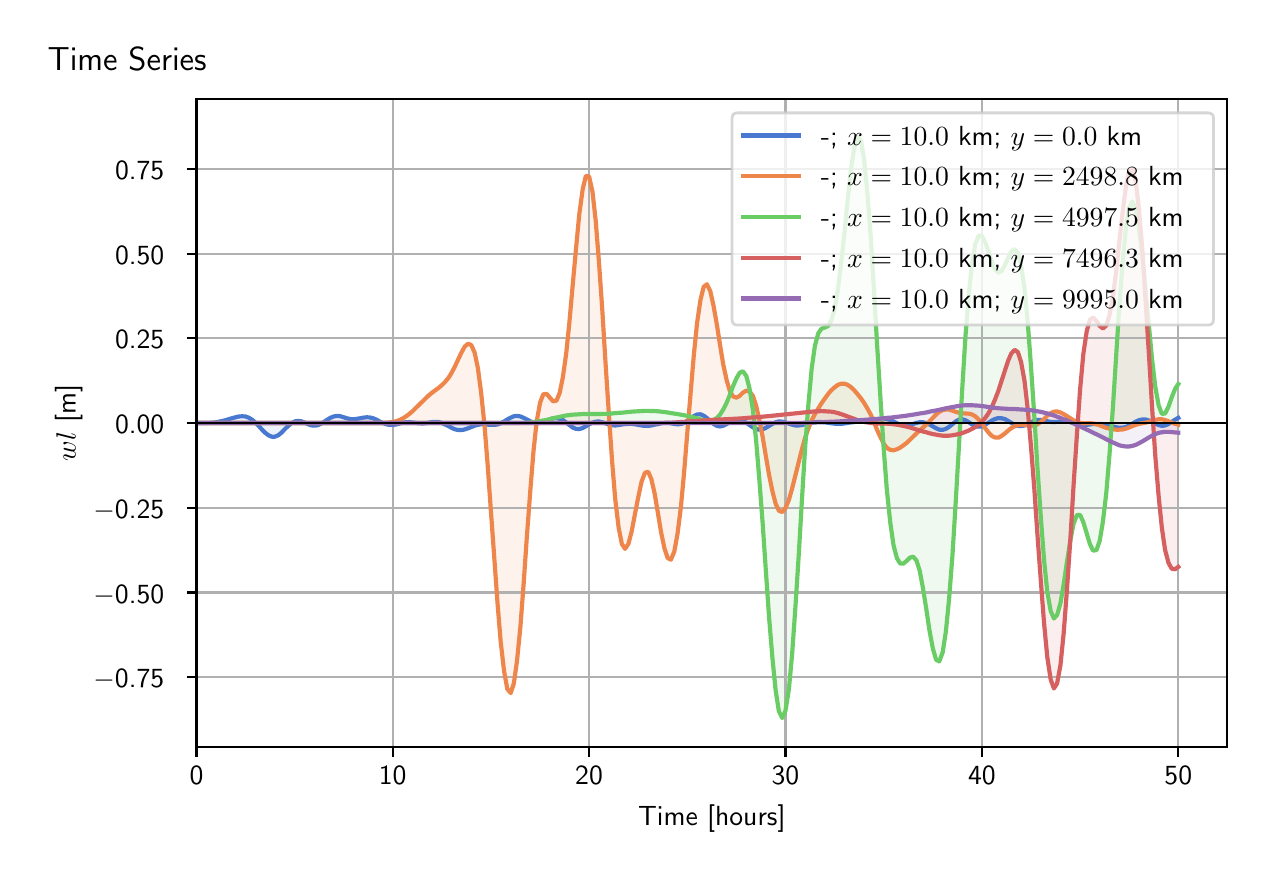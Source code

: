 \begingroup%
\makeatletter%
\begin{pgfpicture}%
\pgfpathrectangle{\pgfpointorigin}{\pgfqpoint{6.098in}{4.119in}}%
\pgfusepath{use as bounding box, clip}%
\begin{pgfscope}%
\pgfsetbuttcap%
\pgfsetmiterjoin%
\definecolor{currentfill}{rgb}{1.0,1.0,1.0}%
\pgfsetfillcolor{currentfill}%
\pgfsetlinewidth{0.0pt}%
\definecolor{currentstroke}{rgb}{1.0,1.0,1.0}%
\pgfsetstrokecolor{currentstroke}%
\pgfsetdash{}{0pt}%
\pgfpathmoveto{\pgfqpoint{0.0in}{0.0in}}%
\pgfpathlineto{\pgfqpoint{6.098in}{0.0in}}%
\pgfpathlineto{\pgfqpoint{6.098in}{4.119in}}%
\pgfpathlineto{\pgfqpoint{0.0in}{4.119in}}%
\pgfpathlineto{\pgfqpoint{0.0in}{0.0in}}%
\pgfpathclose%
\pgfusepath{fill}%
\end{pgfscope}%
\begin{pgfscope}%
\pgfsetbuttcap%
\pgfsetmiterjoin%
\definecolor{currentfill}{rgb}{1.0,1.0,1.0}%
\pgfsetfillcolor{currentfill}%
\pgfsetlinewidth{0.0pt}%
\definecolor{currentstroke}{rgb}{0.0,0.0,0.0}%
\pgfsetstrokecolor{currentstroke}%
\pgfsetstrokeopacity{0.0}%
\pgfsetdash{}{0pt}%
\pgfpathmoveto{\pgfqpoint{0.844in}{0.522in}}%
\pgfpathlineto{\pgfqpoint{5.998in}{0.522in}}%
\pgfpathlineto{\pgfqpoint{5.998in}{3.762in}}%
\pgfpathlineto{\pgfqpoint{0.844in}{3.762in}}%
\pgfpathlineto{\pgfqpoint{0.844in}{0.522in}}%
\pgfpathclose%
\pgfusepath{fill}%
\end{pgfscope}%
\begin{pgfscope}%
\pgfpathrectangle{\pgfqpoint{0.844in}{0.522in}}{\pgfqpoint{5.155in}{3.241in}}%
\pgfusepath{clip}%
\pgfsetbuttcap%
\pgfsetroundjoin%
\definecolor{currentfill}{rgb}{0.282,0.471,0.816}%
\pgfsetfillcolor{currentfill}%
\pgfsetfillopacity{0.1}%
\pgfsetlinewidth{0.0pt}%
\definecolor{currentstroke}{rgb}{0.0,0.0,0.0}%
\pgfsetstrokecolor{currentstroke}%
\pgfsetdash{}{0pt}%
\pgfpathmoveto{\pgfqpoint{0.844in}{2.142in}}%
\pgfpathlineto{\pgfqpoint{0.844in}{2.142in}}%
\pgfpathlineto{\pgfqpoint{0.86in}{2.142in}}%
\pgfpathlineto{\pgfqpoint{0.876in}{2.142in}}%
\pgfpathlineto{\pgfqpoint{0.893in}{2.142in}}%
\pgfpathlineto{\pgfqpoint{0.909in}{2.143in}}%
\pgfpathlineto{\pgfqpoint{0.925in}{2.144in}}%
\pgfpathlineto{\pgfqpoint{0.942in}{2.146in}}%
\pgfpathlineto{\pgfqpoint{0.958in}{2.149in}}%
\pgfpathlineto{\pgfqpoint{0.975in}{2.153in}}%
\pgfpathlineto{\pgfqpoint{0.991in}{2.157in}}%
\pgfpathlineto{\pgfqpoint{1.007in}{2.162in}}%
\pgfpathlineto{\pgfqpoint{1.024in}{2.167in}}%
\pgfpathlineto{\pgfqpoint{1.04in}{2.171in}}%
\pgfpathlineto{\pgfqpoint{1.056in}{2.175in}}%
\pgfpathlineto{\pgfqpoint{1.073in}{2.176in}}%
\pgfpathlineto{\pgfqpoint{1.089in}{2.175in}}%
\pgfpathlineto{\pgfqpoint{1.105in}{2.169in}}%
\pgfpathlineto{\pgfqpoint{1.122in}{2.159in}}%
\pgfpathlineto{\pgfqpoint{1.138in}{2.145in}}%
\pgfpathlineto{\pgfqpoint{1.155in}{2.128in}}%
\pgfpathlineto{\pgfqpoint{1.171in}{2.11in}}%
\pgfpathlineto{\pgfqpoint{1.187in}{2.094in}}%
\pgfpathlineto{\pgfqpoint{1.204in}{2.081in}}%
\pgfpathlineto{\pgfqpoint{1.22in}{2.074in}}%
\pgfpathlineto{\pgfqpoint{1.236in}{2.074in}}%
\pgfpathlineto{\pgfqpoint{1.253in}{2.081in}}%
\pgfpathlineto{\pgfqpoint{1.269in}{2.094in}}%
\pgfpathlineto{\pgfqpoint{1.285in}{2.111in}}%
\pgfpathlineto{\pgfqpoint{1.302in}{2.127in}}%
\pgfpathlineto{\pgfqpoint{1.318in}{2.141in}}%
\pgfpathlineto{\pgfqpoint{1.335in}{2.15in}}%
\pgfpathlineto{\pgfqpoint{1.351in}{2.153in}}%
\pgfpathlineto{\pgfqpoint{1.367in}{2.151in}}%
\pgfpathlineto{\pgfqpoint{1.384in}{2.145in}}%
\pgfpathlineto{\pgfqpoint{1.4in}{2.137in}}%
\pgfpathlineto{\pgfqpoint{1.416in}{2.131in}}%
\pgfpathlineto{\pgfqpoint{1.433in}{2.129in}}%
\pgfpathlineto{\pgfqpoint{1.449in}{2.131in}}%
\pgfpathlineto{\pgfqpoint{1.465in}{2.138in}}%
\pgfpathlineto{\pgfqpoint{1.482in}{2.148in}}%
\pgfpathlineto{\pgfqpoint{1.498in}{2.159in}}%
\pgfpathlineto{\pgfqpoint{1.515in}{2.169in}}%
\pgfpathlineto{\pgfqpoint{1.531in}{2.175in}}%
\pgfpathlineto{\pgfqpoint{1.547in}{2.178in}}%
\pgfpathlineto{\pgfqpoint{1.564in}{2.176in}}%
\pgfpathlineto{\pgfqpoint{1.58in}{2.171in}}%
\pgfpathlineto{\pgfqpoint{1.596in}{2.166in}}%
\pgfpathlineto{\pgfqpoint{1.613in}{2.162in}}%
\pgfpathlineto{\pgfqpoint{1.629in}{2.161in}}%
\pgfpathlineto{\pgfqpoint{1.645in}{2.163in}}%
\pgfpathlineto{\pgfqpoint{1.662in}{2.166in}}%
\pgfpathlineto{\pgfqpoint{1.678in}{2.169in}}%
\pgfpathlineto{\pgfqpoint{1.695in}{2.171in}}%
\pgfpathlineto{\pgfqpoint{1.711in}{2.17in}}%
\pgfpathlineto{\pgfqpoint{1.727in}{2.166in}}%
\pgfpathlineto{\pgfqpoint{1.744in}{2.159in}}%
\pgfpathlineto{\pgfqpoint{1.76in}{2.15in}}%
\pgfpathlineto{\pgfqpoint{1.776in}{2.142in}}%
\pgfpathlineto{\pgfqpoint{1.793in}{2.136in}}%
\pgfpathlineto{\pgfqpoint{1.809in}{2.133in}}%
\pgfpathlineto{\pgfqpoint{1.825in}{2.133in}}%
\pgfpathlineto{\pgfqpoint{1.842in}{2.135in}}%
\pgfpathlineto{\pgfqpoint{1.858in}{2.14in}}%
\pgfpathlineto{\pgfqpoint{1.875in}{2.144in}}%
\pgfpathlineto{\pgfqpoint{1.891in}{2.146in}}%
\pgfpathlineto{\pgfqpoint{1.907in}{2.147in}}%
\pgfpathlineto{\pgfqpoint{1.924in}{2.145in}}%
\pgfpathlineto{\pgfqpoint{1.94in}{2.143in}}%
\pgfpathlineto{\pgfqpoint{1.956in}{2.141in}}%
\pgfpathlineto{\pgfqpoint{1.973in}{2.14in}}%
\pgfpathlineto{\pgfqpoint{1.989in}{2.141in}}%
\pgfpathlineto{\pgfqpoint{2.005in}{2.144in}}%
\pgfpathlineto{\pgfqpoint{2.022in}{2.147in}}%
\pgfpathlineto{\pgfqpoint{2.038in}{2.148in}}%
\pgfpathlineto{\pgfqpoint{2.055in}{2.147in}}%
\pgfpathlineto{\pgfqpoint{2.071in}{2.143in}}%
\pgfpathlineto{\pgfqpoint{2.087in}{2.135in}}%
\pgfpathlineto{\pgfqpoint{2.104in}{2.127in}}%
\pgfpathlineto{\pgfqpoint{2.12in}{2.118in}}%
\pgfpathlineto{\pgfqpoint{2.136in}{2.111in}}%
\pgfpathlineto{\pgfqpoint{2.153in}{2.107in}}%
\pgfpathlineto{\pgfqpoint{2.169in}{2.107in}}%
\pgfpathlineto{\pgfqpoint{2.185in}{2.11in}}%
\pgfpathlineto{\pgfqpoint{2.202in}{2.116in}}%
\pgfpathlineto{\pgfqpoint{2.218in}{2.122in}}%
\pgfpathlineto{\pgfqpoint{2.235in}{2.129in}}%
\pgfpathlineto{\pgfqpoint{2.251in}{2.133in}}%
\pgfpathlineto{\pgfqpoint{2.267in}{2.136in}}%
\pgfpathlineto{\pgfqpoint{2.284in}{2.136in}}%
\pgfpathlineto{\pgfqpoint{2.3in}{2.134in}}%
\pgfpathlineto{\pgfqpoint{2.316in}{2.133in}}%
\pgfpathlineto{\pgfqpoint{2.333in}{2.133in}}%
\pgfpathlineto{\pgfqpoint{2.349in}{2.135in}}%
\pgfpathlineto{\pgfqpoint{2.365in}{2.141in}}%
\pgfpathlineto{\pgfqpoint{2.382in}{2.15in}}%
\pgfpathlineto{\pgfqpoint{2.398in}{2.16in}}%
\pgfpathlineto{\pgfqpoint{2.415in}{2.169in}}%
\pgfpathlineto{\pgfqpoint{2.431in}{2.176in}}%
\pgfpathlineto{\pgfqpoint{2.447in}{2.178in}}%
\pgfpathlineto{\pgfqpoint{2.464in}{2.175in}}%
\pgfpathlineto{\pgfqpoint{2.48in}{2.168in}}%
\pgfpathlineto{\pgfqpoint{2.496in}{2.16in}}%
\pgfpathlineto{\pgfqpoint{2.513in}{2.151in}}%
\pgfpathlineto{\pgfqpoint{2.529in}{2.145in}}%
\pgfpathlineto{\pgfqpoint{2.545in}{2.142in}}%
\pgfpathlineto{\pgfqpoint{2.562in}{2.143in}}%
\pgfpathlineto{\pgfqpoint{2.578in}{2.148in}}%
\pgfpathlineto{\pgfqpoint{2.595in}{2.154in}}%
\pgfpathlineto{\pgfqpoint{2.611in}{2.161in}}%
\pgfpathlineto{\pgfqpoint{2.627in}{2.166in}}%
\pgfpathlineto{\pgfqpoint{2.644in}{2.167in}}%
\pgfpathlineto{\pgfqpoint{2.66in}{2.164in}}%
\pgfpathlineto{\pgfqpoint{2.676in}{2.157in}}%
\pgfpathlineto{\pgfqpoint{2.693in}{2.145in}}%
\pgfpathlineto{\pgfqpoint{2.709in}{2.132in}}%
\pgfpathlineto{\pgfqpoint{2.725in}{2.12in}}%
\pgfpathlineto{\pgfqpoint{2.742in}{2.113in}}%
\pgfpathlineto{\pgfqpoint{2.758in}{2.112in}}%
\pgfpathlineto{\pgfqpoint{2.775in}{2.117in}}%
\pgfpathlineto{\pgfqpoint{2.791in}{2.126in}}%
\pgfpathlineto{\pgfqpoint{2.807in}{2.136in}}%
\pgfpathlineto{\pgfqpoint{2.824in}{2.144in}}%
\pgfpathlineto{\pgfqpoint{2.84in}{2.149in}}%
\pgfpathlineto{\pgfqpoint{2.856in}{2.15in}}%
\pgfpathlineto{\pgfqpoint{2.873in}{2.146in}}%
\pgfpathlineto{\pgfqpoint{2.889in}{2.141in}}%
\pgfpathlineto{\pgfqpoint{2.906in}{2.135in}}%
\pgfpathlineto{\pgfqpoint{2.922in}{2.131in}}%
\pgfpathlineto{\pgfqpoint{2.938in}{2.13in}}%
\pgfpathlineto{\pgfqpoint{2.955in}{2.132in}}%
\pgfpathlineto{\pgfqpoint{2.971in}{2.135in}}%
\pgfpathlineto{\pgfqpoint{2.987in}{2.137in}}%
\pgfpathlineto{\pgfqpoint{3.004in}{2.138in}}%
\pgfpathlineto{\pgfqpoint{3.02in}{2.138in}}%
\pgfpathlineto{\pgfqpoint{3.036in}{2.136in}}%
\pgfpathlineto{\pgfqpoint{3.053in}{2.133in}}%
\pgfpathlineto{\pgfqpoint{3.069in}{2.13in}}%
\pgfpathlineto{\pgfqpoint{3.086in}{2.128in}}%
\pgfpathlineto{\pgfqpoint{3.102in}{2.128in}}%
\pgfpathlineto{\pgfqpoint{3.118in}{2.13in}}%
\pgfpathlineto{\pgfqpoint{3.135in}{2.134in}}%
\pgfpathlineto{\pgfqpoint{3.151in}{2.137in}}%
\pgfpathlineto{\pgfqpoint{3.167in}{2.141in}}%
\pgfpathlineto{\pgfqpoint{3.184in}{2.142in}}%
\pgfpathlineto{\pgfqpoint{3.2in}{2.143in}}%
\pgfpathlineto{\pgfqpoint{3.216in}{2.141in}}%
\pgfpathlineto{\pgfqpoint{3.233in}{2.138in}}%
\pgfpathlineto{\pgfqpoint{3.249in}{2.136in}}%
\pgfpathlineto{\pgfqpoint{3.266in}{2.137in}}%
\pgfpathlineto{\pgfqpoint{3.282in}{2.143in}}%
\pgfpathlineto{\pgfqpoint{3.298in}{2.153in}}%
\pgfpathlineto{\pgfqpoint{3.315in}{2.165in}}%
\pgfpathlineto{\pgfqpoint{3.331in}{2.177in}}%
\pgfpathlineto{\pgfqpoint{3.347in}{2.185in}}%
\pgfpathlineto{\pgfqpoint{3.364in}{2.186in}}%
\pgfpathlineto{\pgfqpoint{3.38in}{2.179in}}%
\pgfpathlineto{\pgfqpoint{3.396in}{2.167in}}%
\pgfpathlineto{\pgfqpoint{3.413in}{2.152in}}%
\pgfpathlineto{\pgfqpoint{3.429in}{2.138in}}%
\pgfpathlineto{\pgfqpoint{3.446in}{2.128in}}%
\pgfpathlineto{\pgfqpoint{3.462in}{2.125in}}%
\pgfpathlineto{\pgfqpoint{3.478in}{2.129in}}%
\pgfpathlineto{\pgfqpoint{3.495in}{2.137in}}%
\pgfpathlineto{\pgfqpoint{3.511in}{2.147in}}%
\pgfpathlineto{\pgfqpoint{3.527in}{2.155in}}%
\pgfpathlineto{\pgfqpoint{3.544in}{2.16in}}%
\pgfpathlineto{\pgfqpoint{3.56in}{2.16in}}%
\pgfpathlineto{\pgfqpoint{3.576in}{2.154in}}%
\pgfpathlineto{\pgfqpoint{3.593in}{2.144in}}%
\pgfpathlineto{\pgfqpoint{3.609in}{2.132in}}%
\pgfpathlineto{\pgfqpoint{3.626in}{2.121in}}%
\pgfpathlineto{\pgfqpoint{3.642in}{2.112in}}%
\pgfpathlineto{\pgfqpoint{3.658in}{2.109in}}%
\pgfpathlineto{\pgfqpoint{3.675in}{2.111in}}%
\pgfpathlineto{\pgfqpoint{3.691in}{2.118in}}%
\pgfpathlineto{\pgfqpoint{3.707in}{2.128in}}%
\pgfpathlineto{\pgfqpoint{3.724in}{2.138in}}%
\pgfpathlineto{\pgfqpoint{3.74in}{2.146in}}%
\pgfpathlineto{\pgfqpoint{3.756in}{2.15in}}%
\pgfpathlineto{\pgfqpoint{3.773in}{2.149in}}%
\pgfpathlineto{\pgfqpoint{3.789in}{2.145in}}%
\pgfpathlineto{\pgfqpoint{3.806in}{2.139in}}%
\pgfpathlineto{\pgfqpoint{3.822in}{2.134in}}%
\pgfpathlineto{\pgfqpoint{3.838in}{2.13in}}%
\pgfpathlineto{\pgfqpoint{3.855in}{2.13in}}%
\pgfpathlineto{\pgfqpoint{3.871in}{2.132in}}%
\pgfpathlineto{\pgfqpoint{3.887in}{2.136in}}%
\pgfpathlineto{\pgfqpoint{3.904in}{2.14in}}%
\pgfpathlineto{\pgfqpoint{3.92in}{2.144in}}%
\pgfpathlineto{\pgfqpoint{3.936in}{2.146in}}%
\pgfpathlineto{\pgfqpoint{3.953in}{2.148in}}%
\pgfpathlineto{\pgfqpoint{3.969in}{2.147in}}%
\pgfpathlineto{\pgfqpoint{3.986in}{2.146in}}%
\pgfpathlineto{\pgfqpoint{4.002in}{2.143in}}%
\pgfpathlineto{\pgfqpoint{4.018in}{2.141in}}%
\pgfpathlineto{\pgfqpoint{4.035in}{2.139in}}%
\pgfpathlineto{\pgfqpoint{4.051in}{2.138in}}%
\pgfpathlineto{\pgfqpoint{4.067in}{2.138in}}%
\pgfpathlineto{\pgfqpoint{4.084in}{2.14in}}%
\pgfpathlineto{\pgfqpoint{4.1in}{2.143in}}%
\pgfpathlineto{\pgfqpoint{4.116in}{2.145in}}%
\pgfpathlineto{\pgfqpoint{4.133in}{2.147in}}%
\pgfpathlineto{\pgfqpoint{4.149in}{2.149in}}%
\pgfpathlineto{\pgfqpoint{4.166in}{2.149in}}%
\pgfpathlineto{\pgfqpoint{4.182in}{2.15in}}%
\pgfpathlineto{\pgfqpoint{4.198in}{2.151in}}%
\pgfpathlineto{\pgfqpoint{4.215in}{2.154in}}%
\pgfpathlineto{\pgfqpoint{4.231in}{2.157in}}%
\pgfpathlineto{\pgfqpoint{4.247in}{2.16in}}%
\pgfpathlineto{\pgfqpoint{4.264in}{2.163in}}%
\pgfpathlineto{\pgfqpoint{4.28in}{2.164in}}%
\pgfpathlineto{\pgfqpoint{4.296in}{2.162in}}%
\pgfpathlineto{\pgfqpoint{4.313in}{2.157in}}%
\pgfpathlineto{\pgfqpoint{4.329in}{2.15in}}%
\pgfpathlineto{\pgfqpoint{4.346in}{2.141in}}%
\pgfpathlineto{\pgfqpoint{4.362in}{2.134in}}%
\pgfpathlineto{\pgfqpoint{4.378in}{2.13in}}%
\pgfpathlineto{\pgfqpoint{4.395in}{2.129in}}%
\pgfpathlineto{\pgfqpoint{4.411in}{2.132in}}%
\pgfpathlineto{\pgfqpoint{4.427in}{2.137in}}%
\pgfpathlineto{\pgfqpoint{4.444in}{2.143in}}%
\pgfpathlineto{\pgfqpoint{4.46in}{2.146in}}%
\pgfpathlineto{\pgfqpoint{4.476in}{2.146in}}%
\pgfpathlineto{\pgfqpoint{4.493in}{2.142in}}%
\pgfpathlineto{\pgfqpoint{4.509in}{2.135in}}%
\pgfpathlineto{\pgfqpoint{4.526in}{2.125in}}%
\pgfpathlineto{\pgfqpoint{4.542in}{2.116in}}%
\pgfpathlineto{\pgfqpoint{4.558in}{2.109in}}%
\pgfpathlineto{\pgfqpoint{4.575in}{2.108in}}%
\pgfpathlineto{\pgfqpoint{4.591in}{2.113in}}%
\pgfpathlineto{\pgfqpoint{4.607in}{2.123in}}%
\pgfpathlineto{\pgfqpoint{4.624in}{2.137in}}%
\pgfpathlineto{\pgfqpoint{4.64in}{2.15in}}%
\pgfpathlineto{\pgfqpoint{4.656in}{2.159in}}%
\pgfpathlineto{\pgfqpoint{4.673in}{2.161in}}%
\pgfpathlineto{\pgfqpoint{4.689in}{2.156in}}%
\pgfpathlineto{\pgfqpoint{4.706in}{2.146in}}%
\pgfpathlineto{\pgfqpoint{4.722in}{2.135in}}%
\pgfpathlineto{\pgfqpoint{4.738in}{2.127in}}%
\pgfpathlineto{\pgfqpoint{4.755in}{2.124in}}%
\pgfpathlineto{\pgfqpoint{4.771in}{2.126in}}%
\pgfpathlineto{\pgfqpoint{4.787in}{2.134in}}%
\pgfpathlineto{\pgfqpoint{4.804in}{2.144in}}%
\pgfpathlineto{\pgfqpoint{4.82in}{2.154in}}%
\pgfpathlineto{\pgfqpoint{4.836in}{2.162in}}%
\pgfpathlineto{\pgfqpoint{4.853in}{2.167in}}%
\pgfpathlineto{\pgfqpoint{4.869in}{2.166in}}%
\pgfpathlineto{\pgfqpoint{4.886in}{2.162in}}%
\pgfpathlineto{\pgfqpoint{4.902in}{2.153in}}%
\pgfpathlineto{\pgfqpoint{4.918in}{2.143in}}%
\pgfpathlineto{\pgfqpoint{4.935in}{2.134in}}%
\pgfpathlineto{\pgfqpoint{4.951in}{2.128in}}%
\pgfpathlineto{\pgfqpoint{4.967in}{2.127in}}%
\pgfpathlineto{\pgfqpoint{4.984in}{2.13in}}%
\pgfpathlineto{\pgfqpoint{5.0in}{2.137in}}%
\pgfpathlineto{\pgfqpoint{5.016in}{2.146in}}%
\pgfpathlineto{\pgfqpoint{5.033in}{2.153in}}%
\pgfpathlineto{\pgfqpoint{5.049in}{2.158in}}%
\pgfpathlineto{\pgfqpoint{5.066in}{2.158in}}%
\pgfpathlineto{\pgfqpoint{5.082in}{2.155in}}%
\pgfpathlineto{\pgfqpoint{5.098in}{2.151in}}%
\pgfpathlineto{\pgfqpoint{5.115in}{2.148in}}%
\pgfpathlineto{\pgfqpoint{5.131in}{2.147in}}%
\pgfpathlineto{\pgfqpoint{5.147in}{2.148in}}%
\pgfpathlineto{\pgfqpoint{5.164in}{2.15in}}%
\pgfpathlineto{\pgfqpoint{5.18in}{2.151in}}%
\pgfpathlineto{\pgfqpoint{5.196in}{2.15in}}%
\pgfpathlineto{\pgfqpoint{5.213in}{2.147in}}%
\pgfpathlineto{\pgfqpoint{5.229in}{2.142in}}%
\pgfpathlineto{\pgfqpoint{5.246in}{2.137in}}%
\pgfpathlineto{\pgfqpoint{5.262in}{2.134in}}%
\pgfpathlineto{\pgfqpoint{5.278in}{2.133in}}%
\pgfpathlineto{\pgfqpoint{5.295in}{2.133in}}%
\pgfpathlineto{\pgfqpoint{5.311in}{2.135in}}%
\pgfpathlineto{\pgfqpoint{5.327in}{2.137in}}%
\pgfpathlineto{\pgfqpoint{5.344in}{2.138in}}%
\pgfpathlineto{\pgfqpoint{5.36in}{2.138in}}%
\pgfpathlineto{\pgfqpoint{5.376in}{2.136in}}%
\pgfpathlineto{\pgfqpoint{5.393in}{2.134in}}%
\pgfpathlineto{\pgfqpoint{5.409in}{2.13in}}%
\pgfpathlineto{\pgfqpoint{5.426in}{2.125in}}%
\pgfpathlineto{\pgfqpoint{5.442in}{2.121in}}%
\pgfpathlineto{\pgfqpoint{5.458in}{2.118in}}%
\pgfpathlineto{\pgfqpoint{5.475in}{2.119in}}%
\pgfpathlineto{\pgfqpoint{5.491in}{2.122in}}%
\pgfpathlineto{\pgfqpoint{5.507in}{2.13in}}%
\pgfpathlineto{\pgfqpoint{5.524in}{2.139in}}%
\pgfpathlineto{\pgfqpoint{5.54in}{2.149in}}%
\pgfpathlineto{\pgfqpoint{5.556in}{2.156in}}%
\pgfpathlineto{\pgfqpoint{5.573in}{2.16in}}%
\pgfpathlineto{\pgfqpoint{5.589in}{2.16in}}%
\pgfpathlineto{\pgfqpoint{5.606in}{2.155in}}%
\pgfpathlineto{\pgfqpoint{5.622in}{2.148in}}%
\pgfpathlineto{\pgfqpoint{5.638in}{2.139in}}%
\pgfpathlineto{\pgfqpoint{5.655in}{2.132in}}%
\pgfpathlineto{\pgfqpoint{5.671in}{2.128in}}%
\pgfpathlineto{\pgfqpoint{5.687in}{2.13in}}%
\pgfpathlineto{\pgfqpoint{5.704in}{2.137in}}%
\pgfpathlineto{\pgfqpoint{5.72in}{2.148in}}%
\pgfpathlineto{\pgfqpoint{5.737in}{2.159in}}%
\pgfpathlineto{\pgfqpoint{5.753in}{2.168in}}%
\pgfpathlineto{\pgfqpoint{5.753in}{2.142in}}%
\pgfpathlineto{\pgfqpoint{5.753in}{2.142in}}%
\pgfpathlineto{\pgfqpoint{5.737in}{2.142in}}%
\pgfpathlineto{\pgfqpoint{5.72in}{2.142in}}%
\pgfpathlineto{\pgfqpoint{5.704in}{2.142in}}%
\pgfpathlineto{\pgfqpoint{5.687in}{2.142in}}%
\pgfpathlineto{\pgfqpoint{5.671in}{2.142in}}%
\pgfpathlineto{\pgfqpoint{5.655in}{2.142in}}%
\pgfpathlineto{\pgfqpoint{5.638in}{2.142in}}%
\pgfpathlineto{\pgfqpoint{5.622in}{2.142in}}%
\pgfpathlineto{\pgfqpoint{5.606in}{2.142in}}%
\pgfpathlineto{\pgfqpoint{5.589in}{2.142in}}%
\pgfpathlineto{\pgfqpoint{5.573in}{2.142in}}%
\pgfpathlineto{\pgfqpoint{5.556in}{2.142in}}%
\pgfpathlineto{\pgfqpoint{5.54in}{2.142in}}%
\pgfpathlineto{\pgfqpoint{5.524in}{2.142in}}%
\pgfpathlineto{\pgfqpoint{5.507in}{2.142in}}%
\pgfpathlineto{\pgfqpoint{5.491in}{2.142in}}%
\pgfpathlineto{\pgfqpoint{5.475in}{2.142in}}%
\pgfpathlineto{\pgfqpoint{5.458in}{2.142in}}%
\pgfpathlineto{\pgfqpoint{5.442in}{2.142in}}%
\pgfpathlineto{\pgfqpoint{5.426in}{2.142in}}%
\pgfpathlineto{\pgfqpoint{5.409in}{2.142in}}%
\pgfpathlineto{\pgfqpoint{5.393in}{2.142in}}%
\pgfpathlineto{\pgfqpoint{5.376in}{2.142in}}%
\pgfpathlineto{\pgfqpoint{5.36in}{2.142in}}%
\pgfpathlineto{\pgfqpoint{5.344in}{2.142in}}%
\pgfpathlineto{\pgfqpoint{5.327in}{2.142in}}%
\pgfpathlineto{\pgfqpoint{5.311in}{2.142in}}%
\pgfpathlineto{\pgfqpoint{5.295in}{2.142in}}%
\pgfpathlineto{\pgfqpoint{5.278in}{2.142in}}%
\pgfpathlineto{\pgfqpoint{5.262in}{2.142in}}%
\pgfpathlineto{\pgfqpoint{5.246in}{2.142in}}%
\pgfpathlineto{\pgfqpoint{5.229in}{2.142in}}%
\pgfpathlineto{\pgfqpoint{5.213in}{2.142in}}%
\pgfpathlineto{\pgfqpoint{5.196in}{2.142in}}%
\pgfpathlineto{\pgfqpoint{5.18in}{2.142in}}%
\pgfpathlineto{\pgfqpoint{5.164in}{2.142in}}%
\pgfpathlineto{\pgfqpoint{5.147in}{2.142in}}%
\pgfpathlineto{\pgfqpoint{5.131in}{2.142in}}%
\pgfpathlineto{\pgfqpoint{5.115in}{2.142in}}%
\pgfpathlineto{\pgfqpoint{5.098in}{2.142in}}%
\pgfpathlineto{\pgfqpoint{5.082in}{2.142in}}%
\pgfpathlineto{\pgfqpoint{5.066in}{2.142in}}%
\pgfpathlineto{\pgfqpoint{5.049in}{2.142in}}%
\pgfpathlineto{\pgfqpoint{5.033in}{2.142in}}%
\pgfpathlineto{\pgfqpoint{5.016in}{2.142in}}%
\pgfpathlineto{\pgfqpoint{5.0in}{2.142in}}%
\pgfpathlineto{\pgfqpoint{4.984in}{2.142in}}%
\pgfpathlineto{\pgfqpoint{4.967in}{2.142in}}%
\pgfpathlineto{\pgfqpoint{4.951in}{2.142in}}%
\pgfpathlineto{\pgfqpoint{4.935in}{2.142in}}%
\pgfpathlineto{\pgfqpoint{4.918in}{2.142in}}%
\pgfpathlineto{\pgfqpoint{4.902in}{2.142in}}%
\pgfpathlineto{\pgfqpoint{4.886in}{2.142in}}%
\pgfpathlineto{\pgfqpoint{4.869in}{2.142in}}%
\pgfpathlineto{\pgfqpoint{4.853in}{2.142in}}%
\pgfpathlineto{\pgfqpoint{4.836in}{2.142in}}%
\pgfpathlineto{\pgfqpoint{4.82in}{2.142in}}%
\pgfpathlineto{\pgfqpoint{4.804in}{2.142in}}%
\pgfpathlineto{\pgfqpoint{4.787in}{2.142in}}%
\pgfpathlineto{\pgfqpoint{4.771in}{2.142in}}%
\pgfpathlineto{\pgfqpoint{4.755in}{2.142in}}%
\pgfpathlineto{\pgfqpoint{4.738in}{2.142in}}%
\pgfpathlineto{\pgfqpoint{4.722in}{2.142in}}%
\pgfpathlineto{\pgfqpoint{4.706in}{2.142in}}%
\pgfpathlineto{\pgfqpoint{4.689in}{2.142in}}%
\pgfpathlineto{\pgfqpoint{4.673in}{2.142in}}%
\pgfpathlineto{\pgfqpoint{4.656in}{2.142in}}%
\pgfpathlineto{\pgfqpoint{4.64in}{2.142in}}%
\pgfpathlineto{\pgfqpoint{4.624in}{2.142in}}%
\pgfpathlineto{\pgfqpoint{4.607in}{2.142in}}%
\pgfpathlineto{\pgfqpoint{4.591in}{2.142in}}%
\pgfpathlineto{\pgfqpoint{4.575in}{2.142in}}%
\pgfpathlineto{\pgfqpoint{4.558in}{2.142in}}%
\pgfpathlineto{\pgfqpoint{4.542in}{2.142in}}%
\pgfpathlineto{\pgfqpoint{4.526in}{2.142in}}%
\pgfpathlineto{\pgfqpoint{4.509in}{2.142in}}%
\pgfpathlineto{\pgfqpoint{4.493in}{2.142in}}%
\pgfpathlineto{\pgfqpoint{4.476in}{2.142in}}%
\pgfpathlineto{\pgfqpoint{4.46in}{2.142in}}%
\pgfpathlineto{\pgfqpoint{4.444in}{2.142in}}%
\pgfpathlineto{\pgfqpoint{4.427in}{2.142in}}%
\pgfpathlineto{\pgfqpoint{4.411in}{2.142in}}%
\pgfpathlineto{\pgfqpoint{4.395in}{2.142in}}%
\pgfpathlineto{\pgfqpoint{4.378in}{2.142in}}%
\pgfpathlineto{\pgfqpoint{4.362in}{2.142in}}%
\pgfpathlineto{\pgfqpoint{4.346in}{2.142in}}%
\pgfpathlineto{\pgfqpoint{4.329in}{2.142in}}%
\pgfpathlineto{\pgfqpoint{4.313in}{2.142in}}%
\pgfpathlineto{\pgfqpoint{4.296in}{2.142in}}%
\pgfpathlineto{\pgfqpoint{4.28in}{2.142in}}%
\pgfpathlineto{\pgfqpoint{4.264in}{2.142in}}%
\pgfpathlineto{\pgfqpoint{4.247in}{2.142in}}%
\pgfpathlineto{\pgfqpoint{4.231in}{2.142in}}%
\pgfpathlineto{\pgfqpoint{4.215in}{2.142in}}%
\pgfpathlineto{\pgfqpoint{4.198in}{2.142in}}%
\pgfpathlineto{\pgfqpoint{4.182in}{2.142in}}%
\pgfpathlineto{\pgfqpoint{4.166in}{2.142in}}%
\pgfpathlineto{\pgfqpoint{4.149in}{2.142in}}%
\pgfpathlineto{\pgfqpoint{4.133in}{2.142in}}%
\pgfpathlineto{\pgfqpoint{4.116in}{2.142in}}%
\pgfpathlineto{\pgfqpoint{4.1in}{2.142in}}%
\pgfpathlineto{\pgfqpoint{4.084in}{2.142in}}%
\pgfpathlineto{\pgfqpoint{4.067in}{2.142in}}%
\pgfpathlineto{\pgfqpoint{4.051in}{2.142in}}%
\pgfpathlineto{\pgfqpoint{4.035in}{2.142in}}%
\pgfpathlineto{\pgfqpoint{4.018in}{2.142in}}%
\pgfpathlineto{\pgfqpoint{4.002in}{2.142in}}%
\pgfpathlineto{\pgfqpoint{3.986in}{2.142in}}%
\pgfpathlineto{\pgfqpoint{3.969in}{2.142in}}%
\pgfpathlineto{\pgfqpoint{3.953in}{2.142in}}%
\pgfpathlineto{\pgfqpoint{3.936in}{2.142in}}%
\pgfpathlineto{\pgfqpoint{3.92in}{2.142in}}%
\pgfpathlineto{\pgfqpoint{3.904in}{2.142in}}%
\pgfpathlineto{\pgfqpoint{3.887in}{2.142in}}%
\pgfpathlineto{\pgfqpoint{3.871in}{2.142in}}%
\pgfpathlineto{\pgfqpoint{3.855in}{2.142in}}%
\pgfpathlineto{\pgfqpoint{3.838in}{2.142in}}%
\pgfpathlineto{\pgfqpoint{3.822in}{2.142in}}%
\pgfpathlineto{\pgfqpoint{3.806in}{2.142in}}%
\pgfpathlineto{\pgfqpoint{3.789in}{2.142in}}%
\pgfpathlineto{\pgfqpoint{3.773in}{2.142in}}%
\pgfpathlineto{\pgfqpoint{3.756in}{2.142in}}%
\pgfpathlineto{\pgfqpoint{3.74in}{2.142in}}%
\pgfpathlineto{\pgfqpoint{3.724in}{2.142in}}%
\pgfpathlineto{\pgfqpoint{3.707in}{2.142in}}%
\pgfpathlineto{\pgfqpoint{3.691in}{2.142in}}%
\pgfpathlineto{\pgfqpoint{3.675in}{2.142in}}%
\pgfpathlineto{\pgfqpoint{3.658in}{2.142in}}%
\pgfpathlineto{\pgfqpoint{3.642in}{2.142in}}%
\pgfpathlineto{\pgfqpoint{3.626in}{2.142in}}%
\pgfpathlineto{\pgfqpoint{3.609in}{2.142in}}%
\pgfpathlineto{\pgfqpoint{3.593in}{2.142in}}%
\pgfpathlineto{\pgfqpoint{3.576in}{2.142in}}%
\pgfpathlineto{\pgfqpoint{3.56in}{2.142in}}%
\pgfpathlineto{\pgfqpoint{3.544in}{2.142in}}%
\pgfpathlineto{\pgfqpoint{3.527in}{2.142in}}%
\pgfpathlineto{\pgfqpoint{3.511in}{2.142in}}%
\pgfpathlineto{\pgfqpoint{3.495in}{2.142in}}%
\pgfpathlineto{\pgfqpoint{3.478in}{2.142in}}%
\pgfpathlineto{\pgfqpoint{3.462in}{2.142in}}%
\pgfpathlineto{\pgfqpoint{3.446in}{2.142in}}%
\pgfpathlineto{\pgfqpoint{3.429in}{2.142in}}%
\pgfpathlineto{\pgfqpoint{3.413in}{2.142in}}%
\pgfpathlineto{\pgfqpoint{3.396in}{2.142in}}%
\pgfpathlineto{\pgfqpoint{3.38in}{2.142in}}%
\pgfpathlineto{\pgfqpoint{3.364in}{2.142in}}%
\pgfpathlineto{\pgfqpoint{3.347in}{2.142in}}%
\pgfpathlineto{\pgfqpoint{3.331in}{2.142in}}%
\pgfpathlineto{\pgfqpoint{3.315in}{2.142in}}%
\pgfpathlineto{\pgfqpoint{3.298in}{2.142in}}%
\pgfpathlineto{\pgfqpoint{3.282in}{2.142in}}%
\pgfpathlineto{\pgfqpoint{3.266in}{2.142in}}%
\pgfpathlineto{\pgfqpoint{3.249in}{2.142in}}%
\pgfpathlineto{\pgfqpoint{3.233in}{2.142in}}%
\pgfpathlineto{\pgfqpoint{3.216in}{2.142in}}%
\pgfpathlineto{\pgfqpoint{3.2in}{2.142in}}%
\pgfpathlineto{\pgfqpoint{3.184in}{2.142in}}%
\pgfpathlineto{\pgfqpoint{3.167in}{2.142in}}%
\pgfpathlineto{\pgfqpoint{3.151in}{2.142in}}%
\pgfpathlineto{\pgfqpoint{3.135in}{2.142in}}%
\pgfpathlineto{\pgfqpoint{3.118in}{2.142in}}%
\pgfpathlineto{\pgfqpoint{3.102in}{2.142in}}%
\pgfpathlineto{\pgfqpoint{3.086in}{2.142in}}%
\pgfpathlineto{\pgfqpoint{3.069in}{2.142in}}%
\pgfpathlineto{\pgfqpoint{3.053in}{2.142in}}%
\pgfpathlineto{\pgfqpoint{3.036in}{2.142in}}%
\pgfpathlineto{\pgfqpoint{3.02in}{2.142in}}%
\pgfpathlineto{\pgfqpoint{3.004in}{2.142in}}%
\pgfpathlineto{\pgfqpoint{2.987in}{2.142in}}%
\pgfpathlineto{\pgfqpoint{2.971in}{2.142in}}%
\pgfpathlineto{\pgfqpoint{2.955in}{2.142in}}%
\pgfpathlineto{\pgfqpoint{2.938in}{2.142in}}%
\pgfpathlineto{\pgfqpoint{2.922in}{2.142in}}%
\pgfpathlineto{\pgfqpoint{2.906in}{2.142in}}%
\pgfpathlineto{\pgfqpoint{2.889in}{2.142in}}%
\pgfpathlineto{\pgfqpoint{2.873in}{2.142in}}%
\pgfpathlineto{\pgfqpoint{2.856in}{2.142in}}%
\pgfpathlineto{\pgfqpoint{2.84in}{2.142in}}%
\pgfpathlineto{\pgfqpoint{2.824in}{2.142in}}%
\pgfpathlineto{\pgfqpoint{2.807in}{2.142in}}%
\pgfpathlineto{\pgfqpoint{2.791in}{2.142in}}%
\pgfpathlineto{\pgfqpoint{2.775in}{2.142in}}%
\pgfpathlineto{\pgfqpoint{2.758in}{2.142in}}%
\pgfpathlineto{\pgfqpoint{2.742in}{2.142in}}%
\pgfpathlineto{\pgfqpoint{2.725in}{2.142in}}%
\pgfpathlineto{\pgfqpoint{2.709in}{2.142in}}%
\pgfpathlineto{\pgfqpoint{2.693in}{2.142in}}%
\pgfpathlineto{\pgfqpoint{2.676in}{2.142in}}%
\pgfpathlineto{\pgfqpoint{2.66in}{2.142in}}%
\pgfpathlineto{\pgfqpoint{2.644in}{2.142in}}%
\pgfpathlineto{\pgfqpoint{2.627in}{2.142in}}%
\pgfpathlineto{\pgfqpoint{2.611in}{2.142in}}%
\pgfpathlineto{\pgfqpoint{2.595in}{2.142in}}%
\pgfpathlineto{\pgfqpoint{2.578in}{2.142in}}%
\pgfpathlineto{\pgfqpoint{2.562in}{2.142in}}%
\pgfpathlineto{\pgfqpoint{2.545in}{2.142in}}%
\pgfpathlineto{\pgfqpoint{2.529in}{2.142in}}%
\pgfpathlineto{\pgfqpoint{2.513in}{2.142in}}%
\pgfpathlineto{\pgfqpoint{2.496in}{2.142in}}%
\pgfpathlineto{\pgfqpoint{2.48in}{2.142in}}%
\pgfpathlineto{\pgfqpoint{2.464in}{2.142in}}%
\pgfpathlineto{\pgfqpoint{2.447in}{2.142in}}%
\pgfpathlineto{\pgfqpoint{2.431in}{2.142in}}%
\pgfpathlineto{\pgfqpoint{2.415in}{2.142in}}%
\pgfpathlineto{\pgfqpoint{2.398in}{2.142in}}%
\pgfpathlineto{\pgfqpoint{2.382in}{2.142in}}%
\pgfpathlineto{\pgfqpoint{2.365in}{2.142in}}%
\pgfpathlineto{\pgfqpoint{2.349in}{2.142in}}%
\pgfpathlineto{\pgfqpoint{2.333in}{2.142in}}%
\pgfpathlineto{\pgfqpoint{2.316in}{2.142in}}%
\pgfpathlineto{\pgfqpoint{2.3in}{2.142in}}%
\pgfpathlineto{\pgfqpoint{2.284in}{2.142in}}%
\pgfpathlineto{\pgfqpoint{2.267in}{2.142in}}%
\pgfpathlineto{\pgfqpoint{2.251in}{2.142in}}%
\pgfpathlineto{\pgfqpoint{2.235in}{2.142in}}%
\pgfpathlineto{\pgfqpoint{2.218in}{2.142in}}%
\pgfpathlineto{\pgfqpoint{2.202in}{2.142in}}%
\pgfpathlineto{\pgfqpoint{2.185in}{2.142in}}%
\pgfpathlineto{\pgfqpoint{2.169in}{2.142in}}%
\pgfpathlineto{\pgfqpoint{2.153in}{2.142in}}%
\pgfpathlineto{\pgfqpoint{2.136in}{2.142in}}%
\pgfpathlineto{\pgfqpoint{2.12in}{2.142in}}%
\pgfpathlineto{\pgfqpoint{2.104in}{2.142in}}%
\pgfpathlineto{\pgfqpoint{2.087in}{2.142in}}%
\pgfpathlineto{\pgfqpoint{2.071in}{2.142in}}%
\pgfpathlineto{\pgfqpoint{2.055in}{2.142in}}%
\pgfpathlineto{\pgfqpoint{2.038in}{2.142in}}%
\pgfpathlineto{\pgfqpoint{2.022in}{2.142in}}%
\pgfpathlineto{\pgfqpoint{2.005in}{2.142in}}%
\pgfpathlineto{\pgfqpoint{1.989in}{2.142in}}%
\pgfpathlineto{\pgfqpoint{1.973in}{2.142in}}%
\pgfpathlineto{\pgfqpoint{1.956in}{2.142in}}%
\pgfpathlineto{\pgfqpoint{1.94in}{2.142in}}%
\pgfpathlineto{\pgfqpoint{1.924in}{2.142in}}%
\pgfpathlineto{\pgfqpoint{1.907in}{2.142in}}%
\pgfpathlineto{\pgfqpoint{1.891in}{2.142in}}%
\pgfpathlineto{\pgfqpoint{1.875in}{2.142in}}%
\pgfpathlineto{\pgfqpoint{1.858in}{2.142in}}%
\pgfpathlineto{\pgfqpoint{1.842in}{2.142in}}%
\pgfpathlineto{\pgfqpoint{1.825in}{2.142in}}%
\pgfpathlineto{\pgfqpoint{1.809in}{2.142in}}%
\pgfpathlineto{\pgfqpoint{1.793in}{2.142in}}%
\pgfpathlineto{\pgfqpoint{1.776in}{2.142in}}%
\pgfpathlineto{\pgfqpoint{1.76in}{2.142in}}%
\pgfpathlineto{\pgfqpoint{1.744in}{2.142in}}%
\pgfpathlineto{\pgfqpoint{1.727in}{2.142in}}%
\pgfpathlineto{\pgfqpoint{1.711in}{2.142in}}%
\pgfpathlineto{\pgfqpoint{1.695in}{2.142in}}%
\pgfpathlineto{\pgfqpoint{1.678in}{2.142in}}%
\pgfpathlineto{\pgfqpoint{1.662in}{2.142in}}%
\pgfpathlineto{\pgfqpoint{1.645in}{2.142in}}%
\pgfpathlineto{\pgfqpoint{1.629in}{2.142in}}%
\pgfpathlineto{\pgfqpoint{1.613in}{2.142in}}%
\pgfpathlineto{\pgfqpoint{1.596in}{2.142in}}%
\pgfpathlineto{\pgfqpoint{1.58in}{2.142in}}%
\pgfpathlineto{\pgfqpoint{1.564in}{2.142in}}%
\pgfpathlineto{\pgfqpoint{1.547in}{2.142in}}%
\pgfpathlineto{\pgfqpoint{1.531in}{2.142in}}%
\pgfpathlineto{\pgfqpoint{1.515in}{2.142in}}%
\pgfpathlineto{\pgfqpoint{1.498in}{2.142in}}%
\pgfpathlineto{\pgfqpoint{1.482in}{2.142in}}%
\pgfpathlineto{\pgfqpoint{1.465in}{2.142in}}%
\pgfpathlineto{\pgfqpoint{1.449in}{2.142in}}%
\pgfpathlineto{\pgfqpoint{1.433in}{2.142in}}%
\pgfpathlineto{\pgfqpoint{1.416in}{2.142in}}%
\pgfpathlineto{\pgfqpoint{1.4in}{2.142in}}%
\pgfpathlineto{\pgfqpoint{1.384in}{2.142in}}%
\pgfpathlineto{\pgfqpoint{1.367in}{2.142in}}%
\pgfpathlineto{\pgfqpoint{1.351in}{2.142in}}%
\pgfpathlineto{\pgfqpoint{1.335in}{2.142in}}%
\pgfpathlineto{\pgfqpoint{1.318in}{2.142in}}%
\pgfpathlineto{\pgfqpoint{1.302in}{2.142in}}%
\pgfpathlineto{\pgfqpoint{1.285in}{2.142in}}%
\pgfpathlineto{\pgfqpoint{1.269in}{2.142in}}%
\pgfpathlineto{\pgfqpoint{1.253in}{2.142in}}%
\pgfpathlineto{\pgfqpoint{1.236in}{2.142in}}%
\pgfpathlineto{\pgfqpoint{1.22in}{2.142in}}%
\pgfpathlineto{\pgfqpoint{1.204in}{2.142in}}%
\pgfpathlineto{\pgfqpoint{1.187in}{2.142in}}%
\pgfpathlineto{\pgfqpoint{1.171in}{2.142in}}%
\pgfpathlineto{\pgfqpoint{1.155in}{2.142in}}%
\pgfpathlineto{\pgfqpoint{1.138in}{2.142in}}%
\pgfpathlineto{\pgfqpoint{1.122in}{2.142in}}%
\pgfpathlineto{\pgfqpoint{1.105in}{2.142in}}%
\pgfpathlineto{\pgfqpoint{1.089in}{2.142in}}%
\pgfpathlineto{\pgfqpoint{1.073in}{2.142in}}%
\pgfpathlineto{\pgfqpoint{1.056in}{2.142in}}%
\pgfpathlineto{\pgfqpoint{1.04in}{2.142in}}%
\pgfpathlineto{\pgfqpoint{1.024in}{2.142in}}%
\pgfpathlineto{\pgfqpoint{1.007in}{2.142in}}%
\pgfpathlineto{\pgfqpoint{0.991in}{2.142in}}%
\pgfpathlineto{\pgfqpoint{0.975in}{2.142in}}%
\pgfpathlineto{\pgfqpoint{0.958in}{2.142in}}%
\pgfpathlineto{\pgfqpoint{0.942in}{2.142in}}%
\pgfpathlineto{\pgfqpoint{0.925in}{2.142in}}%
\pgfpathlineto{\pgfqpoint{0.909in}{2.142in}}%
\pgfpathlineto{\pgfqpoint{0.893in}{2.142in}}%
\pgfpathlineto{\pgfqpoint{0.876in}{2.142in}}%
\pgfpathlineto{\pgfqpoint{0.86in}{2.142in}}%
\pgfpathlineto{\pgfqpoint{0.844in}{2.142in}}%
\pgfpathlineto{\pgfqpoint{0.844in}{2.142in}}%
\pgfpathclose%
\pgfusepath{fill}%
\end{pgfscope}%
\begin{pgfscope}%
\pgfpathrectangle{\pgfqpoint{0.844in}{0.522in}}{\pgfqpoint{5.155in}{3.241in}}%
\pgfusepath{clip}%
\pgfsetbuttcap%
\pgfsetroundjoin%
\definecolor{currentfill}{rgb}{0.933,0.522,0.29}%
\pgfsetfillcolor{currentfill}%
\pgfsetfillopacity{0.1}%
\pgfsetlinewidth{0.0pt}%
\definecolor{currentstroke}{rgb}{0.0,0.0,0.0}%
\pgfsetstrokecolor{currentstroke}%
\pgfsetdash{}{0pt}%
\pgfpathmoveto{\pgfqpoint{0.844in}{2.142in}}%
\pgfpathlineto{\pgfqpoint{0.844in}{2.142in}}%
\pgfpathlineto{\pgfqpoint{0.86in}{2.142in}}%
\pgfpathlineto{\pgfqpoint{0.876in}{2.142in}}%
\pgfpathlineto{\pgfqpoint{0.893in}{2.142in}}%
\pgfpathlineto{\pgfqpoint{0.909in}{2.142in}}%
\pgfpathlineto{\pgfqpoint{0.925in}{2.142in}}%
\pgfpathlineto{\pgfqpoint{0.942in}{2.142in}}%
\pgfpathlineto{\pgfqpoint{0.958in}{2.142in}}%
\pgfpathlineto{\pgfqpoint{0.975in}{2.142in}}%
\pgfpathlineto{\pgfqpoint{0.991in}{2.142in}}%
\pgfpathlineto{\pgfqpoint{1.007in}{2.142in}}%
\pgfpathlineto{\pgfqpoint{1.024in}{2.142in}}%
\pgfpathlineto{\pgfqpoint{1.04in}{2.142in}}%
\pgfpathlineto{\pgfqpoint{1.056in}{2.142in}}%
\pgfpathlineto{\pgfqpoint{1.073in}{2.142in}}%
\pgfpathlineto{\pgfqpoint{1.089in}{2.142in}}%
\pgfpathlineto{\pgfqpoint{1.105in}{2.142in}}%
\pgfpathlineto{\pgfqpoint{1.122in}{2.142in}}%
\pgfpathlineto{\pgfqpoint{1.138in}{2.142in}}%
\pgfpathlineto{\pgfqpoint{1.155in}{2.142in}}%
\pgfpathlineto{\pgfqpoint{1.171in}{2.142in}}%
\pgfpathlineto{\pgfqpoint{1.187in}{2.142in}}%
\pgfpathlineto{\pgfqpoint{1.204in}{2.142in}}%
\pgfpathlineto{\pgfqpoint{1.22in}{2.142in}}%
\pgfpathlineto{\pgfqpoint{1.236in}{2.142in}}%
\pgfpathlineto{\pgfqpoint{1.253in}{2.142in}}%
\pgfpathlineto{\pgfqpoint{1.269in}{2.142in}}%
\pgfpathlineto{\pgfqpoint{1.285in}{2.142in}}%
\pgfpathlineto{\pgfqpoint{1.302in}{2.142in}}%
\pgfpathlineto{\pgfqpoint{1.318in}{2.142in}}%
\pgfpathlineto{\pgfqpoint{1.335in}{2.142in}}%
\pgfpathlineto{\pgfqpoint{1.351in}{2.142in}}%
\pgfpathlineto{\pgfqpoint{1.367in}{2.142in}}%
\pgfpathlineto{\pgfqpoint{1.384in}{2.142in}}%
\pgfpathlineto{\pgfqpoint{1.4in}{2.142in}}%
\pgfpathlineto{\pgfqpoint{1.416in}{2.142in}}%
\pgfpathlineto{\pgfqpoint{1.433in}{2.142in}}%
\pgfpathlineto{\pgfqpoint{1.449in}{2.142in}}%
\pgfpathlineto{\pgfqpoint{1.465in}{2.142in}}%
\pgfpathlineto{\pgfqpoint{1.482in}{2.142in}}%
\pgfpathlineto{\pgfqpoint{1.498in}{2.142in}}%
\pgfpathlineto{\pgfqpoint{1.515in}{2.142in}}%
\pgfpathlineto{\pgfqpoint{1.531in}{2.142in}}%
\pgfpathlineto{\pgfqpoint{1.547in}{2.142in}}%
\pgfpathlineto{\pgfqpoint{1.564in}{2.142in}}%
\pgfpathlineto{\pgfqpoint{1.58in}{2.142in}}%
\pgfpathlineto{\pgfqpoint{1.596in}{2.142in}}%
\pgfpathlineto{\pgfqpoint{1.613in}{2.142in}}%
\pgfpathlineto{\pgfqpoint{1.629in}{2.142in}}%
\pgfpathlineto{\pgfqpoint{1.645in}{2.142in}}%
\pgfpathlineto{\pgfqpoint{1.662in}{2.142in}}%
\pgfpathlineto{\pgfqpoint{1.678in}{2.142in}}%
\pgfpathlineto{\pgfqpoint{1.695in}{2.142in}}%
\pgfpathlineto{\pgfqpoint{1.711in}{2.142in}}%
\pgfpathlineto{\pgfqpoint{1.727in}{2.142in}}%
\pgfpathlineto{\pgfqpoint{1.744in}{2.142in}}%
\pgfpathlineto{\pgfqpoint{1.76in}{2.142in}}%
\pgfpathlineto{\pgfqpoint{1.776in}{2.143in}}%
\pgfpathlineto{\pgfqpoint{1.793in}{2.144in}}%
\pgfpathlineto{\pgfqpoint{1.809in}{2.145in}}%
\pgfpathlineto{\pgfqpoint{1.825in}{2.148in}}%
\pgfpathlineto{\pgfqpoint{1.842in}{2.151in}}%
\pgfpathlineto{\pgfqpoint{1.858in}{2.157in}}%
\pgfpathlineto{\pgfqpoint{1.875in}{2.165in}}%
\pgfpathlineto{\pgfqpoint{1.891in}{2.175in}}%
\pgfpathlineto{\pgfqpoint{1.907in}{2.187in}}%
\pgfpathlineto{\pgfqpoint{1.924in}{2.201in}}%
\pgfpathlineto{\pgfqpoint{1.94in}{2.217in}}%
\pgfpathlineto{\pgfqpoint{1.956in}{2.233in}}%
\pgfpathlineto{\pgfqpoint{1.973in}{2.249in}}%
\pgfpathlineto{\pgfqpoint{1.989in}{2.265in}}%
\pgfpathlineto{\pgfqpoint{2.005in}{2.28in}}%
\pgfpathlineto{\pgfqpoint{2.022in}{2.294in}}%
\pgfpathlineto{\pgfqpoint{2.038in}{2.306in}}%
\pgfpathlineto{\pgfqpoint{2.055in}{2.318in}}%
\pgfpathlineto{\pgfqpoint{2.071in}{2.332in}}%
\pgfpathlineto{\pgfqpoint{2.087in}{2.348in}}%
\pgfpathlineto{\pgfqpoint{2.104in}{2.368in}}%
\pgfpathlineto{\pgfqpoint{2.12in}{2.394in}}%
\pgfpathlineto{\pgfqpoint{2.136in}{2.425in}}%
\pgfpathlineto{\pgfqpoint{2.153in}{2.46in}}%
\pgfpathlineto{\pgfqpoint{2.169in}{2.495in}}%
\pgfpathlineto{\pgfqpoint{2.185in}{2.524in}}%
\pgfpathlineto{\pgfqpoint{2.202in}{2.539in}}%
\pgfpathlineto{\pgfqpoint{2.218in}{2.532in}}%
\pgfpathlineto{\pgfqpoint{2.235in}{2.494in}}%
\pgfpathlineto{\pgfqpoint{2.251in}{2.417in}}%
\pgfpathlineto{\pgfqpoint{2.267in}{2.296in}}%
\pgfpathlineto{\pgfqpoint{2.284in}{2.132in}}%
\pgfpathlineto{\pgfqpoint{2.3in}{1.931in}}%
\pgfpathlineto{\pgfqpoint{2.316in}{1.704in}}%
\pgfpathlineto{\pgfqpoint{2.333in}{1.469in}}%
\pgfpathlineto{\pgfqpoint{2.349in}{1.244in}}%
\pgfpathlineto{\pgfqpoint{2.365in}{1.049in}}%
\pgfpathlineto{\pgfqpoint{2.382in}{0.901in}}%
\pgfpathlineto{\pgfqpoint{2.398in}{0.813in}}%
\pgfpathlineto{\pgfqpoint{2.415in}{0.792in}}%
\pgfpathlineto{\pgfqpoint{2.431in}{0.841in}}%
\pgfpathlineto{\pgfqpoint{2.447in}{0.956in}}%
\pgfpathlineto{\pgfqpoint{2.464in}{1.128in}}%
\pgfpathlineto{\pgfqpoint{2.48in}{1.341in}}%
\pgfpathlineto{\pgfqpoint{2.496in}{1.575in}}%
\pgfpathlineto{\pgfqpoint{2.513in}{1.802in}}%
\pgfpathlineto{\pgfqpoint{2.529in}{2.0in}}%
\pgfpathlineto{\pgfqpoint{2.545in}{2.15in}}%
\pgfpathlineto{\pgfqpoint{2.562in}{2.244in}}%
\pgfpathlineto{\pgfqpoint{2.578in}{2.286in}}%
\pgfpathlineto{\pgfqpoint{2.595in}{2.288in}}%
\pgfpathlineto{\pgfqpoint{2.611in}{2.269in}}%
\pgfpathlineto{\pgfqpoint{2.627in}{2.251in}}%
\pgfpathlineto{\pgfqpoint{2.644in}{2.254in}}%
\pgfpathlineto{\pgfqpoint{2.66in}{2.293in}}%
\pgfpathlineto{\pgfqpoint{2.676in}{2.372in}}%
\pgfpathlineto{\pgfqpoint{2.693in}{2.493in}}%
\pgfpathlineto{\pgfqpoint{2.709in}{2.65in}}%
\pgfpathlineto{\pgfqpoint{2.725in}{2.831in}}%
\pgfpathlineto{\pgfqpoint{2.742in}{3.018in}}%
\pgfpathlineto{\pgfqpoint{2.758in}{3.186in}}%
\pgfpathlineto{\pgfqpoint{2.775in}{3.311in}}%
\pgfpathlineto{\pgfqpoint{2.791in}{3.378in}}%
\pgfpathlineto{\pgfqpoint{2.807in}{3.375in}}%
\pgfpathlineto{\pgfqpoint{2.824in}{3.299in}}%
\pgfpathlineto{\pgfqpoint{2.84in}{3.155in}}%
\pgfpathlineto{\pgfqpoint{2.856in}{2.953in}}%
\pgfpathlineto{\pgfqpoint{2.873in}{2.709in}}%
\pgfpathlineto{\pgfqpoint{2.889in}{2.447in}}%
\pgfpathlineto{\pgfqpoint{2.906in}{2.187in}}%
\pgfpathlineto{\pgfqpoint{2.922in}{1.952in}}%
\pgfpathlineto{\pgfqpoint{2.938in}{1.759in}}%
\pgfpathlineto{\pgfqpoint{2.955in}{1.618in}}%
\pgfpathlineto{\pgfqpoint{2.971in}{1.537in}}%
\pgfpathlineto{\pgfqpoint{2.987in}{1.513in}}%
\pgfpathlineto{\pgfqpoint{3.004in}{1.539in}}%
\pgfpathlineto{\pgfqpoint{3.02in}{1.601in}}%
\pgfpathlineto{\pgfqpoint{3.036in}{1.685in}}%
\pgfpathlineto{\pgfqpoint{3.053in}{1.772in}}%
\pgfpathlineto{\pgfqpoint{3.069in}{1.847in}}%
\pgfpathlineto{\pgfqpoint{3.086in}{1.893in}}%
\pgfpathlineto{\pgfqpoint{3.102in}{1.899in}}%
\pgfpathlineto{\pgfqpoint{3.118in}{1.863in}}%
\pgfpathlineto{\pgfqpoint{3.135in}{1.789in}}%
\pgfpathlineto{\pgfqpoint{3.151in}{1.693in}}%
\pgfpathlineto{\pgfqpoint{3.167in}{1.596in}}%
\pgfpathlineto{\pgfqpoint{3.184in}{1.515in}}%
\pgfpathlineto{\pgfqpoint{3.2in}{1.467in}}%
\pgfpathlineto{\pgfqpoint{3.216in}{1.459in}}%
\pgfpathlineto{\pgfqpoint{3.233in}{1.499in}}%
\pgfpathlineto{\pgfqpoint{3.249in}{1.587in}}%
\pgfpathlineto{\pgfqpoint{3.266in}{1.721in}}%
\pgfpathlineto{\pgfqpoint{3.282in}{1.894in}}%
\pgfpathlineto{\pgfqpoint{3.298in}{2.092in}}%
\pgfpathlineto{\pgfqpoint{3.315in}{2.296in}}%
\pgfpathlineto{\pgfqpoint{3.331in}{2.485in}}%
\pgfpathlineto{\pgfqpoint{3.347in}{2.643in}}%
\pgfpathlineto{\pgfqpoint{3.364in}{2.758in}}%
\pgfpathlineto{\pgfqpoint{3.38in}{2.823in}}%
\pgfpathlineto{\pgfqpoint{3.396in}{2.836in}}%
\pgfpathlineto{\pgfqpoint{3.413in}{2.802in}}%
\pgfpathlineto{\pgfqpoint{3.429in}{2.73in}}%
\pgfpathlineto{\pgfqpoint{3.446in}{2.634in}}%
\pgfpathlineto{\pgfqpoint{3.462in}{2.531in}}%
\pgfpathlineto{\pgfqpoint{3.478in}{2.434in}}%
\pgfpathlineto{\pgfqpoint{3.495in}{2.356in}}%
\pgfpathlineto{\pgfqpoint{3.511in}{2.302in}}%
\pgfpathlineto{\pgfqpoint{3.527in}{2.275in}}%
\pgfpathlineto{\pgfqpoint{3.544in}{2.269in}}%
\pgfpathlineto{\pgfqpoint{3.56in}{2.278in}}%
\pgfpathlineto{\pgfqpoint{3.576in}{2.294in}}%
\pgfpathlineto{\pgfqpoint{3.593in}{2.304in}}%
\pgfpathlineto{\pgfqpoint{3.609in}{2.301in}}%
\pgfpathlineto{\pgfqpoint{3.626in}{2.278in}}%
\pgfpathlineto{\pgfqpoint{3.642in}{2.23in}}%
\pgfpathlineto{\pgfqpoint{3.658in}{2.16in}}%
\pgfpathlineto{\pgfqpoint{3.675in}{2.072in}}%
\pgfpathlineto{\pgfqpoint{3.691in}{1.976in}}%
\pgfpathlineto{\pgfqpoint{3.707in}{1.882in}}%
\pgfpathlineto{\pgfqpoint{3.724in}{1.8in}}%
\pgfpathlineto{\pgfqpoint{3.74in}{1.738in}}%
\pgfpathlineto{\pgfqpoint{3.756in}{1.704in}}%
\pgfpathlineto{\pgfqpoint{3.773in}{1.697in}}%
\pgfpathlineto{\pgfqpoint{3.789in}{1.717in}}%
\pgfpathlineto{\pgfqpoint{3.806in}{1.758in}}%
\pgfpathlineto{\pgfqpoint{3.822in}{1.814in}}%
\pgfpathlineto{\pgfqpoint{3.838in}{1.878in}}%
\pgfpathlineto{\pgfqpoint{3.855in}{1.946in}}%
\pgfpathlineto{\pgfqpoint{3.871in}{2.01in}}%
\pgfpathlineto{\pgfqpoint{3.887in}{2.068in}}%
\pgfpathlineto{\pgfqpoint{3.904in}{2.116in}}%
\pgfpathlineto{\pgfqpoint{3.92in}{2.155in}}%
\pgfpathlineto{\pgfqpoint{3.936in}{2.187in}}%
\pgfpathlineto{\pgfqpoint{3.953in}{2.215in}}%
\pgfpathlineto{\pgfqpoint{3.969in}{2.241in}}%
\pgfpathlineto{\pgfqpoint{3.986in}{2.265in}}%
\pgfpathlineto{\pgfqpoint{4.002in}{2.287in}}%
\pgfpathlineto{\pgfqpoint{4.018in}{2.306in}}%
\pgfpathlineto{\pgfqpoint{4.035in}{2.321in}}%
\pgfpathlineto{\pgfqpoint{4.051in}{2.333in}}%
\pgfpathlineto{\pgfqpoint{4.067in}{2.339in}}%
\pgfpathlineto{\pgfqpoint{4.084in}{2.339in}}%
\pgfpathlineto{\pgfqpoint{4.1in}{2.333in}}%
\pgfpathlineto{\pgfqpoint{4.116in}{2.322in}}%
\pgfpathlineto{\pgfqpoint{4.133in}{2.306in}}%
\pgfpathlineto{\pgfqpoint{4.149in}{2.287in}}%
\pgfpathlineto{\pgfqpoint{4.166in}{2.266in}}%
\pgfpathlineto{\pgfqpoint{4.182in}{2.243in}}%
\pgfpathlineto{\pgfqpoint{4.198in}{2.216in}}%
\pgfpathlineto{\pgfqpoint{4.215in}{2.185in}}%
\pgfpathlineto{\pgfqpoint{4.231in}{2.148in}}%
\pgfpathlineto{\pgfqpoint{4.247in}{2.108in}}%
\pgfpathlineto{\pgfqpoint{4.264in}{2.071in}}%
\pgfpathlineto{\pgfqpoint{4.28in}{2.039in}}%
\pgfpathlineto{\pgfqpoint{4.296in}{2.018in}}%
\pgfpathlineto{\pgfqpoint{4.313in}{2.008in}}%
\pgfpathlineto{\pgfqpoint{4.329in}{2.006in}}%
\pgfpathlineto{\pgfqpoint{4.346in}{2.011in}}%
\pgfpathlineto{\pgfqpoint{4.362in}{2.019in}}%
\pgfpathlineto{\pgfqpoint{4.378in}{2.03in}}%
\pgfpathlineto{\pgfqpoint{4.395in}{2.043in}}%
\pgfpathlineto{\pgfqpoint{4.411in}{2.058in}}%
\pgfpathlineto{\pgfqpoint{4.427in}{2.074in}}%
\pgfpathlineto{\pgfqpoint{4.444in}{2.09in}}%
\pgfpathlineto{\pgfqpoint{4.46in}{2.105in}}%
\pgfpathlineto{\pgfqpoint{4.476in}{2.119in}}%
\pgfpathlineto{\pgfqpoint{4.493in}{2.134in}}%
\pgfpathlineto{\pgfqpoint{4.509in}{2.151in}}%
\pgfpathlineto{\pgfqpoint{4.526in}{2.168in}}%
\pgfpathlineto{\pgfqpoint{4.542in}{2.185in}}%
\pgfpathlineto{\pgfqpoint{4.558in}{2.198in}}%
\pgfpathlineto{\pgfqpoint{4.575in}{2.207in}}%
\pgfpathlineto{\pgfqpoint{4.591in}{2.21in}}%
\pgfpathlineto{\pgfqpoint{4.607in}{2.209in}}%
\pgfpathlineto{\pgfqpoint{4.624in}{2.204in}}%
\pgfpathlineto{\pgfqpoint{4.64in}{2.198in}}%
\pgfpathlineto{\pgfqpoint{4.656in}{2.194in}}%
\pgfpathlineto{\pgfqpoint{4.673in}{2.191in}}%
\pgfpathlineto{\pgfqpoint{4.689in}{2.19in}}%
\pgfpathlineto{\pgfqpoint{4.706in}{2.189in}}%
\pgfpathlineto{\pgfqpoint{4.722in}{2.185in}}%
\pgfpathlineto{\pgfqpoint{4.738in}{2.176in}}%
\pgfpathlineto{\pgfqpoint{4.755in}{2.16in}}%
\pgfpathlineto{\pgfqpoint{4.771in}{2.14in}}%
\pgfpathlineto{\pgfqpoint{4.787in}{2.117in}}%
\pgfpathlineto{\pgfqpoint{4.804in}{2.095in}}%
\pgfpathlineto{\pgfqpoint{4.82in}{2.078in}}%
\pgfpathlineto{\pgfqpoint{4.836in}{2.07in}}%
\pgfpathlineto{\pgfqpoint{4.853in}{2.069in}}%
\pgfpathlineto{\pgfqpoint{4.869in}{2.077in}}%
\pgfpathlineto{\pgfqpoint{4.886in}{2.09in}}%
\pgfpathlineto{\pgfqpoint{4.902in}{2.104in}}%
\pgfpathlineto{\pgfqpoint{4.918in}{2.117in}}%
\pgfpathlineto{\pgfqpoint{4.935in}{2.126in}}%
\pgfpathlineto{\pgfqpoint{4.951in}{2.132in}}%
\pgfpathlineto{\pgfqpoint{4.967in}{2.134in}}%
\pgfpathlineto{\pgfqpoint{4.984in}{2.133in}}%
\pgfpathlineto{\pgfqpoint{5.0in}{2.13in}}%
\pgfpathlineto{\pgfqpoint{5.016in}{2.128in}}%
\pgfpathlineto{\pgfqpoint{5.033in}{2.13in}}%
\pgfpathlineto{\pgfqpoint{5.049in}{2.136in}}%
\pgfpathlineto{\pgfqpoint{5.066in}{2.148in}}%
\pgfpathlineto{\pgfqpoint{5.082in}{2.163in}}%
\pgfpathlineto{\pgfqpoint{5.098in}{2.179in}}%
\pgfpathlineto{\pgfqpoint{5.115in}{2.192in}}%
\pgfpathlineto{\pgfqpoint{5.131in}{2.199in}}%
\pgfpathlineto{\pgfqpoint{5.147in}{2.2in}}%
\pgfpathlineto{\pgfqpoint{5.164in}{2.195in}}%
\pgfpathlineto{\pgfqpoint{5.18in}{2.187in}}%
\pgfpathlineto{\pgfqpoint{5.196in}{2.177in}}%
\pgfpathlineto{\pgfqpoint{5.213in}{2.166in}}%
\pgfpathlineto{\pgfqpoint{5.229in}{2.156in}}%
\pgfpathlineto{\pgfqpoint{5.246in}{2.148in}}%
\pgfpathlineto{\pgfqpoint{5.262in}{2.143in}}%
\pgfpathlineto{\pgfqpoint{5.278in}{2.141in}}%
\pgfpathlineto{\pgfqpoint{5.295in}{2.141in}}%
\pgfpathlineto{\pgfqpoint{5.311in}{2.142in}}%
\pgfpathlineto{\pgfqpoint{5.327in}{2.14in}}%
\pgfpathlineto{\pgfqpoint{5.344in}{2.136in}}%
\pgfpathlineto{\pgfqpoint{5.36in}{2.131in}}%
\pgfpathlineto{\pgfqpoint{5.376in}{2.124in}}%
\pgfpathlineto{\pgfqpoint{5.393in}{2.118in}}%
\pgfpathlineto{\pgfqpoint{5.409in}{2.114in}}%
\pgfpathlineto{\pgfqpoint{5.426in}{2.111in}}%
\pgfpathlineto{\pgfqpoint{5.442in}{2.109in}}%
\pgfpathlineto{\pgfqpoint{5.458in}{2.109in}}%
\pgfpathlineto{\pgfqpoint{5.475in}{2.11in}}%
\pgfpathlineto{\pgfqpoint{5.491in}{2.114in}}%
\pgfpathlineto{\pgfqpoint{5.507in}{2.12in}}%
\pgfpathlineto{\pgfqpoint{5.524in}{2.127in}}%
\pgfpathlineto{\pgfqpoint{5.54in}{2.133in}}%
\pgfpathlineto{\pgfqpoint{5.556in}{2.138in}}%
\pgfpathlineto{\pgfqpoint{5.573in}{2.141in}}%
\pgfpathlineto{\pgfqpoint{5.589in}{2.144in}}%
\pgfpathlineto{\pgfqpoint{5.606in}{2.148in}}%
\pgfpathlineto{\pgfqpoint{5.622in}{2.153in}}%
\pgfpathlineto{\pgfqpoint{5.638in}{2.158in}}%
\pgfpathlineto{\pgfqpoint{5.655in}{2.161in}}%
\pgfpathlineto{\pgfqpoint{5.671in}{2.161in}}%
\pgfpathlineto{\pgfqpoint{5.687in}{2.157in}}%
\pgfpathlineto{\pgfqpoint{5.704in}{2.151in}}%
\pgfpathlineto{\pgfqpoint{5.72in}{2.144in}}%
\pgfpathlineto{\pgfqpoint{5.737in}{2.138in}}%
\pgfpathlineto{\pgfqpoint{5.753in}{2.134in}}%
\pgfpathlineto{\pgfqpoint{5.753in}{2.142in}}%
\pgfpathlineto{\pgfqpoint{5.753in}{2.142in}}%
\pgfpathlineto{\pgfqpoint{5.737in}{2.142in}}%
\pgfpathlineto{\pgfqpoint{5.72in}{2.142in}}%
\pgfpathlineto{\pgfqpoint{5.704in}{2.142in}}%
\pgfpathlineto{\pgfqpoint{5.687in}{2.142in}}%
\pgfpathlineto{\pgfqpoint{5.671in}{2.142in}}%
\pgfpathlineto{\pgfqpoint{5.655in}{2.142in}}%
\pgfpathlineto{\pgfqpoint{5.638in}{2.142in}}%
\pgfpathlineto{\pgfqpoint{5.622in}{2.142in}}%
\pgfpathlineto{\pgfqpoint{5.606in}{2.142in}}%
\pgfpathlineto{\pgfqpoint{5.589in}{2.142in}}%
\pgfpathlineto{\pgfqpoint{5.573in}{2.142in}}%
\pgfpathlineto{\pgfqpoint{5.556in}{2.142in}}%
\pgfpathlineto{\pgfqpoint{5.54in}{2.142in}}%
\pgfpathlineto{\pgfqpoint{5.524in}{2.142in}}%
\pgfpathlineto{\pgfqpoint{5.507in}{2.142in}}%
\pgfpathlineto{\pgfqpoint{5.491in}{2.142in}}%
\pgfpathlineto{\pgfqpoint{5.475in}{2.142in}}%
\pgfpathlineto{\pgfqpoint{5.458in}{2.142in}}%
\pgfpathlineto{\pgfqpoint{5.442in}{2.142in}}%
\pgfpathlineto{\pgfqpoint{5.426in}{2.142in}}%
\pgfpathlineto{\pgfqpoint{5.409in}{2.142in}}%
\pgfpathlineto{\pgfqpoint{5.393in}{2.142in}}%
\pgfpathlineto{\pgfqpoint{5.376in}{2.142in}}%
\pgfpathlineto{\pgfqpoint{5.36in}{2.142in}}%
\pgfpathlineto{\pgfqpoint{5.344in}{2.142in}}%
\pgfpathlineto{\pgfqpoint{5.327in}{2.142in}}%
\pgfpathlineto{\pgfqpoint{5.311in}{2.142in}}%
\pgfpathlineto{\pgfqpoint{5.295in}{2.142in}}%
\pgfpathlineto{\pgfqpoint{5.278in}{2.142in}}%
\pgfpathlineto{\pgfqpoint{5.262in}{2.142in}}%
\pgfpathlineto{\pgfqpoint{5.246in}{2.142in}}%
\pgfpathlineto{\pgfqpoint{5.229in}{2.142in}}%
\pgfpathlineto{\pgfqpoint{5.213in}{2.142in}}%
\pgfpathlineto{\pgfqpoint{5.196in}{2.142in}}%
\pgfpathlineto{\pgfqpoint{5.18in}{2.142in}}%
\pgfpathlineto{\pgfqpoint{5.164in}{2.142in}}%
\pgfpathlineto{\pgfqpoint{5.147in}{2.142in}}%
\pgfpathlineto{\pgfqpoint{5.131in}{2.142in}}%
\pgfpathlineto{\pgfqpoint{5.115in}{2.142in}}%
\pgfpathlineto{\pgfqpoint{5.098in}{2.142in}}%
\pgfpathlineto{\pgfqpoint{5.082in}{2.142in}}%
\pgfpathlineto{\pgfqpoint{5.066in}{2.142in}}%
\pgfpathlineto{\pgfqpoint{5.049in}{2.142in}}%
\pgfpathlineto{\pgfqpoint{5.033in}{2.142in}}%
\pgfpathlineto{\pgfqpoint{5.016in}{2.142in}}%
\pgfpathlineto{\pgfqpoint{5.0in}{2.142in}}%
\pgfpathlineto{\pgfqpoint{4.984in}{2.142in}}%
\pgfpathlineto{\pgfqpoint{4.967in}{2.142in}}%
\pgfpathlineto{\pgfqpoint{4.951in}{2.142in}}%
\pgfpathlineto{\pgfqpoint{4.935in}{2.142in}}%
\pgfpathlineto{\pgfqpoint{4.918in}{2.142in}}%
\pgfpathlineto{\pgfqpoint{4.902in}{2.142in}}%
\pgfpathlineto{\pgfqpoint{4.886in}{2.142in}}%
\pgfpathlineto{\pgfqpoint{4.869in}{2.142in}}%
\pgfpathlineto{\pgfqpoint{4.853in}{2.142in}}%
\pgfpathlineto{\pgfqpoint{4.836in}{2.142in}}%
\pgfpathlineto{\pgfqpoint{4.82in}{2.142in}}%
\pgfpathlineto{\pgfqpoint{4.804in}{2.142in}}%
\pgfpathlineto{\pgfqpoint{4.787in}{2.142in}}%
\pgfpathlineto{\pgfqpoint{4.771in}{2.142in}}%
\pgfpathlineto{\pgfqpoint{4.755in}{2.142in}}%
\pgfpathlineto{\pgfqpoint{4.738in}{2.142in}}%
\pgfpathlineto{\pgfqpoint{4.722in}{2.142in}}%
\pgfpathlineto{\pgfqpoint{4.706in}{2.142in}}%
\pgfpathlineto{\pgfqpoint{4.689in}{2.142in}}%
\pgfpathlineto{\pgfqpoint{4.673in}{2.142in}}%
\pgfpathlineto{\pgfqpoint{4.656in}{2.142in}}%
\pgfpathlineto{\pgfqpoint{4.64in}{2.142in}}%
\pgfpathlineto{\pgfqpoint{4.624in}{2.142in}}%
\pgfpathlineto{\pgfqpoint{4.607in}{2.142in}}%
\pgfpathlineto{\pgfqpoint{4.591in}{2.142in}}%
\pgfpathlineto{\pgfqpoint{4.575in}{2.142in}}%
\pgfpathlineto{\pgfqpoint{4.558in}{2.142in}}%
\pgfpathlineto{\pgfqpoint{4.542in}{2.142in}}%
\pgfpathlineto{\pgfqpoint{4.526in}{2.142in}}%
\pgfpathlineto{\pgfqpoint{4.509in}{2.142in}}%
\pgfpathlineto{\pgfqpoint{4.493in}{2.142in}}%
\pgfpathlineto{\pgfqpoint{4.476in}{2.142in}}%
\pgfpathlineto{\pgfqpoint{4.46in}{2.142in}}%
\pgfpathlineto{\pgfqpoint{4.444in}{2.142in}}%
\pgfpathlineto{\pgfqpoint{4.427in}{2.142in}}%
\pgfpathlineto{\pgfqpoint{4.411in}{2.142in}}%
\pgfpathlineto{\pgfqpoint{4.395in}{2.142in}}%
\pgfpathlineto{\pgfqpoint{4.378in}{2.142in}}%
\pgfpathlineto{\pgfqpoint{4.362in}{2.142in}}%
\pgfpathlineto{\pgfqpoint{4.346in}{2.142in}}%
\pgfpathlineto{\pgfqpoint{4.329in}{2.142in}}%
\pgfpathlineto{\pgfqpoint{4.313in}{2.142in}}%
\pgfpathlineto{\pgfqpoint{4.296in}{2.142in}}%
\pgfpathlineto{\pgfqpoint{4.28in}{2.142in}}%
\pgfpathlineto{\pgfqpoint{4.264in}{2.142in}}%
\pgfpathlineto{\pgfqpoint{4.247in}{2.142in}}%
\pgfpathlineto{\pgfqpoint{4.231in}{2.142in}}%
\pgfpathlineto{\pgfqpoint{4.215in}{2.142in}}%
\pgfpathlineto{\pgfqpoint{4.198in}{2.142in}}%
\pgfpathlineto{\pgfqpoint{4.182in}{2.142in}}%
\pgfpathlineto{\pgfqpoint{4.166in}{2.142in}}%
\pgfpathlineto{\pgfqpoint{4.149in}{2.142in}}%
\pgfpathlineto{\pgfqpoint{4.133in}{2.142in}}%
\pgfpathlineto{\pgfqpoint{4.116in}{2.142in}}%
\pgfpathlineto{\pgfqpoint{4.1in}{2.142in}}%
\pgfpathlineto{\pgfqpoint{4.084in}{2.142in}}%
\pgfpathlineto{\pgfqpoint{4.067in}{2.142in}}%
\pgfpathlineto{\pgfqpoint{4.051in}{2.142in}}%
\pgfpathlineto{\pgfqpoint{4.035in}{2.142in}}%
\pgfpathlineto{\pgfqpoint{4.018in}{2.142in}}%
\pgfpathlineto{\pgfqpoint{4.002in}{2.142in}}%
\pgfpathlineto{\pgfqpoint{3.986in}{2.142in}}%
\pgfpathlineto{\pgfqpoint{3.969in}{2.142in}}%
\pgfpathlineto{\pgfqpoint{3.953in}{2.142in}}%
\pgfpathlineto{\pgfqpoint{3.936in}{2.142in}}%
\pgfpathlineto{\pgfqpoint{3.92in}{2.142in}}%
\pgfpathlineto{\pgfqpoint{3.904in}{2.142in}}%
\pgfpathlineto{\pgfqpoint{3.887in}{2.142in}}%
\pgfpathlineto{\pgfqpoint{3.871in}{2.142in}}%
\pgfpathlineto{\pgfqpoint{3.855in}{2.142in}}%
\pgfpathlineto{\pgfqpoint{3.838in}{2.142in}}%
\pgfpathlineto{\pgfqpoint{3.822in}{2.142in}}%
\pgfpathlineto{\pgfqpoint{3.806in}{2.142in}}%
\pgfpathlineto{\pgfqpoint{3.789in}{2.142in}}%
\pgfpathlineto{\pgfqpoint{3.773in}{2.142in}}%
\pgfpathlineto{\pgfqpoint{3.756in}{2.142in}}%
\pgfpathlineto{\pgfqpoint{3.74in}{2.142in}}%
\pgfpathlineto{\pgfqpoint{3.724in}{2.142in}}%
\pgfpathlineto{\pgfqpoint{3.707in}{2.142in}}%
\pgfpathlineto{\pgfqpoint{3.691in}{2.142in}}%
\pgfpathlineto{\pgfqpoint{3.675in}{2.142in}}%
\pgfpathlineto{\pgfqpoint{3.658in}{2.142in}}%
\pgfpathlineto{\pgfqpoint{3.642in}{2.142in}}%
\pgfpathlineto{\pgfqpoint{3.626in}{2.142in}}%
\pgfpathlineto{\pgfqpoint{3.609in}{2.142in}}%
\pgfpathlineto{\pgfqpoint{3.593in}{2.142in}}%
\pgfpathlineto{\pgfqpoint{3.576in}{2.142in}}%
\pgfpathlineto{\pgfqpoint{3.56in}{2.142in}}%
\pgfpathlineto{\pgfqpoint{3.544in}{2.142in}}%
\pgfpathlineto{\pgfqpoint{3.527in}{2.142in}}%
\pgfpathlineto{\pgfqpoint{3.511in}{2.142in}}%
\pgfpathlineto{\pgfqpoint{3.495in}{2.142in}}%
\pgfpathlineto{\pgfqpoint{3.478in}{2.142in}}%
\pgfpathlineto{\pgfqpoint{3.462in}{2.142in}}%
\pgfpathlineto{\pgfqpoint{3.446in}{2.142in}}%
\pgfpathlineto{\pgfqpoint{3.429in}{2.142in}}%
\pgfpathlineto{\pgfqpoint{3.413in}{2.142in}}%
\pgfpathlineto{\pgfqpoint{3.396in}{2.142in}}%
\pgfpathlineto{\pgfqpoint{3.38in}{2.142in}}%
\pgfpathlineto{\pgfqpoint{3.364in}{2.142in}}%
\pgfpathlineto{\pgfqpoint{3.347in}{2.142in}}%
\pgfpathlineto{\pgfqpoint{3.331in}{2.142in}}%
\pgfpathlineto{\pgfqpoint{3.315in}{2.142in}}%
\pgfpathlineto{\pgfqpoint{3.298in}{2.142in}}%
\pgfpathlineto{\pgfqpoint{3.282in}{2.142in}}%
\pgfpathlineto{\pgfqpoint{3.266in}{2.142in}}%
\pgfpathlineto{\pgfqpoint{3.249in}{2.142in}}%
\pgfpathlineto{\pgfqpoint{3.233in}{2.142in}}%
\pgfpathlineto{\pgfqpoint{3.216in}{2.142in}}%
\pgfpathlineto{\pgfqpoint{3.2in}{2.142in}}%
\pgfpathlineto{\pgfqpoint{3.184in}{2.142in}}%
\pgfpathlineto{\pgfqpoint{3.167in}{2.142in}}%
\pgfpathlineto{\pgfqpoint{3.151in}{2.142in}}%
\pgfpathlineto{\pgfqpoint{3.135in}{2.142in}}%
\pgfpathlineto{\pgfqpoint{3.118in}{2.142in}}%
\pgfpathlineto{\pgfqpoint{3.102in}{2.142in}}%
\pgfpathlineto{\pgfqpoint{3.086in}{2.142in}}%
\pgfpathlineto{\pgfqpoint{3.069in}{2.142in}}%
\pgfpathlineto{\pgfqpoint{3.053in}{2.142in}}%
\pgfpathlineto{\pgfqpoint{3.036in}{2.142in}}%
\pgfpathlineto{\pgfqpoint{3.02in}{2.142in}}%
\pgfpathlineto{\pgfqpoint{3.004in}{2.142in}}%
\pgfpathlineto{\pgfqpoint{2.987in}{2.142in}}%
\pgfpathlineto{\pgfqpoint{2.971in}{2.142in}}%
\pgfpathlineto{\pgfqpoint{2.955in}{2.142in}}%
\pgfpathlineto{\pgfqpoint{2.938in}{2.142in}}%
\pgfpathlineto{\pgfqpoint{2.922in}{2.142in}}%
\pgfpathlineto{\pgfqpoint{2.906in}{2.142in}}%
\pgfpathlineto{\pgfqpoint{2.889in}{2.142in}}%
\pgfpathlineto{\pgfqpoint{2.873in}{2.142in}}%
\pgfpathlineto{\pgfqpoint{2.856in}{2.142in}}%
\pgfpathlineto{\pgfqpoint{2.84in}{2.142in}}%
\pgfpathlineto{\pgfqpoint{2.824in}{2.142in}}%
\pgfpathlineto{\pgfqpoint{2.807in}{2.142in}}%
\pgfpathlineto{\pgfqpoint{2.791in}{2.142in}}%
\pgfpathlineto{\pgfqpoint{2.775in}{2.142in}}%
\pgfpathlineto{\pgfqpoint{2.758in}{2.142in}}%
\pgfpathlineto{\pgfqpoint{2.742in}{2.142in}}%
\pgfpathlineto{\pgfqpoint{2.725in}{2.142in}}%
\pgfpathlineto{\pgfqpoint{2.709in}{2.142in}}%
\pgfpathlineto{\pgfqpoint{2.693in}{2.142in}}%
\pgfpathlineto{\pgfqpoint{2.676in}{2.142in}}%
\pgfpathlineto{\pgfqpoint{2.66in}{2.142in}}%
\pgfpathlineto{\pgfqpoint{2.644in}{2.142in}}%
\pgfpathlineto{\pgfqpoint{2.627in}{2.142in}}%
\pgfpathlineto{\pgfqpoint{2.611in}{2.142in}}%
\pgfpathlineto{\pgfqpoint{2.595in}{2.142in}}%
\pgfpathlineto{\pgfqpoint{2.578in}{2.142in}}%
\pgfpathlineto{\pgfqpoint{2.562in}{2.142in}}%
\pgfpathlineto{\pgfqpoint{2.545in}{2.142in}}%
\pgfpathlineto{\pgfqpoint{2.529in}{2.142in}}%
\pgfpathlineto{\pgfqpoint{2.513in}{2.142in}}%
\pgfpathlineto{\pgfqpoint{2.496in}{2.142in}}%
\pgfpathlineto{\pgfqpoint{2.48in}{2.142in}}%
\pgfpathlineto{\pgfqpoint{2.464in}{2.142in}}%
\pgfpathlineto{\pgfqpoint{2.447in}{2.142in}}%
\pgfpathlineto{\pgfqpoint{2.431in}{2.142in}}%
\pgfpathlineto{\pgfqpoint{2.415in}{2.142in}}%
\pgfpathlineto{\pgfqpoint{2.398in}{2.142in}}%
\pgfpathlineto{\pgfqpoint{2.382in}{2.142in}}%
\pgfpathlineto{\pgfqpoint{2.365in}{2.142in}}%
\pgfpathlineto{\pgfqpoint{2.349in}{2.142in}}%
\pgfpathlineto{\pgfqpoint{2.333in}{2.142in}}%
\pgfpathlineto{\pgfqpoint{2.316in}{2.142in}}%
\pgfpathlineto{\pgfqpoint{2.3in}{2.142in}}%
\pgfpathlineto{\pgfqpoint{2.284in}{2.142in}}%
\pgfpathlineto{\pgfqpoint{2.267in}{2.142in}}%
\pgfpathlineto{\pgfqpoint{2.251in}{2.142in}}%
\pgfpathlineto{\pgfqpoint{2.235in}{2.142in}}%
\pgfpathlineto{\pgfqpoint{2.218in}{2.142in}}%
\pgfpathlineto{\pgfqpoint{2.202in}{2.142in}}%
\pgfpathlineto{\pgfqpoint{2.185in}{2.142in}}%
\pgfpathlineto{\pgfqpoint{2.169in}{2.142in}}%
\pgfpathlineto{\pgfqpoint{2.153in}{2.142in}}%
\pgfpathlineto{\pgfqpoint{2.136in}{2.142in}}%
\pgfpathlineto{\pgfqpoint{2.12in}{2.142in}}%
\pgfpathlineto{\pgfqpoint{2.104in}{2.142in}}%
\pgfpathlineto{\pgfqpoint{2.087in}{2.142in}}%
\pgfpathlineto{\pgfqpoint{2.071in}{2.142in}}%
\pgfpathlineto{\pgfqpoint{2.055in}{2.142in}}%
\pgfpathlineto{\pgfqpoint{2.038in}{2.142in}}%
\pgfpathlineto{\pgfqpoint{2.022in}{2.142in}}%
\pgfpathlineto{\pgfqpoint{2.005in}{2.142in}}%
\pgfpathlineto{\pgfqpoint{1.989in}{2.142in}}%
\pgfpathlineto{\pgfqpoint{1.973in}{2.142in}}%
\pgfpathlineto{\pgfqpoint{1.956in}{2.142in}}%
\pgfpathlineto{\pgfqpoint{1.94in}{2.142in}}%
\pgfpathlineto{\pgfqpoint{1.924in}{2.142in}}%
\pgfpathlineto{\pgfqpoint{1.907in}{2.142in}}%
\pgfpathlineto{\pgfqpoint{1.891in}{2.142in}}%
\pgfpathlineto{\pgfqpoint{1.875in}{2.142in}}%
\pgfpathlineto{\pgfqpoint{1.858in}{2.142in}}%
\pgfpathlineto{\pgfqpoint{1.842in}{2.142in}}%
\pgfpathlineto{\pgfqpoint{1.825in}{2.142in}}%
\pgfpathlineto{\pgfqpoint{1.809in}{2.142in}}%
\pgfpathlineto{\pgfqpoint{1.793in}{2.142in}}%
\pgfpathlineto{\pgfqpoint{1.776in}{2.142in}}%
\pgfpathlineto{\pgfqpoint{1.76in}{2.142in}}%
\pgfpathlineto{\pgfqpoint{1.744in}{2.142in}}%
\pgfpathlineto{\pgfqpoint{1.727in}{2.142in}}%
\pgfpathlineto{\pgfqpoint{1.711in}{2.142in}}%
\pgfpathlineto{\pgfqpoint{1.695in}{2.142in}}%
\pgfpathlineto{\pgfqpoint{1.678in}{2.142in}}%
\pgfpathlineto{\pgfqpoint{1.662in}{2.142in}}%
\pgfpathlineto{\pgfqpoint{1.645in}{2.142in}}%
\pgfpathlineto{\pgfqpoint{1.629in}{2.142in}}%
\pgfpathlineto{\pgfqpoint{1.613in}{2.142in}}%
\pgfpathlineto{\pgfqpoint{1.596in}{2.142in}}%
\pgfpathlineto{\pgfqpoint{1.58in}{2.142in}}%
\pgfpathlineto{\pgfqpoint{1.564in}{2.142in}}%
\pgfpathlineto{\pgfqpoint{1.547in}{2.142in}}%
\pgfpathlineto{\pgfqpoint{1.531in}{2.142in}}%
\pgfpathlineto{\pgfqpoint{1.515in}{2.142in}}%
\pgfpathlineto{\pgfqpoint{1.498in}{2.142in}}%
\pgfpathlineto{\pgfqpoint{1.482in}{2.142in}}%
\pgfpathlineto{\pgfqpoint{1.465in}{2.142in}}%
\pgfpathlineto{\pgfqpoint{1.449in}{2.142in}}%
\pgfpathlineto{\pgfqpoint{1.433in}{2.142in}}%
\pgfpathlineto{\pgfqpoint{1.416in}{2.142in}}%
\pgfpathlineto{\pgfqpoint{1.4in}{2.142in}}%
\pgfpathlineto{\pgfqpoint{1.384in}{2.142in}}%
\pgfpathlineto{\pgfqpoint{1.367in}{2.142in}}%
\pgfpathlineto{\pgfqpoint{1.351in}{2.142in}}%
\pgfpathlineto{\pgfqpoint{1.335in}{2.142in}}%
\pgfpathlineto{\pgfqpoint{1.318in}{2.142in}}%
\pgfpathlineto{\pgfqpoint{1.302in}{2.142in}}%
\pgfpathlineto{\pgfqpoint{1.285in}{2.142in}}%
\pgfpathlineto{\pgfqpoint{1.269in}{2.142in}}%
\pgfpathlineto{\pgfqpoint{1.253in}{2.142in}}%
\pgfpathlineto{\pgfqpoint{1.236in}{2.142in}}%
\pgfpathlineto{\pgfqpoint{1.22in}{2.142in}}%
\pgfpathlineto{\pgfqpoint{1.204in}{2.142in}}%
\pgfpathlineto{\pgfqpoint{1.187in}{2.142in}}%
\pgfpathlineto{\pgfqpoint{1.171in}{2.142in}}%
\pgfpathlineto{\pgfqpoint{1.155in}{2.142in}}%
\pgfpathlineto{\pgfqpoint{1.138in}{2.142in}}%
\pgfpathlineto{\pgfqpoint{1.122in}{2.142in}}%
\pgfpathlineto{\pgfqpoint{1.105in}{2.142in}}%
\pgfpathlineto{\pgfqpoint{1.089in}{2.142in}}%
\pgfpathlineto{\pgfqpoint{1.073in}{2.142in}}%
\pgfpathlineto{\pgfqpoint{1.056in}{2.142in}}%
\pgfpathlineto{\pgfqpoint{1.04in}{2.142in}}%
\pgfpathlineto{\pgfqpoint{1.024in}{2.142in}}%
\pgfpathlineto{\pgfqpoint{1.007in}{2.142in}}%
\pgfpathlineto{\pgfqpoint{0.991in}{2.142in}}%
\pgfpathlineto{\pgfqpoint{0.975in}{2.142in}}%
\pgfpathlineto{\pgfqpoint{0.958in}{2.142in}}%
\pgfpathlineto{\pgfqpoint{0.942in}{2.142in}}%
\pgfpathlineto{\pgfqpoint{0.925in}{2.142in}}%
\pgfpathlineto{\pgfqpoint{0.909in}{2.142in}}%
\pgfpathlineto{\pgfqpoint{0.893in}{2.142in}}%
\pgfpathlineto{\pgfqpoint{0.876in}{2.142in}}%
\pgfpathlineto{\pgfqpoint{0.86in}{2.142in}}%
\pgfpathlineto{\pgfqpoint{0.844in}{2.142in}}%
\pgfpathlineto{\pgfqpoint{0.844in}{2.142in}}%
\pgfpathclose%
\pgfusepath{fill}%
\end{pgfscope}%
\begin{pgfscope}%
\pgfpathrectangle{\pgfqpoint{0.844in}{0.522in}}{\pgfqpoint{5.155in}{3.241in}}%
\pgfusepath{clip}%
\pgfsetbuttcap%
\pgfsetroundjoin%
\definecolor{currentfill}{rgb}{0.416,0.8,0.392}%
\pgfsetfillcolor{currentfill}%
\pgfsetfillopacity{0.1}%
\pgfsetlinewidth{0.0pt}%
\definecolor{currentstroke}{rgb}{0.0,0.0,0.0}%
\pgfsetstrokecolor{currentstroke}%
\pgfsetdash{}{0pt}%
\pgfpathmoveto{\pgfqpoint{0.844in}{2.142in}}%
\pgfpathlineto{\pgfqpoint{0.844in}{2.142in}}%
\pgfpathlineto{\pgfqpoint{0.86in}{2.142in}}%
\pgfpathlineto{\pgfqpoint{0.876in}{2.142in}}%
\pgfpathlineto{\pgfqpoint{0.893in}{2.142in}}%
\pgfpathlineto{\pgfqpoint{0.909in}{2.142in}}%
\pgfpathlineto{\pgfqpoint{0.925in}{2.142in}}%
\pgfpathlineto{\pgfqpoint{0.942in}{2.142in}}%
\pgfpathlineto{\pgfqpoint{0.958in}{2.142in}}%
\pgfpathlineto{\pgfqpoint{0.975in}{2.142in}}%
\pgfpathlineto{\pgfqpoint{0.991in}{2.142in}}%
\pgfpathlineto{\pgfqpoint{1.007in}{2.142in}}%
\pgfpathlineto{\pgfqpoint{1.024in}{2.142in}}%
\pgfpathlineto{\pgfqpoint{1.04in}{2.142in}}%
\pgfpathlineto{\pgfqpoint{1.056in}{2.142in}}%
\pgfpathlineto{\pgfqpoint{1.073in}{2.142in}}%
\pgfpathlineto{\pgfqpoint{1.089in}{2.142in}}%
\pgfpathlineto{\pgfqpoint{1.105in}{2.142in}}%
\pgfpathlineto{\pgfqpoint{1.122in}{2.142in}}%
\pgfpathlineto{\pgfqpoint{1.138in}{2.142in}}%
\pgfpathlineto{\pgfqpoint{1.155in}{2.142in}}%
\pgfpathlineto{\pgfqpoint{1.171in}{2.142in}}%
\pgfpathlineto{\pgfqpoint{1.187in}{2.142in}}%
\pgfpathlineto{\pgfqpoint{1.204in}{2.142in}}%
\pgfpathlineto{\pgfqpoint{1.22in}{2.142in}}%
\pgfpathlineto{\pgfqpoint{1.236in}{2.142in}}%
\pgfpathlineto{\pgfqpoint{1.253in}{2.142in}}%
\pgfpathlineto{\pgfqpoint{1.269in}{2.142in}}%
\pgfpathlineto{\pgfqpoint{1.285in}{2.142in}}%
\pgfpathlineto{\pgfqpoint{1.302in}{2.142in}}%
\pgfpathlineto{\pgfqpoint{1.318in}{2.142in}}%
\pgfpathlineto{\pgfqpoint{1.335in}{2.142in}}%
\pgfpathlineto{\pgfqpoint{1.351in}{2.142in}}%
\pgfpathlineto{\pgfqpoint{1.367in}{2.142in}}%
\pgfpathlineto{\pgfqpoint{1.384in}{2.142in}}%
\pgfpathlineto{\pgfqpoint{1.4in}{2.142in}}%
\pgfpathlineto{\pgfqpoint{1.416in}{2.142in}}%
\pgfpathlineto{\pgfqpoint{1.433in}{2.142in}}%
\pgfpathlineto{\pgfqpoint{1.449in}{2.142in}}%
\pgfpathlineto{\pgfqpoint{1.465in}{2.142in}}%
\pgfpathlineto{\pgfqpoint{1.482in}{2.142in}}%
\pgfpathlineto{\pgfqpoint{1.498in}{2.142in}}%
\pgfpathlineto{\pgfqpoint{1.515in}{2.142in}}%
\pgfpathlineto{\pgfqpoint{1.531in}{2.142in}}%
\pgfpathlineto{\pgfqpoint{1.547in}{2.142in}}%
\pgfpathlineto{\pgfqpoint{1.564in}{2.142in}}%
\pgfpathlineto{\pgfqpoint{1.58in}{2.142in}}%
\pgfpathlineto{\pgfqpoint{1.596in}{2.142in}}%
\pgfpathlineto{\pgfqpoint{1.613in}{2.142in}}%
\pgfpathlineto{\pgfqpoint{1.629in}{2.142in}}%
\pgfpathlineto{\pgfqpoint{1.645in}{2.142in}}%
\pgfpathlineto{\pgfqpoint{1.662in}{2.142in}}%
\pgfpathlineto{\pgfqpoint{1.678in}{2.142in}}%
\pgfpathlineto{\pgfqpoint{1.695in}{2.142in}}%
\pgfpathlineto{\pgfqpoint{1.711in}{2.142in}}%
\pgfpathlineto{\pgfqpoint{1.727in}{2.142in}}%
\pgfpathlineto{\pgfqpoint{1.744in}{2.142in}}%
\pgfpathlineto{\pgfqpoint{1.76in}{2.142in}}%
\pgfpathlineto{\pgfqpoint{1.776in}{2.142in}}%
\pgfpathlineto{\pgfqpoint{1.793in}{2.142in}}%
\pgfpathlineto{\pgfqpoint{1.809in}{2.142in}}%
\pgfpathlineto{\pgfqpoint{1.825in}{2.142in}}%
\pgfpathlineto{\pgfqpoint{1.842in}{2.142in}}%
\pgfpathlineto{\pgfqpoint{1.858in}{2.142in}}%
\pgfpathlineto{\pgfqpoint{1.875in}{2.142in}}%
\pgfpathlineto{\pgfqpoint{1.891in}{2.142in}}%
\pgfpathlineto{\pgfqpoint{1.907in}{2.142in}}%
\pgfpathlineto{\pgfqpoint{1.924in}{2.142in}}%
\pgfpathlineto{\pgfqpoint{1.94in}{2.142in}}%
\pgfpathlineto{\pgfqpoint{1.956in}{2.142in}}%
\pgfpathlineto{\pgfqpoint{1.973in}{2.142in}}%
\pgfpathlineto{\pgfqpoint{1.989in}{2.142in}}%
\pgfpathlineto{\pgfqpoint{2.005in}{2.142in}}%
\pgfpathlineto{\pgfqpoint{2.022in}{2.142in}}%
\pgfpathlineto{\pgfqpoint{2.038in}{2.142in}}%
\pgfpathlineto{\pgfqpoint{2.055in}{2.142in}}%
\pgfpathlineto{\pgfqpoint{2.071in}{2.142in}}%
\pgfpathlineto{\pgfqpoint{2.087in}{2.142in}}%
\pgfpathlineto{\pgfqpoint{2.104in}{2.142in}}%
\pgfpathlineto{\pgfqpoint{2.12in}{2.142in}}%
\pgfpathlineto{\pgfqpoint{2.136in}{2.142in}}%
\pgfpathlineto{\pgfqpoint{2.153in}{2.142in}}%
\pgfpathlineto{\pgfqpoint{2.169in}{2.142in}}%
\pgfpathlineto{\pgfqpoint{2.185in}{2.142in}}%
\pgfpathlineto{\pgfqpoint{2.202in}{2.142in}}%
\pgfpathlineto{\pgfqpoint{2.218in}{2.142in}}%
\pgfpathlineto{\pgfqpoint{2.235in}{2.142in}}%
\pgfpathlineto{\pgfqpoint{2.251in}{2.142in}}%
\pgfpathlineto{\pgfqpoint{2.267in}{2.142in}}%
\pgfpathlineto{\pgfqpoint{2.284in}{2.142in}}%
\pgfpathlineto{\pgfqpoint{2.3in}{2.142in}}%
\pgfpathlineto{\pgfqpoint{2.316in}{2.142in}}%
\pgfpathlineto{\pgfqpoint{2.333in}{2.142in}}%
\pgfpathlineto{\pgfqpoint{2.349in}{2.142in}}%
\pgfpathlineto{\pgfqpoint{2.365in}{2.142in}}%
\pgfpathlineto{\pgfqpoint{2.382in}{2.142in}}%
\pgfpathlineto{\pgfqpoint{2.398in}{2.142in}}%
\pgfpathlineto{\pgfqpoint{2.415in}{2.142in}}%
\pgfpathlineto{\pgfqpoint{2.431in}{2.142in}}%
\pgfpathlineto{\pgfqpoint{2.447in}{2.142in}}%
\pgfpathlineto{\pgfqpoint{2.464in}{2.143in}}%
\pgfpathlineto{\pgfqpoint{2.48in}{2.143in}}%
\pgfpathlineto{\pgfqpoint{2.496in}{2.144in}}%
\pgfpathlineto{\pgfqpoint{2.513in}{2.145in}}%
\pgfpathlineto{\pgfqpoint{2.529in}{2.147in}}%
\pgfpathlineto{\pgfqpoint{2.545in}{2.149in}}%
\pgfpathlineto{\pgfqpoint{2.562in}{2.152in}}%
\pgfpathlineto{\pgfqpoint{2.578in}{2.155in}}%
\pgfpathlineto{\pgfqpoint{2.595in}{2.158in}}%
\pgfpathlineto{\pgfqpoint{2.611in}{2.162in}}%
\pgfpathlineto{\pgfqpoint{2.627in}{2.166in}}%
\pgfpathlineto{\pgfqpoint{2.644in}{2.17in}}%
\pgfpathlineto{\pgfqpoint{2.66in}{2.173in}}%
\pgfpathlineto{\pgfqpoint{2.676in}{2.177in}}%
\pgfpathlineto{\pgfqpoint{2.693in}{2.18in}}%
\pgfpathlineto{\pgfqpoint{2.709in}{2.182in}}%
\pgfpathlineto{\pgfqpoint{2.725in}{2.184in}}%
\pgfpathlineto{\pgfqpoint{2.742in}{2.185in}}%
\pgfpathlineto{\pgfqpoint{2.758in}{2.186in}}%
\pgfpathlineto{\pgfqpoint{2.775in}{2.187in}}%
\pgfpathlineto{\pgfqpoint{2.791in}{2.187in}}%
\pgfpathlineto{\pgfqpoint{2.807in}{2.187in}}%
\pgfpathlineto{\pgfqpoint{2.824in}{2.187in}}%
\pgfpathlineto{\pgfqpoint{2.84in}{2.187in}}%
\pgfpathlineto{\pgfqpoint{2.856in}{2.187in}}%
\pgfpathlineto{\pgfqpoint{2.873in}{2.188in}}%
\pgfpathlineto{\pgfqpoint{2.889in}{2.188in}}%
\pgfpathlineto{\pgfqpoint{2.906in}{2.189in}}%
\pgfpathlineto{\pgfqpoint{2.922in}{2.19in}}%
\pgfpathlineto{\pgfqpoint{2.938in}{2.192in}}%
\pgfpathlineto{\pgfqpoint{2.955in}{2.193in}}%
\pgfpathlineto{\pgfqpoint{2.971in}{2.194in}}%
\pgfpathlineto{\pgfqpoint{2.987in}{2.196in}}%
\pgfpathlineto{\pgfqpoint{3.004in}{2.197in}}%
\pgfpathlineto{\pgfqpoint{3.02in}{2.199in}}%
\pgfpathlineto{\pgfqpoint{3.036in}{2.2in}}%
\pgfpathlineto{\pgfqpoint{3.053in}{2.201in}}%
\pgfpathlineto{\pgfqpoint{3.069in}{2.202in}}%
\pgfpathlineto{\pgfqpoint{3.086in}{2.203in}}%
\pgfpathlineto{\pgfqpoint{3.102in}{2.203in}}%
\pgfpathlineto{\pgfqpoint{3.118in}{2.202in}}%
\pgfpathlineto{\pgfqpoint{3.135in}{2.202in}}%
\pgfpathlineto{\pgfqpoint{3.151in}{2.201in}}%
\pgfpathlineto{\pgfqpoint{3.167in}{2.199in}}%
\pgfpathlineto{\pgfqpoint{3.184in}{2.197in}}%
\pgfpathlineto{\pgfqpoint{3.2in}{2.195in}}%
\pgfpathlineto{\pgfqpoint{3.216in}{2.192in}}%
\pgfpathlineto{\pgfqpoint{3.233in}{2.189in}}%
\pgfpathlineto{\pgfqpoint{3.249in}{2.187in}}%
\pgfpathlineto{\pgfqpoint{3.266in}{2.184in}}%
\pgfpathlineto{\pgfqpoint{3.282in}{2.181in}}%
\pgfpathlineto{\pgfqpoint{3.298in}{2.178in}}%
\pgfpathlineto{\pgfqpoint{3.315in}{2.174in}}%
\pgfpathlineto{\pgfqpoint{3.331in}{2.17in}}%
\pgfpathlineto{\pgfqpoint{3.347in}{2.166in}}%
\pgfpathlineto{\pgfqpoint{3.364in}{2.161in}}%
\pgfpathlineto{\pgfqpoint{3.38in}{2.157in}}%
\pgfpathlineto{\pgfqpoint{3.396in}{2.154in}}%
\pgfpathlineto{\pgfqpoint{3.413in}{2.154in}}%
\pgfpathlineto{\pgfqpoint{3.429in}{2.158in}}%
\pgfpathlineto{\pgfqpoint{3.446in}{2.167in}}%
\pgfpathlineto{\pgfqpoint{3.462in}{2.185in}}%
\pgfpathlineto{\pgfqpoint{3.478in}{2.21in}}%
\pgfpathlineto{\pgfqpoint{3.495in}{2.244in}}%
\pgfpathlineto{\pgfqpoint{3.511in}{2.284in}}%
\pgfpathlineto{\pgfqpoint{3.527in}{2.327in}}%
\pgfpathlineto{\pgfqpoint{3.544in}{2.366in}}%
\pgfpathlineto{\pgfqpoint{3.56in}{2.394in}}%
\pgfpathlineto{\pgfqpoint{3.576in}{2.401in}}%
\pgfpathlineto{\pgfqpoint{3.593in}{2.378in}}%
\pgfpathlineto{\pgfqpoint{3.609in}{2.316in}}%
\pgfpathlineto{\pgfqpoint{3.626in}{2.209in}}%
\pgfpathlineto{\pgfqpoint{3.642in}{2.057in}}%
\pgfpathlineto{\pgfqpoint{3.658in}{1.863in}}%
\pgfpathlineto{\pgfqpoint{3.675in}{1.639in}}%
\pgfpathlineto{\pgfqpoint{3.691in}{1.402in}}%
\pgfpathlineto{\pgfqpoint{3.707in}{1.17in}}%
\pgfpathlineto{\pgfqpoint{3.724in}{0.964in}}%
\pgfpathlineto{\pgfqpoint{3.74in}{0.804in}}%
\pgfpathlineto{\pgfqpoint{3.756in}{0.701in}}%
\pgfpathlineto{\pgfqpoint{3.773in}{0.667in}}%
\pgfpathlineto{\pgfqpoint{3.789in}{0.704in}}%
\pgfpathlineto{\pgfqpoint{3.806in}{0.811in}}%
\pgfpathlineto{\pgfqpoint{3.822in}{0.984in}}%
\pgfpathlineto{\pgfqpoint{3.838in}{1.212in}}%
\pgfpathlineto{\pgfqpoint{3.855in}{1.477in}}%
\pgfpathlineto{\pgfqpoint{3.871in}{1.753in}}%
\pgfpathlineto{\pgfqpoint{3.887in}{2.016in}}%
\pgfpathlineto{\pgfqpoint{3.904in}{2.241in}}%
\pgfpathlineto{\pgfqpoint{3.92in}{2.414in}}%
\pgfpathlineto{\pgfqpoint{3.936in}{2.528in}}%
\pgfpathlineto{\pgfqpoint{3.953in}{2.591in}}%
\pgfpathlineto{\pgfqpoint{3.969in}{2.614in}}%
\pgfpathlineto{\pgfqpoint{3.986in}{2.62in}}%
\pgfpathlineto{\pgfqpoint{4.002in}{2.627in}}%
\pgfpathlineto{\pgfqpoint{4.018in}{2.655in}}%
\pgfpathlineto{\pgfqpoint{4.035in}{2.714in}}%
\pgfpathlineto{\pgfqpoint{4.051in}{2.808in}}%
\pgfpathlineto{\pgfqpoint{4.067in}{2.938in}}%
\pgfpathlineto{\pgfqpoint{4.084in}{3.093in}}%
\pgfpathlineto{\pgfqpoint{4.1in}{3.258in}}%
\pgfpathlineto{\pgfqpoint{4.116in}{3.408in}}%
\pgfpathlineto{\pgfqpoint{4.133in}{3.519in}}%
\pgfpathlineto{\pgfqpoint{4.149in}{3.572in}}%
\pgfpathlineto{\pgfqpoint{4.166in}{3.555in}}%
\pgfpathlineto{\pgfqpoint{4.182in}{3.462in}}%
\pgfpathlineto{\pgfqpoint{4.198in}{3.299in}}%
\pgfpathlineto{\pgfqpoint{4.215in}{3.077in}}%
\pgfpathlineto{\pgfqpoint{4.231in}{2.815in}}%
\pgfpathlineto{\pgfqpoint{4.247in}{2.536in}}%
\pgfpathlineto{\pgfqpoint{4.264in}{2.263in}}%
\pgfpathlineto{\pgfqpoint{4.28in}{2.015in}}%
\pgfpathlineto{\pgfqpoint{4.296in}{1.806in}}%
\pgfpathlineto{\pgfqpoint{4.313in}{1.644in}}%
\pgfpathlineto{\pgfqpoint{4.329in}{1.532in}}%
\pgfpathlineto{\pgfqpoint{4.346in}{1.467in}}%
\pgfpathlineto{\pgfqpoint{4.362in}{1.44in}}%
\pgfpathlineto{\pgfqpoint{4.378in}{1.439in}}%
\pgfpathlineto{\pgfqpoint{4.395in}{1.453in}}%
\pgfpathlineto{\pgfqpoint{4.411in}{1.469in}}%
\pgfpathlineto{\pgfqpoint{4.427in}{1.474in}}%
\pgfpathlineto{\pgfqpoint{4.444in}{1.455in}}%
\pgfpathlineto{\pgfqpoint{4.46in}{1.404in}}%
\pgfpathlineto{\pgfqpoint{4.476in}{1.319in}}%
\pgfpathlineto{\pgfqpoint{4.493in}{1.213in}}%
\pgfpathlineto{\pgfqpoint{4.509in}{1.105in}}%
\pgfpathlineto{\pgfqpoint{4.526in}{1.014in}}%
\pgfpathlineto{\pgfqpoint{4.542in}{0.959in}}%
\pgfpathlineto{\pgfqpoint{4.558in}{0.95in}}%
\pgfpathlineto{\pgfqpoint{4.575in}{0.996in}}%
\pgfpathlineto{\pgfqpoint{4.591in}{1.1in}}%
\pgfpathlineto{\pgfqpoint{4.607in}{1.263in}}%
\pgfpathlineto{\pgfqpoint{4.624in}{1.482in}}%
\pgfpathlineto{\pgfqpoint{4.64in}{1.744in}}%
\pgfpathlineto{\pgfqpoint{4.656in}{2.031in}}%
\pgfpathlineto{\pgfqpoint{4.673in}{2.317in}}%
\pgfpathlineto{\pgfqpoint{4.689in}{2.577in}}%
\pgfpathlineto{\pgfqpoint{4.706in}{2.789in}}%
\pgfpathlineto{\pgfqpoint{4.722in}{2.943in}}%
\pgfpathlineto{\pgfqpoint{4.738in}{3.038in}}%
\pgfpathlineto{\pgfqpoint{4.755in}{3.079in}}%
\pgfpathlineto{\pgfqpoint{4.771in}{3.078in}}%
\pgfpathlineto{\pgfqpoint{4.787in}{3.047in}}%
\pgfpathlineto{\pgfqpoint{4.804in}{2.999in}}%
\pgfpathlineto{\pgfqpoint{4.82in}{2.949in}}%
\pgfpathlineto{\pgfqpoint{4.836in}{2.911in}}%
\pgfpathlineto{\pgfqpoint{4.853in}{2.894in}}%
\pgfpathlineto{\pgfqpoint{4.869in}{2.902in}}%
\pgfpathlineto{\pgfqpoint{4.886in}{2.931in}}%
\pgfpathlineto{\pgfqpoint{4.902in}{2.968in}}%
\pgfpathlineto{\pgfqpoint{4.918in}{3.0in}}%
\pgfpathlineto{\pgfqpoint{4.935in}{3.012in}}%
\pgfpathlineto{\pgfqpoint{4.951in}{2.992in}}%
\pgfpathlineto{\pgfqpoint{4.967in}{2.93in}}%
\pgfpathlineto{\pgfqpoint{4.984in}{2.817in}}%
\pgfpathlineto{\pgfqpoint{5.0in}{2.65in}}%
\pgfpathlineto{\pgfqpoint{5.016in}{2.433in}}%
\pgfpathlineto{\pgfqpoint{5.033in}{2.18in}}%
\pgfpathlineto{\pgfqpoint{5.049in}{1.917in}}%
\pgfpathlineto{\pgfqpoint{5.066in}{1.667in}}%
\pgfpathlineto{\pgfqpoint{5.082in}{1.456in}}%
\pgfpathlineto{\pgfqpoint{5.098in}{1.298in}}%
\pgfpathlineto{\pgfqpoint{5.115in}{1.202in}}%
\pgfpathlineto{\pgfqpoint{5.131in}{1.165in}}%
\pgfpathlineto{\pgfqpoint{5.147in}{1.182in}}%
\pgfpathlineto{\pgfqpoint{5.164in}{1.242in}}%
\pgfpathlineto{\pgfqpoint{5.18in}{1.336in}}%
\pgfpathlineto{\pgfqpoint{5.196in}{1.446in}}%
\pgfpathlineto{\pgfqpoint{5.213in}{1.553in}}%
\pgfpathlineto{\pgfqpoint{5.229in}{1.637in}}%
\pgfpathlineto{\pgfqpoint{5.246in}{1.682in}}%
\pgfpathlineto{\pgfqpoint{5.262in}{1.683in}}%
\pgfpathlineto{\pgfqpoint{5.278in}{1.647in}}%
\pgfpathlineto{\pgfqpoint{5.295in}{1.591in}}%
\pgfpathlineto{\pgfqpoint{5.311in}{1.537in}}%
\pgfpathlineto{\pgfqpoint{5.327in}{1.504in}}%
\pgfpathlineto{\pgfqpoint{5.344in}{1.507in}}%
\pgfpathlineto{\pgfqpoint{5.36in}{1.553in}}%
\pgfpathlineto{\pgfqpoint{5.376in}{1.648in}}%
\pgfpathlineto{\pgfqpoint{5.393in}{1.792in}}%
\pgfpathlineto{\pgfqpoint{5.409in}{1.984in}}%
\pgfpathlineto{\pgfqpoint{5.426in}{2.217in}}%
\pgfpathlineto{\pgfqpoint{5.442in}{2.472in}}%
\pgfpathlineto{\pgfqpoint{5.458in}{2.724in}}%
\pgfpathlineto{\pgfqpoint{5.475in}{2.947in}}%
\pgfpathlineto{\pgfqpoint{5.491in}{3.116in}}%
\pgfpathlineto{\pgfqpoint{5.507in}{3.218in}}%
\pgfpathlineto{\pgfqpoint{5.524in}{3.25in}}%
\pgfpathlineto{\pgfqpoint{5.54in}{3.215in}}%
\pgfpathlineto{\pgfqpoint{5.556in}{3.121in}}%
\pgfpathlineto{\pgfqpoint{5.573in}{2.981in}}%
\pgfpathlineto{\pgfqpoint{5.589in}{2.81in}}%
\pgfpathlineto{\pgfqpoint{5.606in}{2.63in}}%
\pgfpathlineto{\pgfqpoint{5.622in}{2.46in}}%
\pgfpathlineto{\pgfqpoint{5.638in}{2.323in}}%
\pgfpathlineto{\pgfqpoint{5.655in}{2.23in}}%
\pgfpathlineto{\pgfqpoint{5.671in}{2.188in}}%
\pgfpathlineto{\pgfqpoint{5.687in}{2.19in}}%
\pgfpathlineto{\pgfqpoint{5.704in}{2.224in}}%
\pgfpathlineto{\pgfqpoint{5.72in}{2.27in}}%
\pgfpathlineto{\pgfqpoint{5.737in}{2.313in}}%
\pgfpathlineto{\pgfqpoint{5.753in}{2.337in}}%
\pgfpathlineto{\pgfqpoint{5.753in}{2.142in}}%
\pgfpathlineto{\pgfqpoint{5.753in}{2.142in}}%
\pgfpathlineto{\pgfqpoint{5.737in}{2.142in}}%
\pgfpathlineto{\pgfqpoint{5.72in}{2.142in}}%
\pgfpathlineto{\pgfqpoint{5.704in}{2.142in}}%
\pgfpathlineto{\pgfqpoint{5.687in}{2.142in}}%
\pgfpathlineto{\pgfqpoint{5.671in}{2.142in}}%
\pgfpathlineto{\pgfqpoint{5.655in}{2.142in}}%
\pgfpathlineto{\pgfqpoint{5.638in}{2.142in}}%
\pgfpathlineto{\pgfqpoint{5.622in}{2.142in}}%
\pgfpathlineto{\pgfqpoint{5.606in}{2.142in}}%
\pgfpathlineto{\pgfqpoint{5.589in}{2.142in}}%
\pgfpathlineto{\pgfqpoint{5.573in}{2.142in}}%
\pgfpathlineto{\pgfqpoint{5.556in}{2.142in}}%
\pgfpathlineto{\pgfqpoint{5.54in}{2.142in}}%
\pgfpathlineto{\pgfqpoint{5.524in}{2.142in}}%
\pgfpathlineto{\pgfqpoint{5.507in}{2.142in}}%
\pgfpathlineto{\pgfqpoint{5.491in}{2.142in}}%
\pgfpathlineto{\pgfqpoint{5.475in}{2.142in}}%
\pgfpathlineto{\pgfqpoint{5.458in}{2.142in}}%
\pgfpathlineto{\pgfqpoint{5.442in}{2.142in}}%
\pgfpathlineto{\pgfqpoint{5.426in}{2.142in}}%
\pgfpathlineto{\pgfqpoint{5.409in}{2.142in}}%
\pgfpathlineto{\pgfqpoint{5.393in}{2.142in}}%
\pgfpathlineto{\pgfqpoint{5.376in}{2.142in}}%
\pgfpathlineto{\pgfqpoint{5.36in}{2.142in}}%
\pgfpathlineto{\pgfqpoint{5.344in}{2.142in}}%
\pgfpathlineto{\pgfqpoint{5.327in}{2.142in}}%
\pgfpathlineto{\pgfqpoint{5.311in}{2.142in}}%
\pgfpathlineto{\pgfqpoint{5.295in}{2.142in}}%
\pgfpathlineto{\pgfqpoint{5.278in}{2.142in}}%
\pgfpathlineto{\pgfqpoint{5.262in}{2.142in}}%
\pgfpathlineto{\pgfqpoint{5.246in}{2.142in}}%
\pgfpathlineto{\pgfqpoint{5.229in}{2.142in}}%
\pgfpathlineto{\pgfqpoint{5.213in}{2.142in}}%
\pgfpathlineto{\pgfqpoint{5.196in}{2.142in}}%
\pgfpathlineto{\pgfqpoint{5.18in}{2.142in}}%
\pgfpathlineto{\pgfqpoint{5.164in}{2.142in}}%
\pgfpathlineto{\pgfqpoint{5.147in}{2.142in}}%
\pgfpathlineto{\pgfqpoint{5.131in}{2.142in}}%
\pgfpathlineto{\pgfqpoint{5.115in}{2.142in}}%
\pgfpathlineto{\pgfqpoint{5.098in}{2.142in}}%
\pgfpathlineto{\pgfqpoint{5.082in}{2.142in}}%
\pgfpathlineto{\pgfqpoint{5.066in}{2.142in}}%
\pgfpathlineto{\pgfqpoint{5.049in}{2.142in}}%
\pgfpathlineto{\pgfqpoint{5.033in}{2.142in}}%
\pgfpathlineto{\pgfqpoint{5.016in}{2.142in}}%
\pgfpathlineto{\pgfqpoint{5.0in}{2.142in}}%
\pgfpathlineto{\pgfqpoint{4.984in}{2.142in}}%
\pgfpathlineto{\pgfqpoint{4.967in}{2.142in}}%
\pgfpathlineto{\pgfqpoint{4.951in}{2.142in}}%
\pgfpathlineto{\pgfqpoint{4.935in}{2.142in}}%
\pgfpathlineto{\pgfqpoint{4.918in}{2.142in}}%
\pgfpathlineto{\pgfqpoint{4.902in}{2.142in}}%
\pgfpathlineto{\pgfqpoint{4.886in}{2.142in}}%
\pgfpathlineto{\pgfqpoint{4.869in}{2.142in}}%
\pgfpathlineto{\pgfqpoint{4.853in}{2.142in}}%
\pgfpathlineto{\pgfqpoint{4.836in}{2.142in}}%
\pgfpathlineto{\pgfqpoint{4.82in}{2.142in}}%
\pgfpathlineto{\pgfqpoint{4.804in}{2.142in}}%
\pgfpathlineto{\pgfqpoint{4.787in}{2.142in}}%
\pgfpathlineto{\pgfqpoint{4.771in}{2.142in}}%
\pgfpathlineto{\pgfqpoint{4.755in}{2.142in}}%
\pgfpathlineto{\pgfqpoint{4.738in}{2.142in}}%
\pgfpathlineto{\pgfqpoint{4.722in}{2.142in}}%
\pgfpathlineto{\pgfqpoint{4.706in}{2.142in}}%
\pgfpathlineto{\pgfqpoint{4.689in}{2.142in}}%
\pgfpathlineto{\pgfqpoint{4.673in}{2.142in}}%
\pgfpathlineto{\pgfqpoint{4.656in}{2.142in}}%
\pgfpathlineto{\pgfqpoint{4.64in}{2.142in}}%
\pgfpathlineto{\pgfqpoint{4.624in}{2.142in}}%
\pgfpathlineto{\pgfqpoint{4.607in}{2.142in}}%
\pgfpathlineto{\pgfqpoint{4.591in}{2.142in}}%
\pgfpathlineto{\pgfqpoint{4.575in}{2.142in}}%
\pgfpathlineto{\pgfqpoint{4.558in}{2.142in}}%
\pgfpathlineto{\pgfqpoint{4.542in}{2.142in}}%
\pgfpathlineto{\pgfqpoint{4.526in}{2.142in}}%
\pgfpathlineto{\pgfqpoint{4.509in}{2.142in}}%
\pgfpathlineto{\pgfqpoint{4.493in}{2.142in}}%
\pgfpathlineto{\pgfqpoint{4.476in}{2.142in}}%
\pgfpathlineto{\pgfqpoint{4.46in}{2.142in}}%
\pgfpathlineto{\pgfqpoint{4.444in}{2.142in}}%
\pgfpathlineto{\pgfqpoint{4.427in}{2.142in}}%
\pgfpathlineto{\pgfqpoint{4.411in}{2.142in}}%
\pgfpathlineto{\pgfqpoint{4.395in}{2.142in}}%
\pgfpathlineto{\pgfqpoint{4.378in}{2.142in}}%
\pgfpathlineto{\pgfqpoint{4.362in}{2.142in}}%
\pgfpathlineto{\pgfqpoint{4.346in}{2.142in}}%
\pgfpathlineto{\pgfqpoint{4.329in}{2.142in}}%
\pgfpathlineto{\pgfqpoint{4.313in}{2.142in}}%
\pgfpathlineto{\pgfqpoint{4.296in}{2.142in}}%
\pgfpathlineto{\pgfqpoint{4.28in}{2.142in}}%
\pgfpathlineto{\pgfqpoint{4.264in}{2.142in}}%
\pgfpathlineto{\pgfqpoint{4.247in}{2.142in}}%
\pgfpathlineto{\pgfqpoint{4.231in}{2.142in}}%
\pgfpathlineto{\pgfqpoint{4.215in}{2.142in}}%
\pgfpathlineto{\pgfqpoint{4.198in}{2.142in}}%
\pgfpathlineto{\pgfqpoint{4.182in}{2.142in}}%
\pgfpathlineto{\pgfqpoint{4.166in}{2.142in}}%
\pgfpathlineto{\pgfqpoint{4.149in}{2.142in}}%
\pgfpathlineto{\pgfqpoint{4.133in}{2.142in}}%
\pgfpathlineto{\pgfqpoint{4.116in}{2.142in}}%
\pgfpathlineto{\pgfqpoint{4.1in}{2.142in}}%
\pgfpathlineto{\pgfqpoint{4.084in}{2.142in}}%
\pgfpathlineto{\pgfqpoint{4.067in}{2.142in}}%
\pgfpathlineto{\pgfqpoint{4.051in}{2.142in}}%
\pgfpathlineto{\pgfqpoint{4.035in}{2.142in}}%
\pgfpathlineto{\pgfqpoint{4.018in}{2.142in}}%
\pgfpathlineto{\pgfqpoint{4.002in}{2.142in}}%
\pgfpathlineto{\pgfqpoint{3.986in}{2.142in}}%
\pgfpathlineto{\pgfqpoint{3.969in}{2.142in}}%
\pgfpathlineto{\pgfqpoint{3.953in}{2.142in}}%
\pgfpathlineto{\pgfqpoint{3.936in}{2.142in}}%
\pgfpathlineto{\pgfqpoint{3.92in}{2.142in}}%
\pgfpathlineto{\pgfqpoint{3.904in}{2.142in}}%
\pgfpathlineto{\pgfqpoint{3.887in}{2.142in}}%
\pgfpathlineto{\pgfqpoint{3.871in}{2.142in}}%
\pgfpathlineto{\pgfqpoint{3.855in}{2.142in}}%
\pgfpathlineto{\pgfqpoint{3.838in}{2.142in}}%
\pgfpathlineto{\pgfqpoint{3.822in}{2.142in}}%
\pgfpathlineto{\pgfqpoint{3.806in}{2.142in}}%
\pgfpathlineto{\pgfqpoint{3.789in}{2.142in}}%
\pgfpathlineto{\pgfqpoint{3.773in}{2.142in}}%
\pgfpathlineto{\pgfqpoint{3.756in}{2.142in}}%
\pgfpathlineto{\pgfqpoint{3.74in}{2.142in}}%
\pgfpathlineto{\pgfqpoint{3.724in}{2.142in}}%
\pgfpathlineto{\pgfqpoint{3.707in}{2.142in}}%
\pgfpathlineto{\pgfqpoint{3.691in}{2.142in}}%
\pgfpathlineto{\pgfqpoint{3.675in}{2.142in}}%
\pgfpathlineto{\pgfqpoint{3.658in}{2.142in}}%
\pgfpathlineto{\pgfqpoint{3.642in}{2.142in}}%
\pgfpathlineto{\pgfqpoint{3.626in}{2.142in}}%
\pgfpathlineto{\pgfqpoint{3.609in}{2.142in}}%
\pgfpathlineto{\pgfqpoint{3.593in}{2.142in}}%
\pgfpathlineto{\pgfqpoint{3.576in}{2.142in}}%
\pgfpathlineto{\pgfqpoint{3.56in}{2.142in}}%
\pgfpathlineto{\pgfqpoint{3.544in}{2.142in}}%
\pgfpathlineto{\pgfqpoint{3.527in}{2.142in}}%
\pgfpathlineto{\pgfqpoint{3.511in}{2.142in}}%
\pgfpathlineto{\pgfqpoint{3.495in}{2.142in}}%
\pgfpathlineto{\pgfqpoint{3.478in}{2.142in}}%
\pgfpathlineto{\pgfqpoint{3.462in}{2.142in}}%
\pgfpathlineto{\pgfqpoint{3.446in}{2.142in}}%
\pgfpathlineto{\pgfqpoint{3.429in}{2.142in}}%
\pgfpathlineto{\pgfqpoint{3.413in}{2.142in}}%
\pgfpathlineto{\pgfqpoint{3.396in}{2.142in}}%
\pgfpathlineto{\pgfqpoint{3.38in}{2.142in}}%
\pgfpathlineto{\pgfqpoint{3.364in}{2.142in}}%
\pgfpathlineto{\pgfqpoint{3.347in}{2.142in}}%
\pgfpathlineto{\pgfqpoint{3.331in}{2.142in}}%
\pgfpathlineto{\pgfqpoint{3.315in}{2.142in}}%
\pgfpathlineto{\pgfqpoint{3.298in}{2.142in}}%
\pgfpathlineto{\pgfqpoint{3.282in}{2.142in}}%
\pgfpathlineto{\pgfqpoint{3.266in}{2.142in}}%
\pgfpathlineto{\pgfqpoint{3.249in}{2.142in}}%
\pgfpathlineto{\pgfqpoint{3.233in}{2.142in}}%
\pgfpathlineto{\pgfqpoint{3.216in}{2.142in}}%
\pgfpathlineto{\pgfqpoint{3.2in}{2.142in}}%
\pgfpathlineto{\pgfqpoint{3.184in}{2.142in}}%
\pgfpathlineto{\pgfqpoint{3.167in}{2.142in}}%
\pgfpathlineto{\pgfqpoint{3.151in}{2.142in}}%
\pgfpathlineto{\pgfqpoint{3.135in}{2.142in}}%
\pgfpathlineto{\pgfqpoint{3.118in}{2.142in}}%
\pgfpathlineto{\pgfqpoint{3.102in}{2.142in}}%
\pgfpathlineto{\pgfqpoint{3.086in}{2.142in}}%
\pgfpathlineto{\pgfqpoint{3.069in}{2.142in}}%
\pgfpathlineto{\pgfqpoint{3.053in}{2.142in}}%
\pgfpathlineto{\pgfqpoint{3.036in}{2.142in}}%
\pgfpathlineto{\pgfqpoint{3.02in}{2.142in}}%
\pgfpathlineto{\pgfqpoint{3.004in}{2.142in}}%
\pgfpathlineto{\pgfqpoint{2.987in}{2.142in}}%
\pgfpathlineto{\pgfqpoint{2.971in}{2.142in}}%
\pgfpathlineto{\pgfqpoint{2.955in}{2.142in}}%
\pgfpathlineto{\pgfqpoint{2.938in}{2.142in}}%
\pgfpathlineto{\pgfqpoint{2.922in}{2.142in}}%
\pgfpathlineto{\pgfqpoint{2.906in}{2.142in}}%
\pgfpathlineto{\pgfqpoint{2.889in}{2.142in}}%
\pgfpathlineto{\pgfqpoint{2.873in}{2.142in}}%
\pgfpathlineto{\pgfqpoint{2.856in}{2.142in}}%
\pgfpathlineto{\pgfqpoint{2.84in}{2.142in}}%
\pgfpathlineto{\pgfqpoint{2.824in}{2.142in}}%
\pgfpathlineto{\pgfqpoint{2.807in}{2.142in}}%
\pgfpathlineto{\pgfqpoint{2.791in}{2.142in}}%
\pgfpathlineto{\pgfqpoint{2.775in}{2.142in}}%
\pgfpathlineto{\pgfqpoint{2.758in}{2.142in}}%
\pgfpathlineto{\pgfqpoint{2.742in}{2.142in}}%
\pgfpathlineto{\pgfqpoint{2.725in}{2.142in}}%
\pgfpathlineto{\pgfqpoint{2.709in}{2.142in}}%
\pgfpathlineto{\pgfqpoint{2.693in}{2.142in}}%
\pgfpathlineto{\pgfqpoint{2.676in}{2.142in}}%
\pgfpathlineto{\pgfqpoint{2.66in}{2.142in}}%
\pgfpathlineto{\pgfqpoint{2.644in}{2.142in}}%
\pgfpathlineto{\pgfqpoint{2.627in}{2.142in}}%
\pgfpathlineto{\pgfqpoint{2.611in}{2.142in}}%
\pgfpathlineto{\pgfqpoint{2.595in}{2.142in}}%
\pgfpathlineto{\pgfqpoint{2.578in}{2.142in}}%
\pgfpathlineto{\pgfqpoint{2.562in}{2.142in}}%
\pgfpathlineto{\pgfqpoint{2.545in}{2.142in}}%
\pgfpathlineto{\pgfqpoint{2.529in}{2.142in}}%
\pgfpathlineto{\pgfqpoint{2.513in}{2.142in}}%
\pgfpathlineto{\pgfqpoint{2.496in}{2.142in}}%
\pgfpathlineto{\pgfqpoint{2.48in}{2.142in}}%
\pgfpathlineto{\pgfqpoint{2.464in}{2.142in}}%
\pgfpathlineto{\pgfqpoint{2.447in}{2.142in}}%
\pgfpathlineto{\pgfqpoint{2.431in}{2.142in}}%
\pgfpathlineto{\pgfqpoint{2.415in}{2.142in}}%
\pgfpathlineto{\pgfqpoint{2.398in}{2.142in}}%
\pgfpathlineto{\pgfqpoint{2.382in}{2.142in}}%
\pgfpathlineto{\pgfqpoint{2.365in}{2.142in}}%
\pgfpathlineto{\pgfqpoint{2.349in}{2.142in}}%
\pgfpathlineto{\pgfqpoint{2.333in}{2.142in}}%
\pgfpathlineto{\pgfqpoint{2.316in}{2.142in}}%
\pgfpathlineto{\pgfqpoint{2.3in}{2.142in}}%
\pgfpathlineto{\pgfqpoint{2.284in}{2.142in}}%
\pgfpathlineto{\pgfqpoint{2.267in}{2.142in}}%
\pgfpathlineto{\pgfqpoint{2.251in}{2.142in}}%
\pgfpathlineto{\pgfqpoint{2.235in}{2.142in}}%
\pgfpathlineto{\pgfqpoint{2.218in}{2.142in}}%
\pgfpathlineto{\pgfqpoint{2.202in}{2.142in}}%
\pgfpathlineto{\pgfqpoint{2.185in}{2.142in}}%
\pgfpathlineto{\pgfqpoint{2.169in}{2.142in}}%
\pgfpathlineto{\pgfqpoint{2.153in}{2.142in}}%
\pgfpathlineto{\pgfqpoint{2.136in}{2.142in}}%
\pgfpathlineto{\pgfqpoint{2.12in}{2.142in}}%
\pgfpathlineto{\pgfqpoint{2.104in}{2.142in}}%
\pgfpathlineto{\pgfqpoint{2.087in}{2.142in}}%
\pgfpathlineto{\pgfqpoint{2.071in}{2.142in}}%
\pgfpathlineto{\pgfqpoint{2.055in}{2.142in}}%
\pgfpathlineto{\pgfqpoint{2.038in}{2.142in}}%
\pgfpathlineto{\pgfqpoint{2.022in}{2.142in}}%
\pgfpathlineto{\pgfqpoint{2.005in}{2.142in}}%
\pgfpathlineto{\pgfqpoint{1.989in}{2.142in}}%
\pgfpathlineto{\pgfqpoint{1.973in}{2.142in}}%
\pgfpathlineto{\pgfqpoint{1.956in}{2.142in}}%
\pgfpathlineto{\pgfqpoint{1.94in}{2.142in}}%
\pgfpathlineto{\pgfqpoint{1.924in}{2.142in}}%
\pgfpathlineto{\pgfqpoint{1.907in}{2.142in}}%
\pgfpathlineto{\pgfqpoint{1.891in}{2.142in}}%
\pgfpathlineto{\pgfqpoint{1.875in}{2.142in}}%
\pgfpathlineto{\pgfqpoint{1.858in}{2.142in}}%
\pgfpathlineto{\pgfqpoint{1.842in}{2.142in}}%
\pgfpathlineto{\pgfqpoint{1.825in}{2.142in}}%
\pgfpathlineto{\pgfqpoint{1.809in}{2.142in}}%
\pgfpathlineto{\pgfqpoint{1.793in}{2.142in}}%
\pgfpathlineto{\pgfqpoint{1.776in}{2.142in}}%
\pgfpathlineto{\pgfqpoint{1.76in}{2.142in}}%
\pgfpathlineto{\pgfqpoint{1.744in}{2.142in}}%
\pgfpathlineto{\pgfqpoint{1.727in}{2.142in}}%
\pgfpathlineto{\pgfqpoint{1.711in}{2.142in}}%
\pgfpathlineto{\pgfqpoint{1.695in}{2.142in}}%
\pgfpathlineto{\pgfqpoint{1.678in}{2.142in}}%
\pgfpathlineto{\pgfqpoint{1.662in}{2.142in}}%
\pgfpathlineto{\pgfqpoint{1.645in}{2.142in}}%
\pgfpathlineto{\pgfqpoint{1.629in}{2.142in}}%
\pgfpathlineto{\pgfqpoint{1.613in}{2.142in}}%
\pgfpathlineto{\pgfqpoint{1.596in}{2.142in}}%
\pgfpathlineto{\pgfqpoint{1.58in}{2.142in}}%
\pgfpathlineto{\pgfqpoint{1.564in}{2.142in}}%
\pgfpathlineto{\pgfqpoint{1.547in}{2.142in}}%
\pgfpathlineto{\pgfqpoint{1.531in}{2.142in}}%
\pgfpathlineto{\pgfqpoint{1.515in}{2.142in}}%
\pgfpathlineto{\pgfqpoint{1.498in}{2.142in}}%
\pgfpathlineto{\pgfqpoint{1.482in}{2.142in}}%
\pgfpathlineto{\pgfqpoint{1.465in}{2.142in}}%
\pgfpathlineto{\pgfqpoint{1.449in}{2.142in}}%
\pgfpathlineto{\pgfqpoint{1.433in}{2.142in}}%
\pgfpathlineto{\pgfqpoint{1.416in}{2.142in}}%
\pgfpathlineto{\pgfqpoint{1.4in}{2.142in}}%
\pgfpathlineto{\pgfqpoint{1.384in}{2.142in}}%
\pgfpathlineto{\pgfqpoint{1.367in}{2.142in}}%
\pgfpathlineto{\pgfqpoint{1.351in}{2.142in}}%
\pgfpathlineto{\pgfqpoint{1.335in}{2.142in}}%
\pgfpathlineto{\pgfqpoint{1.318in}{2.142in}}%
\pgfpathlineto{\pgfqpoint{1.302in}{2.142in}}%
\pgfpathlineto{\pgfqpoint{1.285in}{2.142in}}%
\pgfpathlineto{\pgfqpoint{1.269in}{2.142in}}%
\pgfpathlineto{\pgfqpoint{1.253in}{2.142in}}%
\pgfpathlineto{\pgfqpoint{1.236in}{2.142in}}%
\pgfpathlineto{\pgfqpoint{1.22in}{2.142in}}%
\pgfpathlineto{\pgfqpoint{1.204in}{2.142in}}%
\pgfpathlineto{\pgfqpoint{1.187in}{2.142in}}%
\pgfpathlineto{\pgfqpoint{1.171in}{2.142in}}%
\pgfpathlineto{\pgfqpoint{1.155in}{2.142in}}%
\pgfpathlineto{\pgfqpoint{1.138in}{2.142in}}%
\pgfpathlineto{\pgfqpoint{1.122in}{2.142in}}%
\pgfpathlineto{\pgfqpoint{1.105in}{2.142in}}%
\pgfpathlineto{\pgfqpoint{1.089in}{2.142in}}%
\pgfpathlineto{\pgfqpoint{1.073in}{2.142in}}%
\pgfpathlineto{\pgfqpoint{1.056in}{2.142in}}%
\pgfpathlineto{\pgfqpoint{1.04in}{2.142in}}%
\pgfpathlineto{\pgfqpoint{1.024in}{2.142in}}%
\pgfpathlineto{\pgfqpoint{1.007in}{2.142in}}%
\pgfpathlineto{\pgfqpoint{0.991in}{2.142in}}%
\pgfpathlineto{\pgfqpoint{0.975in}{2.142in}}%
\pgfpathlineto{\pgfqpoint{0.958in}{2.142in}}%
\pgfpathlineto{\pgfqpoint{0.942in}{2.142in}}%
\pgfpathlineto{\pgfqpoint{0.925in}{2.142in}}%
\pgfpathlineto{\pgfqpoint{0.909in}{2.142in}}%
\pgfpathlineto{\pgfqpoint{0.893in}{2.142in}}%
\pgfpathlineto{\pgfqpoint{0.876in}{2.142in}}%
\pgfpathlineto{\pgfqpoint{0.86in}{2.142in}}%
\pgfpathlineto{\pgfqpoint{0.844in}{2.142in}}%
\pgfpathlineto{\pgfqpoint{0.844in}{2.142in}}%
\pgfpathclose%
\pgfusepath{fill}%
\end{pgfscope}%
\begin{pgfscope}%
\pgfpathrectangle{\pgfqpoint{0.844in}{0.522in}}{\pgfqpoint{5.155in}{3.241in}}%
\pgfusepath{clip}%
\pgfsetbuttcap%
\pgfsetroundjoin%
\definecolor{currentfill}{rgb}{0.839,0.373,0.373}%
\pgfsetfillcolor{currentfill}%
\pgfsetfillopacity{0.1}%
\pgfsetlinewidth{0.0pt}%
\definecolor{currentstroke}{rgb}{0.0,0.0,0.0}%
\pgfsetstrokecolor{currentstroke}%
\pgfsetdash{}{0pt}%
\pgfpathmoveto{\pgfqpoint{0.844in}{2.142in}}%
\pgfpathlineto{\pgfqpoint{0.844in}{2.142in}}%
\pgfpathlineto{\pgfqpoint{0.86in}{2.142in}}%
\pgfpathlineto{\pgfqpoint{0.876in}{2.142in}}%
\pgfpathlineto{\pgfqpoint{0.893in}{2.142in}}%
\pgfpathlineto{\pgfqpoint{0.909in}{2.142in}}%
\pgfpathlineto{\pgfqpoint{0.925in}{2.142in}}%
\pgfpathlineto{\pgfqpoint{0.942in}{2.142in}}%
\pgfpathlineto{\pgfqpoint{0.958in}{2.142in}}%
\pgfpathlineto{\pgfqpoint{0.975in}{2.142in}}%
\pgfpathlineto{\pgfqpoint{0.991in}{2.142in}}%
\pgfpathlineto{\pgfqpoint{1.007in}{2.142in}}%
\pgfpathlineto{\pgfqpoint{1.024in}{2.142in}}%
\pgfpathlineto{\pgfqpoint{1.04in}{2.142in}}%
\pgfpathlineto{\pgfqpoint{1.056in}{2.142in}}%
\pgfpathlineto{\pgfqpoint{1.073in}{2.142in}}%
\pgfpathlineto{\pgfqpoint{1.089in}{2.142in}}%
\pgfpathlineto{\pgfqpoint{1.105in}{2.142in}}%
\pgfpathlineto{\pgfqpoint{1.122in}{2.142in}}%
\pgfpathlineto{\pgfqpoint{1.138in}{2.142in}}%
\pgfpathlineto{\pgfqpoint{1.155in}{2.142in}}%
\pgfpathlineto{\pgfqpoint{1.171in}{2.142in}}%
\pgfpathlineto{\pgfqpoint{1.187in}{2.142in}}%
\pgfpathlineto{\pgfqpoint{1.204in}{2.142in}}%
\pgfpathlineto{\pgfqpoint{1.22in}{2.142in}}%
\pgfpathlineto{\pgfqpoint{1.236in}{2.142in}}%
\pgfpathlineto{\pgfqpoint{1.253in}{2.142in}}%
\pgfpathlineto{\pgfqpoint{1.269in}{2.142in}}%
\pgfpathlineto{\pgfqpoint{1.285in}{2.142in}}%
\pgfpathlineto{\pgfqpoint{1.302in}{2.142in}}%
\pgfpathlineto{\pgfqpoint{1.318in}{2.142in}}%
\pgfpathlineto{\pgfqpoint{1.335in}{2.142in}}%
\pgfpathlineto{\pgfqpoint{1.351in}{2.142in}}%
\pgfpathlineto{\pgfqpoint{1.367in}{2.142in}}%
\pgfpathlineto{\pgfqpoint{1.384in}{2.142in}}%
\pgfpathlineto{\pgfqpoint{1.4in}{2.142in}}%
\pgfpathlineto{\pgfqpoint{1.416in}{2.142in}}%
\pgfpathlineto{\pgfqpoint{1.433in}{2.142in}}%
\pgfpathlineto{\pgfqpoint{1.449in}{2.142in}}%
\pgfpathlineto{\pgfqpoint{1.465in}{2.142in}}%
\pgfpathlineto{\pgfqpoint{1.482in}{2.142in}}%
\pgfpathlineto{\pgfqpoint{1.498in}{2.142in}}%
\pgfpathlineto{\pgfqpoint{1.515in}{2.142in}}%
\pgfpathlineto{\pgfqpoint{1.531in}{2.142in}}%
\pgfpathlineto{\pgfqpoint{1.547in}{2.142in}}%
\pgfpathlineto{\pgfqpoint{1.564in}{2.142in}}%
\pgfpathlineto{\pgfqpoint{1.58in}{2.142in}}%
\pgfpathlineto{\pgfqpoint{1.596in}{2.142in}}%
\pgfpathlineto{\pgfqpoint{1.613in}{2.142in}}%
\pgfpathlineto{\pgfqpoint{1.629in}{2.142in}}%
\pgfpathlineto{\pgfqpoint{1.645in}{2.142in}}%
\pgfpathlineto{\pgfqpoint{1.662in}{2.142in}}%
\pgfpathlineto{\pgfqpoint{1.678in}{2.142in}}%
\pgfpathlineto{\pgfqpoint{1.695in}{2.142in}}%
\pgfpathlineto{\pgfqpoint{1.711in}{2.142in}}%
\pgfpathlineto{\pgfqpoint{1.727in}{2.142in}}%
\pgfpathlineto{\pgfqpoint{1.744in}{2.142in}}%
\pgfpathlineto{\pgfqpoint{1.76in}{2.142in}}%
\pgfpathlineto{\pgfqpoint{1.776in}{2.142in}}%
\pgfpathlineto{\pgfqpoint{1.793in}{2.142in}}%
\pgfpathlineto{\pgfqpoint{1.809in}{2.142in}}%
\pgfpathlineto{\pgfqpoint{1.825in}{2.142in}}%
\pgfpathlineto{\pgfqpoint{1.842in}{2.142in}}%
\pgfpathlineto{\pgfqpoint{1.858in}{2.142in}}%
\pgfpathlineto{\pgfqpoint{1.875in}{2.142in}}%
\pgfpathlineto{\pgfqpoint{1.891in}{2.142in}}%
\pgfpathlineto{\pgfqpoint{1.907in}{2.142in}}%
\pgfpathlineto{\pgfqpoint{1.924in}{2.142in}}%
\pgfpathlineto{\pgfqpoint{1.94in}{2.142in}}%
\pgfpathlineto{\pgfqpoint{1.956in}{2.142in}}%
\pgfpathlineto{\pgfqpoint{1.973in}{2.142in}}%
\pgfpathlineto{\pgfqpoint{1.989in}{2.142in}}%
\pgfpathlineto{\pgfqpoint{2.005in}{2.142in}}%
\pgfpathlineto{\pgfqpoint{2.022in}{2.142in}}%
\pgfpathlineto{\pgfqpoint{2.038in}{2.142in}}%
\pgfpathlineto{\pgfqpoint{2.055in}{2.142in}}%
\pgfpathlineto{\pgfqpoint{2.071in}{2.142in}}%
\pgfpathlineto{\pgfqpoint{2.087in}{2.142in}}%
\pgfpathlineto{\pgfqpoint{2.104in}{2.142in}}%
\pgfpathlineto{\pgfqpoint{2.12in}{2.142in}}%
\pgfpathlineto{\pgfqpoint{2.136in}{2.142in}}%
\pgfpathlineto{\pgfqpoint{2.153in}{2.142in}}%
\pgfpathlineto{\pgfqpoint{2.169in}{2.142in}}%
\pgfpathlineto{\pgfqpoint{2.185in}{2.142in}}%
\pgfpathlineto{\pgfqpoint{2.202in}{2.142in}}%
\pgfpathlineto{\pgfqpoint{2.218in}{2.142in}}%
\pgfpathlineto{\pgfqpoint{2.235in}{2.142in}}%
\pgfpathlineto{\pgfqpoint{2.251in}{2.142in}}%
\pgfpathlineto{\pgfqpoint{2.267in}{2.142in}}%
\pgfpathlineto{\pgfqpoint{2.284in}{2.142in}}%
\pgfpathlineto{\pgfqpoint{2.3in}{2.142in}}%
\pgfpathlineto{\pgfqpoint{2.316in}{2.142in}}%
\pgfpathlineto{\pgfqpoint{2.333in}{2.142in}}%
\pgfpathlineto{\pgfqpoint{2.349in}{2.142in}}%
\pgfpathlineto{\pgfqpoint{2.365in}{2.142in}}%
\pgfpathlineto{\pgfqpoint{2.382in}{2.142in}}%
\pgfpathlineto{\pgfqpoint{2.398in}{2.142in}}%
\pgfpathlineto{\pgfqpoint{2.415in}{2.142in}}%
\pgfpathlineto{\pgfqpoint{2.431in}{2.142in}}%
\pgfpathlineto{\pgfqpoint{2.447in}{2.142in}}%
\pgfpathlineto{\pgfqpoint{2.464in}{2.142in}}%
\pgfpathlineto{\pgfqpoint{2.48in}{2.142in}}%
\pgfpathlineto{\pgfqpoint{2.496in}{2.142in}}%
\pgfpathlineto{\pgfqpoint{2.513in}{2.142in}}%
\pgfpathlineto{\pgfqpoint{2.529in}{2.142in}}%
\pgfpathlineto{\pgfqpoint{2.545in}{2.142in}}%
\pgfpathlineto{\pgfqpoint{2.562in}{2.142in}}%
\pgfpathlineto{\pgfqpoint{2.578in}{2.142in}}%
\pgfpathlineto{\pgfqpoint{2.595in}{2.142in}}%
\pgfpathlineto{\pgfqpoint{2.611in}{2.142in}}%
\pgfpathlineto{\pgfqpoint{2.627in}{2.142in}}%
\pgfpathlineto{\pgfqpoint{2.644in}{2.142in}}%
\pgfpathlineto{\pgfqpoint{2.66in}{2.142in}}%
\pgfpathlineto{\pgfqpoint{2.676in}{2.142in}}%
\pgfpathlineto{\pgfqpoint{2.693in}{2.142in}}%
\pgfpathlineto{\pgfqpoint{2.709in}{2.142in}}%
\pgfpathlineto{\pgfqpoint{2.725in}{2.142in}}%
\pgfpathlineto{\pgfqpoint{2.742in}{2.142in}}%
\pgfpathlineto{\pgfqpoint{2.758in}{2.142in}}%
\pgfpathlineto{\pgfqpoint{2.775in}{2.142in}}%
\pgfpathlineto{\pgfqpoint{2.791in}{2.142in}}%
\pgfpathlineto{\pgfqpoint{2.807in}{2.142in}}%
\pgfpathlineto{\pgfqpoint{2.824in}{2.142in}}%
\pgfpathlineto{\pgfqpoint{2.84in}{2.142in}}%
\pgfpathlineto{\pgfqpoint{2.856in}{2.142in}}%
\pgfpathlineto{\pgfqpoint{2.873in}{2.142in}}%
\pgfpathlineto{\pgfqpoint{2.889in}{2.142in}}%
\pgfpathlineto{\pgfqpoint{2.906in}{2.142in}}%
\pgfpathlineto{\pgfqpoint{2.922in}{2.142in}}%
\pgfpathlineto{\pgfqpoint{2.938in}{2.142in}}%
\pgfpathlineto{\pgfqpoint{2.955in}{2.142in}}%
\pgfpathlineto{\pgfqpoint{2.971in}{2.142in}}%
\pgfpathlineto{\pgfqpoint{2.987in}{2.142in}}%
\pgfpathlineto{\pgfqpoint{3.004in}{2.142in}}%
\pgfpathlineto{\pgfqpoint{3.02in}{2.142in}}%
\pgfpathlineto{\pgfqpoint{3.036in}{2.142in}}%
\pgfpathlineto{\pgfqpoint{3.053in}{2.142in}}%
\pgfpathlineto{\pgfqpoint{3.069in}{2.142in}}%
\pgfpathlineto{\pgfqpoint{3.086in}{2.142in}}%
\pgfpathlineto{\pgfqpoint{3.102in}{2.142in}}%
\pgfpathlineto{\pgfqpoint{3.118in}{2.142in}}%
\pgfpathlineto{\pgfqpoint{3.135in}{2.142in}}%
\pgfpathlineto{\pgfqpoint{3.151in}{2.142in}}%
\pgfpathlineto{\pgfqpoint{3.167in}{2.143in}}%
\pgfpathlineto{\pgfqpoint{3.184in}{2.143in}}%
\pgfpathlineto{\pgfqpoint{3.2in}{2.144in}}%
\pgfpathlineto{\pgfqpoint{3.216in}{2.144in}}%
\pgfpathlineto{\pgfqpoint{3.233in}{2.145in}}%
\pgfpathlineto{\pgfqpoint{3.249in}{2.146in}}%
\pgfpathlineto{\pgfqpoint{3.266in}{2.147in}}%
\pgfpathlineto{\pgfqpoint{3.282in}{2.148in}}%
\pgfpathlineto{\pgfqpoint{3.298in}{2.149in}}%
\pgfpathlineto{\pgfqpoint{3.315in}{2.15in}}%
\pgfpathlineto{\pgfqpoint{3.331in}{2.151in}}%
\pgfpathlineto{\pgfqpoint{3.347in}{2.152in}}%
\pgfpathlineto{\pgfqpoint{3.364in}{2.154in}}%
\pgfpathlineto{\pgfqpoint{3.38in}{2.155in}}%
\pgfpathlineto{\pgfqpoint{3.396in}{2.156in}}%
\pgfpathlineto{\pgfqpoint{3.413in}{2.157in}}%
\pgfpathlineto{\pgfqpoint{3.429in}{2.158in}}%
\pgfpathlineto{\pgfqpoint{3.446in}{2.159in}}%
\pgfpathlineto{\pgfqpoint{3.462in}{2.159in}}%
\pgfpathlineto{\pgfqpoint{3.478in}{2.16in}}%
\pgfpathlineto{\pgfqpoint{3.495in}{2.161in}}%
\pgfpathlineto{\pgfqpoint{3.511in}{2.162in}}%
\pgfpathlineto{\pgfqpoint{3.527in}{2.163in}}%
\pgfpathlineto{\pgfqpoint{3.544in}{2.164in}}%
\pgfpathlineto{\pgfqpoint{3.56in}{2.165in}}%
\pgfpathlineto{\pgfqpoint{3.576in}{2.166in}}%
\pgfpathlineto{\pgfqpoint{3.593in}{2.167in}}%
\pgfpathlineto{\pgfqpoint{3.609in}{2.169in}}%
\pgfpathlineto{\pgfqpoint{3.626in}{2.17in}}%
\pgfpathlineto{\pgfqpoint{3.642in}{2.171in}}%
\pgfpathlineto{\pgfqpoint{3.658in}{2.173in}}%
\pgfpathlineto{\pgfqpoint{3.675in}{2.174in}}%
\pgfpathlineto{\pgfqpoint{3.691in}{2.176in}}%
\pgfpathlineto{\pgfqpoint{3.707in}{2.177in}}%
\pgfpathlineto{\pgfqpoint{3.724in}{2.179in}}%
\pgfpathlineto{\pgfqpoint{3.74in}{2.181in}}%
\pgfpathlineto{\pgfqpoint{3.756in}{2.182in}}%
\pgfpathlineto{\pgfqpoint{3.773in}{2.184in}}%
\pgfpathlineto{\pgfqpoint{3.789in}{2.186in}}%
\pgfpathlineto{\pgfqpoint{3.806in}{2.187in}}%
\pgfpathlineto{\pgfqpoint{3.822in}{2.189in}}%
\pgfpathlineto{\pgfqpoint{3.838in}{2.191in}}%
\pgfpathlineto{\pgfqpoint{3.855in}{2.192in}}%
\pgfpathlineto{\pgfqpoint{3.871in}{2.194in}}%
\pgfpathlineto{\pgfqpoint{3.887in}{2.196in}}%
\pgfpathlineto{\pgfqpoint{3.904in}{2.197in}}%
\pgfpathlineto{\pgfqpoint{3.92in}{2.199in}}%
\pgfpathlineto{\pgfqpoint{3.936in}{2.2in}}%
\pgfpathlineto{\pgfqpoint{3.953in}{2.201in}}%
\pgfpathlineto{\pgfqpoint{3.969in}{2.202in}}%
\pgfpathlineto{\pgfqpoint{3.986in}{2.201in}}%
\pgfpathlineto{\pgfqpoint{4.002in}{2.2in}}%
\pgfpathlineto{\pgfqpoint{4.018in}{2.199in}}%
\pgfpathlineto{\pgfqpoint{4.035in}{2.196in}}%
\pgfpathlineto{\pgfqpoint{4.051in}{2.192in}}%
\pgfpathlineto{\pgfqpoint{4.067in}{2.187in}}%
\pgfpathlineto{\pgfqpoint{4.084in}{2.181in}}%
\pgfpathlineto{\pgfqpoint{4.1in}{2.175in}}%
\pgfpathlineto{\pgfqpoint{4.116in}{2.169in}}%
\pgfpathlineto{\pgfqpoint{4.133in}{2.163in}}%
\pgfpathlineto{\pgfqpoint{4.149in}{2.157in}}%
\pgfpathlineto{\pgfqpoint{4.166in}{2.152in}}%
\pgfpathlineto{\pgfqpoint{4.182in}{2.148in}}%
\pgfpathlineto{\pgfqpoint{4.198in}{2.145in}}%
\pgfpathlineto{\pgfqpoint{4.215in}{2.143in}}%
\pgfpathlineto{\pgfqpoint{4.231in}{2.141in}}%
\pgfpathlineto{\pgfqpoint{4.247in}{2.14in}}%
\pgfpathlineto{\pgfqpoint{4.264in}{2.14in}}%
\pgfpathlineto{\pgfqpoint{4.28in}{2.139in}}%
\pgfpathlineto{\pgfqpoint{4.296in}{2.139in}}%
\pgfpathlineto{\pgfqpoint{4.313in}{2.138in}}%
\pgfpathlineto{\pgfqpoint{4.329in}{2.136in}}%
\pgfpathlineto{\pgfqpoint{4.346in}{2.134in}}%
\pgfpathlineto{\pgfqpoint{4.362in}{2.131in}}%
\pgfpathlineto{\pgfqpoint{4.378in}{2.128in}}%
\pgfpathlineto{\pgfqpoint{4.395in}{2.124in}}%
\pgfpathlineto{\pgfqpoint{4.411in}{2.12in}}%
\pgfpathlineto{\pgfqpoint{4.427in}{2.115in}}%
\pgfpathlineto{\pgfqpoint{4.444in}{2.11in}}%
\pgfpathlineto{\pgfqpoint{4.46in}{2.105in}}%
\pgfpathlineto{\pgfqpoint{4.476in}{2.1in}}%
\pgfpathlineto{\pgfqpoint{4.493in}{2.096in}}%
\pgfpathlineto{\pgfqpoint{4.509in}{2.091in}}%
\pgfpathlineto{\pgfqpoint{4.526in}{2.087in}}%
\pgfpathlineto{\pgfqpoint{4.542in}{2.084in}}%
\pgfpathlineto{\pgfqpoint{4.558in}{2.081in}}%
\pgfpathlineto{\pgfqpoint{4.575in}{2.079in}}%
\pgfpathlineto{\pgfqpoint{4.591in}{2.079in}}%
\pgfpathlineto{\pgfqpoint{4.607in}{2.079in}}%
\pgfpathlineto{\pgfqpoint{4.624in}{2.081in}}%
\pgfpathlineto{\pgfqpoint{4.64in}{2.084in}}%
\pgfpathlineto{\pgfqpoint{4.656in}{2.087in}}%
\pgfpathlineto{\pgfqpoint{4.673in}{2.092in}}%
\pgfpathlineto{\pgfqpoint{4.689in}{2.098in}}%
\pgfpathlineto{\pgfqpoint{4.706in}{2.105in}}%
\pgfpathlineto{\pgfqpoint{4.722in}{2.113in}}%
\pgfpathlineto{\pgfqpoint{4.738in}{2.122in}}%
\pgfpathlineto{\pgfqpoint{4.755in}{2.134in}}%
\pgfpathlineto{\pgfqpoint{4.771in}{2.148in}}%
\pgfpathlineto{\pgfqpoint{4.787in}{2.167in}}%
\pgfpathlineto{\pgfqpoint{4.804in}{2.191in}}%
\pgfpathlineto{\pgfqpoint{4.82in}{2.221in}}%
\pgfpathlineto{\pgfqpoint{4.836in}{2.258in}}%
\pgfpathlineto{\pgfqpoint{4.853in}{2.302in}}%
\pgfpathlineto{\pgfqpoint{4.869in}{2.352in}}%
\pgfpathlineto{\pgfqpoint{4.886in}{2.404in}}%
\pgfpathlineto{\pgfqpoint{4.902in}{2.453in}}%
\pgfpathlineto{\pgfqpoint{4.918in}{2.49in}}%
\pgfpathlineto{\pgfqpoint{4.935in}{2.508in}}%
\pgfpathlineto{\pgfqpoint{4.951in}{2.497in}}%
\pgfpathlineto{\pgfqpoint{4.967in}{2.447in}}%
\pgfpathlineto{\pgfqpoint{4.984in}{2.354in}}%
\pgfpathlineto{\pgfqpoint{5.0in}{2.214in}}%
\pgfpathlineto{\pgfqpoint{5.016in}{2.031in}}%
\pgfpathlineto{\pgfqpoint{5.033in}{1.815in}}%
\pgfpathlineto{\pgfqpoint{5.049in}{1.581in}}%
\pgfpathlineto{\pgfqpoint{5.066in}{1.349in}}%
\pgfpathlineto{\pgfqpoint{5.082in}{1.14in}}%
\pgfpathlineto{\pgfqpoint{5.098in}{0.972in}}%
\pgfpathlineto{\pgfqpoint{5.115in}{0.86in}}%
\pgfpathlineto{\pgfqpoint{5.131in}{0.815in}}%
\pgfpathlineto{\pgfqpoint{5.147in}{0.84in}}%
\pgfpathlineto{\pgfqpoint{5.164in}{0.933in}}%
\pgfpathlineto{\pgfqpoint{5.18in}{1.091in}}%
\pgfpathlineto{\pgfqpoint{5.196in}{1.304in}}%
\pgfpathlineto{\pgfqpoint{5.213in}{1.555in}}%
\pgfpathlineto{\pgfqpoint{5.229in}{1.823in}}%
\pgfpathlineto{\pgfqpoint{5.246in}{2.082in}}%
\pgfpathlineto{\pgfqpoint{5.262in}{2.309in}}%
\pgfpathlineto{\pgfqpoint{5.278in}{2.485in}}%
\pgfpathlineto{\pgfqpoint{5.295in}{2.601in}}%
\pgfpathlineto{\pgfqpoint{5.311in}{2.658in}}%
\pgfpathlineto{\pgfqpoint{5.327in}{2.67in}}%
\pgfpathlineto{\pgfqpoint{5.344in}{2.652in}}%
\pgfpathlineto{\pgfqpoint{5.36in}{2.628in}}%
\pgfpathlineto{\pgfqpoint{5.376in}{2.615in}}%
\pgfpathlineto{\pgfqpoint{5.393in}{2.63in}}%
\pgfpathlineto{\pgfqpoint{5.409in}{2.682in}}%
\pgfpathlineto{\pgfqpoint{5.426in}{2.772in}}%
\pgfpathlineto{\pgfqpoint{5.442in}{2.898in}}%
\pgfpathlineto{\pgfqpoint{5.458in}{3.047in}}%
\pgfpathlineto{\pgfqpoint{5.475in}{3.198in}}%
\pgfpathlineto{\pgfqpoint{5.491in}{3.324in}}%
\pgfpathlineto{\pgfqpoint{5.507in}{3.402in}}%
\pgfpathlineto{\pgfqpoint{5.524in}{3.415in}}%
\pgfpathlineto{\pgfqpoint{5.54in}{3.353in}}%
\pgfpathlineto{\pgfqpoint{5.556in}{3.215in}}%
\pgfpathlineto{\pgfqpoint{5.573in}{3.011in}}%
\pgfpathlineto{\pgfqpoint{5.589in}{2.761in}}%
\pgfpathlineto{\pgfqpoint{5.606in}{2.489in}}%
\pgfpathlineto{\pgfqpoint{5.622in}{2.221in}}%
\pgfpathlineto{\pgfqpoint{5.638in}{1.978in}}%
\pgfpathlineto{\pgfqpoint{5.655in}{1.774in}}%
\pgfpathlineto{\pgfqpoint{5.671in}{1.617in}}%
\pgfpathlineto{\pgfqpoint{5.687in}{1.508in}}%
\pgfpathlineto{\pgfqpoint{5.704in}{1.443in}}%
\pgfpathlineto{\pgfqpoint{5.72in}{1.414in}}%
\pgfpathlineto{\pgfqpoint{5.737in}{1.411in}}%
\pgfpathlineto{\pgfqpoint{5.753in}{1.423in}}%
\pgfpathlineto{\pgfqpoint{5.753in}{2.142in}}%
\pgfpathlineto{\pgfqpoint{5.753in}{2.142in}}%
\pgfpathlineto{\pgfqpoint{5.737in}{2.142in}}%
\pgfpathlineto{\pgfqpoint{5.72in}{2.142in}}%
\pgfpathlineto{\pgfqpoint{5.704in}{2.142in}}%
\pgfpathlineto{\pgfqpoint{5.687in}{2.142in}}%
\pgfpathlineto{\pgfqpoint{5.671in}{2.142in}}%
\pgfpathlineto{\pgfqpoint{5.655in}{2.142in}}%
\pgfpathlineto{\pgfqpoint{5.638in}{2.142in}}%
\pgfpathlineto{\pgfqpoint{5.622in}{2.142in}}%
\pgfpathlineto{\pgfqpoint{5.606in}{2.142in}}%
\pgfpathlineto{\pgfqpoint{5.589in}{2.142in}}%
\pgfpathlineto{\pgfqpoint{5.573in}{2.142in}}%
\pgfpathlineto{\pgfqpoint{5.556in}{2.142in}}%
\pgfpathlineto{\pgfqpoint{5.54in}{2.142in}}%
\pgfpathlineto{\pgfqpoint{5.524in}{2.142in}}%
\pgfpathlineto{\pgfqpoint{5.507in}{2.142in}}%
\pgfpathlineto{\pgfqpoint{5.491in}{2.142in}}%
\pgfpathlineto{\pgfqpoint{5.475in}{2.142in}}%
\pgfpathlineto{\pgfqpoint{5.458in}{2.142in}}%
\pgfpathlineto{\pgfqpoint{5.442in}{2.142in}}%
\pgfpathlineto{\pgfqpoint{5.426in}{2.142in}}%
\pgfpathlineto{\pgfqpoint{5.409in}{2.142in}}%
\pgfpathlineto{\pgfqpoint{5.393in}{2.142in}}%
\pgfpathlineto{\pgfqpoint{5.376in}{2.142in}}%
\pgfpathlineto{\pgfqpoint{5.36in}{2.142in}}%
\pgfpathlineto{\pgfqpoint{5.344in}{2.142in}}%
\pgfpathlineto{\pgfqpoint{5.327in}{2.142in}}%
\pgfpathlineto{\pgfqpoint{5.311in}{2.142in}}%
\pgfpathlineto{\pgfqpoint{5.295in}{2.142in}}%
\pgfpathlineto{\pgfqpoint{5.278in}{2.142in}}%
\pgfpathlineto{\pgfqpoint{5.262in}{2.142in}}%
\pgfpathlineto{\pgfqpoint{5.246in}{2.142in}}%
\pgfpathlineto{\pgfqpoint{5.229in}{2.142in}}%
\pgfpathlineto{\pgfqpoint{5.213in}{2.142in}}%
\pgfpathlineto{\pgfqpoint{5.196in}{2.142in}}%
\pgfpathlineto{\pgfqpoint{5.18in}{2.142in}}%
\pgfpathlineto{\pgfqpoint{5.164in}{2.142in}}%
\pgfpathlineto{\pgfqpoint{5.147in}{2.142in}}%
\pgfpathlineto{\pgfqpoint{5.131in}{2.142in}}%
\pgfpathlineto{\pgfqpoint{5.115in}{2.142in}}%
\pgfpathlineto{\pgfqpoint{5.098in}{2.142in}}%
\pgfpathlineto{\pgfqpoint{5.082in}{2.142in}}%
\pgfpathlineto{\pgfqpoint{5.066in}{2.142in}}%
\pgfpathlineto{\pgfqpoint{5.049in}{2.142in}}%
\pgfpathlineto{\pgfqpoint{5.033in}{2.142in}}%
\pgfpathlineto{\pgfqpoint{5.016in}{2.142in}}%
\pgfpathlineto{\pgfqpoint{5.0in}{2.142in}}%
\pgfpathlineto{\pgfqpoint{4.984in}{2.142in}}%
\pgfpathlineto{\pgfqpoint{4.967in}{2.142in}}%
\pgfpathlineto{\pgfqpoint{4.951in}{2.142in}}%
\pgfpathlineto{\pgfqpoint{4.935in}{2.142in}}%
\pgfpathlineto{\pgfqpoint{4.918in}{2.142in}}%
\pgfpathlineto{\pgfqpoint{4.902in}{2.142in}}%
\pgfpathlineto{\pgfqpoint{4.886in}{2.142in}}%
\pgfpathlineto{\pgfqpoint{4.869in}{2.142in}}%
\pgfpathlineto{\pgfqpoint{4.853in}{2.142in}}%
\pgfpathlineto{\pgfqpoint{4.836in}{2.142in}}%
\pgfpathlineto{\pgfqpoint{4.82in}{2.142in}}%
\pgfpathlineto{\pgfqpoint{4.804in}{2.142in}}%
\pgfpathlineto{\pgfqpoint{4.787in}{2.142in}}%
\pgfpathlineto{\pgfqpoint{4.771in}{2.142in}}%
\pgfpathlineto{\pgfqpoint{4.755in}{2.142in}}%
\pgfpathlineto{\pgfqpoint{4.738in}{2.142in}}%
\pgfpathlineto{\pgfqpoint{4.722in}{2.142in}}%
\pgfpathlineto{\pgfqpoint{4.706in}{2.142in}}%
\pgfpathlineto{\pgfqpoint{4.689in}{2.142in}}%
\pgfpathlineto{\pgfqpoint{4.673in}{2.142in}}%
\pgfpathlineto{\pgfqpoint{4.656in}{2.142in}}%
\pgfpathlineto{\pgfqpoint{4.64in}{2.142in}}%
\pgfpathlineto{\pgfqpoint{4.624in}{2.142in}}%
\pgfpathlineto{\pgfqpoint{4.607in}{2.142in}}%
\pgfpathlineto{\pgfqpoint{4.591in}{2.142in}}%
\pgfpathlineto{\pgfqpoint{4.575in}{2.142in}}%
\pgfpathlineto{\pgfqpoint{4.558in}{2.142in}}%
\pgfpathlineto{\pgfqpoint{4.542in}{2.142in}}%
\pgfpathlineto{\pgfqpoint{4.526in}{2.142in}}%
\pgfpathlineto{\pgfqpoint{4.509in}{2.142in}}%
\pgfpathlineto{\pgfqpoint{4.493in}{2.142in}}%
\pgfpathlineto{\pgfqpoint{4.476in}{2.142in}}%
\pgfpathlineto{\pgfqpoint{4.46in}{2.142in}}%
\pgfpathlineto{\pgfqpoint{4.444in}{2.142in}}%
\pgfpathlineto{\pgfqpoint{4.427in}{2.142in}}%
\pgfpathlineto{\pgfqpoint{4.411in}{2.142in}}%
\pgfpathlineto{\pgfqpoint{4.395in}{2.142in}}%
\pgfpathlineto{\pgfqpoint{4.378in}{2.142in}}%
\pgfpathlineto{\pgfqpoint{4.362in}{2.142in}}%
\pgfpathlineto{\pgfqpoint{4.346in}{2.142in}}%
\pgfpathlineto{\pgfqpoint{4.329in}{2.142in}}%
\pgfpathlineto{\pgfqpoint{4.313in}{2.142in}}%
\pgfpathlineto{\pgfqpoint{4.296in}{2.142in}}%
\pgfpathlineto{\pgfqpoint{4.28in}{2.142in}}%
\pgfpathlineto{\pgfqpoint{4.264in}{2.142in}}%
\pgfpathlineto{\pgfqpoint{4.247in}{2.142in}}%
\pgfpathlineto{\pgfqpoint{4.231in}{2.142in}}%
\pgfpathlineto{\pgfqpoint{4.215in}{2.142in}}%
\pgfpathlineto{\pgfqpoint{4.198in}{2.142in}}%
\pgfpathlineto{\pgfqpoint{4.182in}{2.142in}}%
\pgfpathlineto{\pgfqpoint{4.166in}{2.142in}}%
\pgfpathlineto{\pgfqpoint{4.149in}{2.142in}}%
\pgfpathlineto{\pgfqpoint{4.133in}{2.142in}}%
\pgfpathlineto{\pgfqpoint{4.116in}{2.142in}}%
\pgfpathlineto{\pgfqpoint{4.1in}{2.142in}}%
\pgfpathlineto{\pgfqpoint{4.084in}{2.142in}}%
\pgfpathlineto{\pgfqpoint{4.067in}{2.142in}}%
\pgfpathlineto{\pgfqpoint{4.051in}{2.142in}}%
\pgfpathlineto{\pgfqpoint{4.035in}{2.142in}}%
\pgfpathlineto{\pgfqpoint{4.018in}{2.142in}}%
\pgfpathlineto{\pgfqpoint{4.002in}{2.142in}}%
\pgfpathlineto{\pgfqpoint{3.986in}{2.142in}}%
\pgfpathlineto{\pgfqpoint{3.969in}{2.142in}}%
\pgfpathlineto{\pgfqpoint{3.953in}{2.142in}}%
\pgfpathlineto{\pgfqpoint{3.936in}{2.142in}}%
\pgfpathlineto{\pgfqpoint{3.92in}{2.142in}}%
\pgfpathlineto{\pgfqpoint{3.904in}{2.142in}}%
\pgfpathlineto{\pgfqpoint{3.887in}{2.142in}}%
\pgfpathlineto{\pgfqpoint{3.871in}{2.142in}}%
\pgfpathlineto{\pgfqpoint{3.855in}{2.142in}}%
\pgfpathlineto{\pgfqpoint{3.838in}{2.142in}}%
\pgfpathlineto{\pgfqpoint{3.822in}{2.142in}}%
\pgfpathlineto{\pgfqpoint{3.806in}{2.142in}}%
\pgfpathlineto{\pgfqpoint{3.789in}{2.142in}}%
\pgfpathlineto{\pgfqpoint{3.773in}{2.142in}}%
\pgfpathlineto{\pgfqpoint{3.756in}{2.142in}}%
\pgfpathlineto{\pgfqpoint{3.74in}{2.142in}}%
\pgfpathlineto{\pgfqpoint{3.724in}{2.142in}}%
\pgfpathlineto{\pgfqpoint{3.707in}{2.142in}}%
\pgfpathlineto{\pgfqpoint{3.691in}{2.142in}}%
\pgfpathlineto{\pgfqpoint{3.675in}{2.142in}}%
\pgfpathlineto{\pgfqpoint{3.658in}{2.142in}}%
\pgfpathlineto{\pgfqpoint{3.642in}{2.142in}}%
\pgfpathlineto{\pgfqpoint{3.626in}{2.142in}}%
\pgfpathlineto{\pgfqpoint{3.609in}{2.142in}}%
\pgfpathlineto{\pgfqpoint{3.593in}{2.142in}}%
\pgfpathlineto{\pgfqpoint{3.576in}{2.142in}}%
\pgfpathlineto{\pgfqpoint{3.56in}{2.142in}}%
\pgfpathlineto{\pgfqpoint{3.544in}{2.142in}}%
\pgfpathlineto{\pgfqpoint{3.527in}{2.142in}}%
\pgfpathlineto{\pgfqpoint{3.511in}{2.142in}}%
\pgfpathlineto{\pgfqpoint{3.495in}{2.142in}}%
\pgfpathlineto{\pgfqpoint{3.478in}{2.142in}}%
\pgfpathlineto{\pgfqpoint{3.462in}{2.142in}}%
\pgfpathlineto{\pgfqpoint{3.446in}{2.142in}}%
\pgfpathlineto{\pgfqpoint{3.429in}{2.142in}}%
\pgfpathlineto{\pgfqpoint{3.413in}{2.142in}}%
\pgfpathlineto{\pgfqpoint{3.396in}{2.142in}}%
\pgfpathlineto{\pgfqpoint{3.38in}{2.142in}}%
\pgfpathlineto{\pgfqpoint{3.364in}{2.142in}}%
\pgfpathlineto{\pgfqpoint{3.347in}{2.142in}}%
\pgfpathlineto{\pgfqpoint{3.331in}{2.142in}}%
\pgfpathlineto{\pgfqpoint{3.315in}{2.142in}}%
\pgfpathlineto{\pgfqpoint{3.298in}{2.142in}}%
\pgfpathlineto{\pgfqpoint{3.282in}{2.142in}}%
\pgfpathlineto{\pgfqpoint{3.266in}{2.142in}}%
\pgfpathlineto{\pgfqpoint{3.249in}{2.142in}}%
\pgfpathlineto{\pgfqpoint{3.233in}{2.142in}}%
\pgfpathlineto{\pgfqpoint{3.216in}{2.142in}}%
\pgfpathlineto{\pgfqpoint{3.2in}{2.142in}}%
\pgfpathlineto{\pgfqpoint{3.184in}{2.142in}}%
\pgfpathlineto{\pgfqpoint{3.167in}{2.142in}}%
\pgfpathlineto{\pgfqpoint{3.151in}{2.142in}}%
\pgfpathlineto{\pgfqpoint{3.135in}{2.142in}}%
\pgfpathlineto{\pgfqpoint{3.118in}{2.142in}}%
\pgfpathlineto{\pgfqpoint{3.102in}{2.142in}}%
\pgfpathlineto{\pgfqpoint{3.086in}{2.142in}}%
\pgfpathlineto{\pgfqpoint{3.069in}{2.142in}}%
\pgfpathlineto{\pgfqpoint{3.053in}{2.142in}}%
\pgfpathlineto{\pgfqpoint{3.036in}{2.142in}}%
\pgfpathlineto{\pgfqpoint{3.02in}{2.142in}}%
\pgfpathlineto{\pgfqpoint{3.004in}{2.142in}}%
\pgfpathlineto{\pgfqpoint{2.987in}{2.142in}}%
\pgfpathlineto{\pgfqpoint{2.971in}{2.142in}}%
\pgfpathlineto{\pgfqpoint{2.955in}{2.142in}}%
\pgfpathlineto{\pgfqpoint{2.938in}{2.142in}}%
\pgfpathlineto{\pgfqpoint{2.922in}{2.142in}}%
\pgfpathlineto{\pgfqpoint{2.906in}{2.142in}}%
\pgfpathlineto{\pgfqpoint{2.889in}{2.142in}}%
\pgfpathlineto{\pgfqpoint{2.873in}{2.142in}}%
\pgfpathlineto{\pgfqpoint{2.856in}{2.142in}}%
\pgfpathlineto{\pgfqpoint{2.84in}{2.142in}}%
\pgfpathlineto{\pgfqpoint{2.824in}{2.142in}}%
\pgfpathlineto{\pgfqpoint{2.807in}{2.142in}}%
\pgfpathlineto{\pgfqpoint{2.791in}{2.142in}}%
\pgfpathlineto{\pgfqpoint{2.775in}{2.142in}}%
\pgfpathlineto{\pgfqpoint{2.758in}{2.142in}}%
\pgfpathlineto{\pgfqpoint{2.742in}{2.142in}}%
\pgfpathlineto{\pgfqpoint{2.725in}{2.142in}}%
\pgfpathlineto{\pgfqpoint{2.709in}{2.142in}}%
\pgfpathlineto{\pgfqpoint{2.693in}{2.142in}}%
\pgfpathlineto{\pgfqpoint{2.676in}{2.142in}}%
\pgfpathlineto{\pgfqpoint{2.66in}{2.142in}}%
\pgfpathlineto{\pgfqpoint{2.644in}{2.142in}}%
\pgfpathlineto{\pgfqpoint{2.627in}{2.142in}}%
\pgfpathlineto{\pgfqpoint{2.611in}{2.142in}}%
\pgfpathlineto{\pgfqpoint{2.595in}{2.142in}}%
\pgfpathlineto{\pgfqpoint{2.578in}{2.142in}}%
\pgfpathlineto{\pgfqpoint{2.562in}{2.142in}}%
\pgfpathlineto{\pgfqpoint{2.545in}{2.142in}}%
\pgfpathlineto{\pgfqpoint{2.529in}{2.142in}}%
\pgfpathlineto{\pgfqpoint{2.513in}{2.142in}}%
\pgfpathlineto{\pgfqpoint{2.496in}{2.142in}}%
\pgfpathlineto{\pgfqpoint{2.48in}{2.142in}}%
\pgfpathlineto{\pgfqpoint{2.464in}{2.142in}}%
\pgfpathlineto{\pgfqpoint{2.447in}{2.142in}}%
\pgfpathlineto{\pgfqpoint{2.431in}{2.142in}}%
\pgfpathlineto{\pgfqpoint{2.415in}{2.142in}}%
\pgfpathlineto{\pgfqpoint{2.398in}{2.142in}}%
\pgfpathlineto{\pgfqpoint{2.382in}{2.142in}}%
\pgfpathlineto{\pgfqpoint{2.365in}{2.142in}}%
\pgfpathlineto{\pgfqpoint{2.349in}{2.142in}}%
\pgfpathlineto{\pgfqpoint{2.333in}{2.142in}}%
\pgfpathlineto{\pgfqpoint{2.316in}{2.142in}}%
\pgfpathlineto{\pgfqpoint{2.3in}{2.142in}}%
\pgfpathlineto{\pgfqpoint{2.284in}{2.142in}}%
\pgfpathlineto{\pgfqpoint{2.267in}{2.142in}}%
\pgfpathlineto{\pgfqpoint{2.251in}{2.142in}}%
\pgfpathlineto{\pgfqpoint{2.235in}{2.142in}}%
\pgfpathlineto{\pgfqpoint{2.218in}{2.142in}}%
\pgfpathlineto{\pgfqpoint{2.202in}{2.142in}}%
\pgfpathlineto{\pgfqpoint{2.185in}{2.142in}}%
\pgfpathlineto{\pgfqpoint{2.169in}{2.142in}}%
\pgfpathlineto{\pgfqpoint{2.153in}{2.142in}}%
\pgfpathlineto{\pgfqpoint{2.136in}{2.142in}}%
\pgfpathlineto{\pgfqpoint{2.12in}{2.142in}}%
\pgfpathlineto{\pgfqpoint{2.104in}{2.142in}}%
\pgfpathlineto{\pgfqpoint{2.087in}{2.142in}}%
\pgfpathlineto{\pgfqpoint{2.071in}{2.142in}}%
\pgfpathlineto{\pgfqpoint{2.055in}{2.142in}}%
\pgfpathlineto{\pgfqpoint{2.038in}{2.142in}}%
\pgfpathlineto{\pgfqpoint{2.022in}{2.142in}}%
\pgfpathlineto{\pgfqpoint{2.005in}{2.142in}}%
\pgfpathlineto{\pgfqpoint{1.989in}{2.142in}}%
\pgfpathlineto{\pgfqpoint{1.973in}{2.142in}}%
\pgfpathlineto{\pgfqpoint{1.956in}{2.142in}}%
\pgfpathlineto{\pgfqpoint{1.94in}{2.142in}}%
\pgfpathlineto{\pgfqpoint{1.924in}{2.142in}}%
\pgfpathlineto{\pgfqpoint{1.907in}{2.142in}}%
\pgfpathlineto{\pgfqpoint{1.891in}{2.142in}}%
\pgfpathlineto{\pgfqpoint{1.875in}{2.142in}}%
\pgfpathlineto{\pgfqpoint{1.858in}{2.142in}}%
\pgfpathlineto{\pgfqpoint{1.842in}{2.142in}}%
\pgfpathlineto{\pgfqpoint{1.825in}{2.142in}}%
\pgfpathlineto{\pgfqpoint{1.809in}{2.142in}}%
\pgfpathlineto{\pgfqpoint{1.793in}{2.142in}}%
\pgfpathlineto{\pgfqpoint{1.776in}{2.142in}}%
\pgfpathlineto{\pgfqpoint{1.76in}{2.142in}}%
\pgfpathlineto{\pgfqpoint{1.744in}{2.142in}}%
\pgfpathlineto{\pgfqpoint{1.727in}{2.142in}}%
\pgfpathlineto{\pgfqpoint{1.711in}{2.142in}}%
\pgfpathlineto{\pgfqpoint{1.695in}{2.142in}}%
\pgfpathlineto{\pgfqpoint{1.678in}{2.142in}}%
\pgfpathlineto{\pgfqpoint{1.662in}{2.142in}}%
\pgfpathlineto{\pgfqpoint{1.645in}{2.142in}}%
\pgfpathlineto{\pgfqpoint{1.629in}{2.142in}}%
\pgfpathlineto{\pgfqpoint{1.613in}{2.142in}}%
\pgfpathlineto{\pgfqpoint{1.596in}{2.142in}}%
\pgfpathlineto{\pgfqpoint{1.58in}{2.142in}}%
\pgfpathlineto{\pgfqpoint{1.564in}{2.142in}}%
\pgfpathlineto{\pgfqpoint{1.547in}{2.142in}}%
\pgfpathlineto{\pgfqpoint{1.531in}{2.142in}}%
\pgfpathlineto{\pgfqpoint{1.515in}{2.142in}}%
\pgfpathlineto{\pgfqpoint{1.498in}{2.142in}}%
\pgfpathlineto{\pgfqpoint{1.482in}{2.142in}}%
\pgfpathlineto{\pgfqpoint{1.465in}{2.142in}}%
\pgfpathlineto{\pgfqpoint{1.449in}{2.142in}}%
\pgfpathlineto{\pgfqpoint{1.433in}{2.142in}}%
\pgfpathlineto{\pgfqpoint{1.416in}{2.142in}}%
\pgfpathlineto{\pgfqpoint{1.4in}{2.142in}}%
\pgfpathlineto{\pgfqpoint{1.384in}{2.142in}}%
\pgfpathlineto{\pgfqpoint{1.367in}{2.142in}}%
\pgfpathlineto{\pgfqpoint{1.351in}{2.142in}}%
\pgfpathlineto{\pgfqpoint{1.335in}{2.142in}}%
\pgfpathlineto{\pgfqpoint{1.318in}{2.142in}}%
\pgfpathlineto{\pgfqpoint{1.302in}{2.142in}}%
\pgfpathlineto{\pgfqpoint{1.285in}{2.142in}}%
\pgfpathlineto{\pgfqpoint{1.269in}{2.142in}}%
\pgfpathlineto{\pgfqpoint{1.253in}{2.142in}}%
\pgfpathlineto{\pgfqpoint{1.236in}{2.142in}}%
\pgfpathlineto{\pgfqpoint{1.22in}{2.142in}}%
\pgfpathlineto{\pgfqpoint{1.204in}{2.142in}}%
\pgfpathlineto{\pgfqpoint{1.187in}{2.142in}}%
\pgfpathlineto{\pgfqpoint{1.171in}{2.142in}}%
\pgfpathlineto{\pgfqpoint{1.155in}{2.142in}}%
\pgfpathlineto{\pgfqpoint{1.138in}{2.142in}}%
\pgfpathlineto{\pgfqpoint{1.122in}{2.142in}}%
\pgfpathlineto{\pgfqpoint{1.105in}{2.142in}}%
\pgfpathlineto{\pgfqpoint{1.089in}{2.142in}}%
\pgfpathlineto{\pgfqpoint{1.073in}{2.142in}}%
\pgfpathlineto{\pgfqpoint{1.056in}{2.142in}}%
\pgfpathlineto{\pgfqpoint{1.04in}{2.142in}}%
\pgfpathlineto{\pgfqpoint{1.024in}{2.142in}}%
\pgfpathlineto{\pgfqpoint{1.007in}{2.142in}}%
\pgfpathlineto{\pgfqpoint{0.991in}{2.142in}}%
\pgfpathlineto{\pgfqpoint{0.975in}{2.142in}}%
\pgfpathlineto{\pgfqpoint{0.958in}{2.142in}}%
\pgfpathlineto{\pgfqpoint{0.942in}{2.142in}}%
\pgfpathlineto{\pgfqpoint{0.925in}{2.142in}}%
\pgfpathlineto{\pgfqpoint{0.909in}{2.142in}}%
\pgfpathlineto{\pgfqpoint{0.893in}{2.142in}}%
\pgfpathlineto{\pgfqpoint{0.876in}{2.142in}}%
\pgfpathlineto{\pgfqpoint{0.86in}{2.142in}}%
\pgfpathlineto{\pgfqpoint{0.844in}{2.142in}}%
\pgfpathlineto{\pgfqpoint{0.844in}{2.142in}}%
\pgfpathclose%
\pgfusepath{fill}%
\end{pgfscope}%
\begin{pgfscope}%
\pgfpathrectangle{\pgfqpoint{0.844in}{0.522in}}{\pgfqpoint{5.155in}{3.241in}}%
\pgfusepath{clip}%
\pgfsetbuttcap%
\pgfsetroundjoin%
\definecolor{currentfill}{rgb}{0.584,0.424,0.706}%
\pgfsetfillcolor{currentfill}%
\pgfsetfillopacity{0.1}%
\pgfsetlinewidth{0.0pt}%
\definecolor{currentstroke}{rgb}{0.0,0.0,0.0}%
\pgfsetstrokecolor{currentstroke}%
\pgfsetdash{}{0pt}%
\pgfpathmoveto{\pgfqpoint{0.844in}{2.142in}}%
\pgfpathlineto{\pgfqpoint{0.844in}{2.142in}}%
\pgfpathlineto{\pgfqpoint{0.86in}{2.142in}}%
\pgfpathlineto{\pgfqpoint{0.876in}{2.142in}}%
\pgfpathlineto{\pgfqpoint{0.893in}{2.142in}}%
\pgfpathlineto{\pgfqpoint{0.909in}{2.142in}}%
\pgfpathlineto{\pgfqpoint{0.925in}{2.142in}}%
\pgfpathlineto{\pgfqpoint{0.942in}{2.142in}}%
\pgfpathlineto{\pgfqpoint{0.958in}{2.142in}}%
\pgfpathlineto{\pgfqpoint{0.975in}{2.142in}}%
\pgfpathlineto{\pgfqpoint{0.991in}{2.142in}}%
\pgfpathlineto{\pgfqpoint{1.007in}{2.142in}}%
\pgfpathlineto{\pgfqpoint{1.024in}{2.142in}}%
\pgfpathlineto{\pgfqpoint{1.04in}{2.142in}}%
\pgfpathlineto{\pgfqpoint{1.056in}{2.142in}}%
\pgfpathlineto{\pgfqpoint{1.073in}{2.142in}}%
\pgfpathlineto{\pgfqpoint{1.089in}{2.142in}}%
\pgfpathlineto{\pgfqpoint{1.105in}{2.142in}}%
\pgfpathlineto{\pgfqpoint{1.122in}{2.142in}}%
\pgfpathlineto{\pgfqpoint{1.138in}{2.142in}}%
\pgfpathlineto{\pgfqpoint{1.155in}{2.142in}}%
\pgfpathlineto{\pgfqpoint{1.171in}{2.142in}}%
\pgfpathlineto{\pgfqpoint{1.187in}{2.142in}}%
\pgfpathlineto{\pgfqpoint{1.204in}{2.142in}}%
\pgfpathlineto{\pgfqpoint{1.22in}{2.142in}}%
\pgfpathlineto{\pgfqpoint{1.236in}{2.142in}}%
\pgfpathlineto{\pgfqpoint{1.253in}{2.142in}}%
\pgfpathlineto{\pgfqpoint{1.269in}{2.142in}}%
\pgfpathlineto{\pgfqpoint{1.285in}{2.142in}}%
\pgfpathlineto{\pgfqpoint{1.302in}{2.142in}}%
\pgfpathlineto{\pgfqpoint{1.318in}{2.142in}}%
\pgfpathlineto{\pgfqpoint{1.335in}{2.142in}}%
\pgfpathlineto{\pgfqpoint{1.351in}{2.142in}}%
\pgfpathlineto{\pgfqpoint{1.367in}{2.142in}}%
\pgfpathlineto{\pgfqpoint{1.384in}{2.142in}}%
\pgfpathlineto{\pgfqpoint{1.4in}{2.142in}}%
\pgfpathlineto{\pgfqpoint{1.416in}{2.142in}}%
\pgfpathlineto{\pgfqpoint{1.433in}{2.142in}}%
\pgfpathlineto{\pgfqpoint{1.449in}{2.142in}}%
\pgfpathlineto{\pgfqpoint{1.465in}{2.142in}}%
\pgfpathlineto{\pgfqpoint{1.482in}{2.142in}}%
\pgfpathlineto{\pgfqpoint{1.498in}{2.142in}}%
\pgfpathlineto{\pgfqpoint{1.515in}{2.142in}}%
\pgfpathlineto{\pgfqpoint{1.531in}{2.142in}}%
\pgfpathlineto{\pgfqpoint{1.547in}{2.142in}}%
\pgfpathlineto{\pgfqpoint{1.564in}{2.142in}}%
\pgfpathlineto{\pgfqpoint{1.58in}{2.142in}}%
\pgfpathlineto{\pgfqpoint{1.596in}{2.142in}}%
\pgfpathlineto{\pgfqpoint{1.613in}{2.142in}}%
\pgfpathlineto{\pgfqpoint{1.629in}{2.142in}}%
\pgfpathlineto{\pgfqpoint{1.645in}{2.142in}}%
\pgfpathlineto{\pgfqpoint{1.662in}{2.142in}}%
\pgfpathlineto{\pgfqpoint{1.678in}{2.142in}}%
\pgfpathlineto{\pgfqpoint{1.695in}{2.142in}}%
\pgfpathlineto{\pgfqpoint{1.711in}{2.142in}}%
\pgfpathlineto{\pgfqpoint{1.727in}{2.142in}}%
\pgfpathlineto{\pgfqpoint{1.744in}{2.142in}}%
\pgfpathlineto{\pgfqpoint{1.76in}{2.142in}}%
\pgfpathlineto{\pgfqpoint{1.776in}{2.142in}}%
\pgfpathlineto{\pgfqpoint{1.793in}{2.142in}}%
\pgfpathlineto{\pgfqpoint{1.809in}{2.142in}}%
\pgfpathlineto{\pgfqpoint{1.825in}{2.142in}}%
\pgfpathlineto{\pgfqpoint{1.842in}{2.142in}}%
\pgfpathlineto{\pgfqpoint{1.858in}{2.142in}}%
\pgfpathlineto{\pgfqpoint{1.875in}{2.142in}}%
\pgfpathlineto{\pgfqpoint{1.891in}{2.142in}}%
\pgfpathlineto{\pgfqpoint{1.907in}{2.142in}}%
\pgfpathlineto{\pgfqpoint{1.924in}{2.142in}}%
\pgfpathlineto{\pgfqpoint{1.94in}{2.142in}}%
\pgfpathlineto{\pgfqpoint{1.956in}{2.142in}}%
\pgfpathlineto{\pgfqpoint{1.973in}{2.142in}}%
\pgfpathlineto{\pgfqpoint{1.989in}{2.142in}}%
\pgfpathlineto{\pgfqpoint{2.005in}{2.142in}}%
\pgfpathlineto{\pgfqpoint{2.022in}{2.142in}}%
\pgfpathlineto{\pgfqpoint{2.038in}{2.142in}}%
\pgfpathlineto{\pgfqpoint{2.055in}{2.142in}}%
\pgfpathlineto{\pgfqpoint{2.071in}{2.142in}}%
\pgfpathlineto{\pgfqpoint{2.087in}{2.142in}}%
\pgfpathlineto{\pgfqpoint{2.104in}{2.142in}}%
\pgfpathlineto{\pgfqpoint{2.12in}{2.142in}}%
\pgfpathlineto{\pgfqpoint{2.136in}{2.142in}}%
\pgfpathlineto{\pgfqpoint{2.153in}{2.142in}}%
\pgfpathlineto{\pgfqpoint{2.169in}{2.142in}}%
\pgfpathlineto{\pgfqpoint{2.185in}{2.142in}}%
\pgfpathlineto{\pgfqpoint{2.202in}{2.142in}}%
\pgfpathlineto{\pgfqpoint{2.218in}{2.142in}}%
\pgfpathlineto{\pgfqpoint{2.235in}{2.142in}}%
\pgfpathlineto{\pgfqpoint{2.251in}{2.142in}}%
\pgfpathlineto{\pgfqpoint{2.267in}{2.142in}}%
\pgfpathlineto{\pgfqpoint{2.284in}{2.142in}}%
\pgfpathlineto{\pgfqpoint{2.3in}{2.142in}}%
\pgfpathlineto{\pgfqpoint{2.316in}{2.142in}}%
\pgfpathlineto{\pgfqpoint{2.333in}{2.142in}}%
\pgfpathlineto{\pgfqpoint{2.349in}{2.142in}}%
\pgfpathlineto{\pgfqpoint{2.365in}{2.142in}}%
\pgfpathlineto{\pgfqpoint{2.382in}{2.142in}}%
\pgfpathlineto{\pgfqpoint{2.398in}{2.142in}}%
\pgfpathlineto{\pgfqpoint{2.415in}{2.142in}}%
\pgfpathlineto{\pgfqpoint{2.431in}{2.142in}}%
\pgfpathlineto{\pgfqpoint{2.447in}{2.142in}}%
\pgfpathlineto{\pgfqpoint{2.464in}{2.142in}}%
\pgfpathlineto{\pgfqpoint{2.48in}{2.142in}}%
\pgfpathlineto{\pgfqpoint{2.496in}{2.142in}}%
\pgfpathlineto{\pgfqpoint{2.513in}{2.142in}}%
\pgfpathlineto{\pgfqpoint{2.529in}{2.142in}}%
\pgfpathlineto{\pgfqpoint{2.545in}{2.142in}}%
\pgfpathlineto{\pgfqpoint{2.562in}{2.142in}}%
\pgfpathlineto{\pgfqpoint{2.578in}{2.142in}}%
\pgfpathlineto{\pgfqpoint{2.595in}{2.142in}}%
\pgfpathlineto{\pgfqpoint{2.611in}{2.142in}}%
\pgfpathlineto{\pgfqpoint{2.627in}{2.142in}}%
\pgfpathlineto{\pgfqpoint{2.644in}{2.142in}}%
\pgfpathlineto{\pgfqpoint{2.66in}{2.142in}}%
\pgfpathlineto{\pgfqpoint{2.676in}{2.142in}}%
\pgfpathlineto{\pgfqpoint{2.693in}{2.142in}}%
\pgfpathlineto{\pgfqpoint{2.709in}{2.142in}}%
\pgfpathlineto{\pgfqpoint{2.725in}{2.142in}}%
\pgfpathlineto{\pgfqpoint{2.742in}{2.142in}}%
\pgfpathlineto{\pgfqpoint{2.758in}{2.142in}}%
\pgfpathlineto{\pgfqpoint{2.775in}{2.142in}}%
\pgfpathlineto{\pgfqpoint{2.791in}{2.142in}}%
\pgfpathlineto{\pgfqpoint{2.807in}{2.142in}}%
\pgfpathlineto{\pgfqpoint{2.824in}{2.142in}}%
\pgfpathlineto{\pgfqpoint{2.84in}{2.142in}}%
\pgfpathlineto{\pgfqpoint{2.856in}{2.142in}}%
\pgfpathlineto{\pgfqpoint{2.873in}{2.142in}}%
\pgfpathlineto{\pgfqpoint{2.889in}{2.142in}}%
\pgfpathlineto{\pgfqpoint{2.906in}{2.142in}}%
\pgfpathlineto{\pgfqpoint{2.922in}{2.142in}}%
\pgfpathlineto{\pgfqpoint{2.938in}{2.142in}}%
\pgfpathlineto{\pgfqpoint{2.955in}{2.142in}}%
\pgfpathlineto{\pgfqpoint{2.971in}{2.142in}}%
\pgfpathlineto{\pgfqpoint{2.987in}{2.142in}}%
\pgfpathlineto{\pgfqpoint{3.004in}{2.142in}}%
\pgfpathlineto{\pgfqpoint{3.02in}{2.142in}}%
\pgfpathlineto{\pgfqpoint{3.036in}{2.142in}}%
\pgfpathlineto{\pgfqpoint{3.053in}{2.142in}}%
\pgfpathlineto{\pgfqpoint{3.069in}{2.142in}}%
\pgfpathlineto{\pgfqpoint{3.086in}{2.142in}}%
\pgfpathlineto{\pgfqpoint{3.102in}{2.142in}}%
\pgfpathlineto{\pgfqpoint{3.118in}{2.142in}}%
\pgfpathlineto{\pgfqpoint{3.135in}{2.142in}}%
\pgfpathlineto{\pgfqpoint{3.151in}{2.142in}}%
\pgfpathlineto{\pgfqpoint{3.167in}{2.142in}}%
\pgfpathlineto{\pgfqpoint{3.184in}{2.142in}}%
\pgfpathlineto{\pgfqpoint{3.2in}{2.142in}}%
\pgfpathlineto{\pgfqpoint{3.216in}{2.142in}}%
\pgfpathlineto{\pgfqpoint{3.233in}{2.142in}}%
\pgfpathlineto{\pgfqpoint{3.249in}{2.142in}}%
\pgfpathlineto{\pgfqpoint{3.266in}{2.142in}}%
\pgfpathlineto{\pgfqpoint{3.282in}{2.142in}}%
\pgfpathlineto{\pgfqpoint{3.298in}{2.142in}}%
\pgfpathlineto{\pgfqpoint{3.315in}{2.142in}}%
\pgfpathlineto{\pgfqpoint{3.331in}{2.142in}}%
\pgfpathlineto{\pgfqpoint{3.347in}{2.142in}}%
\pgfpathlineto{\pgfqpoint{3.364in}{2.142in}}%
\pgfpathlineto{\pgfqpoint{3.38in}{2.142in}}%
\pgfpathlineto{\pgfqpoint{3.396in}{2.142in}}%
\pgfpathlineto{\pgfqpoint{3.413in}{2.142in}}%
\pgfpathlineto{\pgfqpoint{3.429in}{2.142in}}%
\pgfpathlineto{\pgfqpoint{3.446in}{2.142in}}%
\pgfpathlineto{\pgfqpoint{3.462in}{2.142in}}%
\pgfpathlineto{\pgfqpoint{3.478in}{2.142in}}%
\pgfpathlineto{\pgfqpoint{3.495in}{2.142in}}%
\pgfpathlineto{\pgfqpoint{3.511in}{2.142in}}%
\pgfpathlineto{\pgfqpoint{3.527in}{2.142in}}%
\pgfpathlineto{\pgfqpoint{3.544in}{2.142in}}%
\pgfpathlineto{\pgfqpoint{3.56in}{2.142in}}%
\pgfpathlineto{\pgfqpoint{3.576in}{2.142in}}%
\pgfpathlineto{\pgfqpoint{3.593in}{2.142in}}%
\pgfpathlineto{\pgfqpoint{3.609in}{2.142in}}%
\pgfpathlineto{\pgfqpoint{3.626in}{2.142in}}%
\pgfpathlineto{\pgfqpoint{3.642in}{2.142in}}%
\pgfpathlineto{\pgfqpoint{3.658in}{2.142in}}%
\pgfpathlineto{\pgfqpoint{3.675in}{2.142in}}%
\pgfpathlineto{\pgfqpoint{3.691in}{2.142in}}%
\pgfpathlineto{\pgfqpoint{3.707in}{2.142in}}%
\pgfpathlineto{\pgfqpoint{3.724in}{2.142in}}%
\pgfpathlineto{\pgfqpoint{3.74in}{2.142in}}%
\pgfpathlineto{\pgfqpoint{3.756in}{2.142in}}%
\pgfpathlineto{\pgfqpoint{3.773in}{2.142in}}%
\pgfpathlineto{\pgfqpoint{3.789in}{2.142in}}%
\pgfpathlineto{\pgfqpoint{3.806in}{2.142in}}%
\pgfpathlineto{\pgfqpoint{3.822in}{2.142in}}%
\pgfpathlineto{\pgfqpoint{3.838in}{2.142in}}%
\pgfpathlineto{\pgfqpoint{3.855in}{2.143in}}%
\pgfpathlineto{\pgfqpoint{3.871in}{2.143in}}%
\pgfpathlineto{\pgfqpoint{3.887in}{2.143in}}%
\pgfpathlineto{\pgfqpoint{3.904in}{2.144in}}%
\pgfpathlineto{\pgfqpoint{3.92in}{2.144in}}%
\pgfpathlineto{\pgfqpoint{3.936in}{2.145in}}%
\pgfpathlineto{\pgfqpoint{3.953in}{2.145in}}%
\pgfpathlineto{\pgfqpoint{3.969in}{2.146in}}%
\pgfpathlineto{\pgfqpoint{3.986in}{2.147in}}%
\pgfpathlineto{\pgfqpoint{4.002in}{2.148in}}%
\pgfpathlineto{\pgfqpoint{4.018in}{2.148in}}%
\pgfpathlineto{\pgfqpoint{4.035in}{2.149in}}%
\pgfpathlineto{\pgfqpoint{4.051in}{2.15in}}%
\pgfpathlineto{\pgfqpoint{4.067in}{2.151in}}%
\pgfpathlineto{\pgfqpoint{4.084in}{2.152in}}%
\pgfpathlineto{\pgfqpoint{4.1in}{2.153in}}%
\pgfpathlineto{\pgfqpoint{4.116in}{2.154in}}%
\pgfpathlineto{\pgfqpoint{4.133in}{2.155in}}%
\pgfpathlineto{\pgfqpoint{4.149in}{2.156in}}%
\pgfpathlineto{\pgfqpoint{4.166in}{2.157in}}%
\pgfpathlineto{\pgfqpoint{4.182in}{2.158in}}%
\pgfpathlineto{\pgfqpoint{4.198in}{2.159in}}%
\pgfpathlineto{\pgfqpoint{4.215in}{2.16in}}%
\pgfpathlineto{\pgfqpoint{4.231in}{2.162in}}%
\pgfpathlineto{\pgfqpoint{4.247in}{2.163in}}%
\pgfpathlineto{\pgfqpoint{4.264in}{2.164in}}%
\pgfpathlineto{\pgfqpoint{4.28in}{2.166in}}%
\pgfpathlineto{\pgfqpoint{4.296in}{2.168in}}%
\pgfpathlineto{\pgfqpoint{4.313in}{2.169in}}%
\pgfpathlineto{\pgfqpoint{4.329in}{2.171in}}%
\pgfpathlineto{\pgfqpoint{4.346in}{2.173in}}%
\pgfpathlineto{\pgfqpoint{4.362in}{2.175in}}%
\pgfpathlineto{\pgfqpoint{4.378in}{2.177in}}%
\pgfpathlineto{\pgfqpoint{4.395in}{2.179in}}%
\pgfpathlineto{\pgfqpoint{4.411in}{2.182in}}%
\pgfpathlineto{\pgfqpoint{4.427in}{2.184in}}%
\pgfpathlineto{\pgfqpoint{4.444in}{2.187in}}%
\pgfpathlineto{\pgfqpoint{4.46in}{2.19in}}%
\pgfpathlineto{\pgfqpoint{4.476in}{2.192in}}%
\pgfpathlineto{\pgfqpoint{4.493in}{2.195in}}%
\pgfpathlineto{\pgfqpoint{4.509in}{2.199in}}%
\pgfpathlineto{\pgfqpoint{4.526in}{2.202in}}%
\pgfpathlineto{\pgfqpoint{4.542in}{2.205in}}%
\pgfpathlineto{\pgfqpoint{4.558in}{2.209in}}%
\pgfpathlineto{\pgfqpoint{4.575in}{2.212in}}%
\pgfpathlineto{\pgfqpoint{4.591in}{2.216in}}%
\pgfpathlineto{\pgfqpoint{4.607in}{2.219in}}%
\pgfpathlineto{\pgfqpoint{4.624in}{2.222in}}%
\pgfpathlineto{\pgfqpoint{4.64in}{2.225in}}%
\pgfpathlineto{\pgfqpoint{4.656in}{2.228in}}%
\pgfpathlineto{\pgfqpoint{4.673in}{2.23in}}%
\pgfpathlineto{\pgfqpoint{4.689in}{2.231in}}%
\pgfpathlineto{\pgfqpoint{4.706in}{2.231in}}%
\pgfpathlineto{\pgfqpoint{4.722in}{2.231in}}%
\pgfpathlineto{\pgfqpoint{4.738in}{2.23in}}%
\pgfpathlineto{\pgfqpoint{4.755in}{2.229in}}%
\pgfpathlineto{\pgfqpoint{4.771in}{2.227in}}%
\pgfpathlineto{\pgfqpoint{4.787in}{2.225in}}%
\pgfpathlineto{\pgfqpoint{4.804in}{2.222in}}%
\pgfpathlineto{\pgfqpoint{4.82in}{2.22in}}%
\pgfpathlineto{\pgfqpoint{4.836in}{2.218in}}%
\pgfpathlineto{\pgfqpoint{4.853in}{2.216in}}%
\pgfpathlineto{\pgfqpoint{4.869in}{2.215in}}%
\pgfpathlineto{\pgfqpoint{4.886in}{2.214in}}%
\pgfpathlineto{\pgfqpoint{4.902in}{2.213in}}%
\pgfpathlineto{\pgfqpoint{4.918in}{2.212in}}%
\pgfpathlineto{\pgfqpoint{4.935in}{2.212in}}%
\pgfpathlineto{\pgfqpoint{4.951in}{2.211in}}%
\pgfpathlineto{\pgfqpoint{4.967in}{2.21in}}%
\pgfpathlineto{\pgfqpoint{4.984in}{2.209in}}%
\pgfpathlineto{\pgfqpoint{5.0in}{2.208in}}%
\pgfpathlineto{\pgfqpoint{5.016in}{2.206in}}%
\pgfpathlineto{\pgfqpoint{5.033in}{2.204in}}%
\pgfpathlineto{\pgfqpoint{5.049in}{2.201in}}%
\pgfpathlineto{\pgfqpoint{5.066in}{2.198in}}%
\pgfpathlineto{\pgfqpoint{5.082in}{2.194in}}%
\pgfpathlineto{\pgfqpoint{5.098in}{2.19in}}%
\pgfpathlineto{\pgfqpoint{5.115in}{2.185in}}%
\pgfpathlineto{\pgfqpoint{5.131in}{2.18in}}%
\pgfpathlineto{\pgfqpoint{5.147in}{2.174in}}%
\pgfpathlineto{\pgfqpoint{5.164in}{2.168in}}%
\pgfpathlineto{\pgfqpoint{5.18in}{2.161in}}%
\pgfpathlineto{\pgfqpoint{5.196in}{2.155in}}%
\pgfpathlineto{\pgfqpoint{5.213in}{2.147in}}%
\pgfpathlineto{\pgfqpoint{5.229in}{2.14in}}%
\pgfpathlineto{\pgfqpoint{5.246in}{2.133in}}%
\pgfpathlineto{\pgfqpoint{5.262in}{2.125in}}%
\pgfpathlineto{\pgfqpoint{5.278in}{2.117in}}%
\pgfpathlineto{\pgfqpoint{5.295in}{2.11in}}%
\pgfpathlineto{\pgfqpoint{5.311in}{2.102in}}%
\pgfpathlineto{\pgfqpoint{5.327in}{2.094in}}%
\pgfpathlineto{\pgfqpoint{5.344in}{2.086in}}%
\pgfpathlineto{\pgfqpoint{5.36in}{2.078in}}%
\pgfpathlineto{\pgfqpoint{5.376in}{2.07in}}%
\pgfpathlineto{\pgfqpoint{5.393in}{2.061in}}%
\pgfpathlineto{\pgfqpoint{5.409in}{2.053in}}%
\pgfpathlineto{\pgfqpoint{5.426in}{2.045in}}%
\pgfpathlineto{\pgfqpoint{5.442in}{2.038in}}%
\pgfpathlineto{\pgfqpoint{5.458in}{2.031in}}%
\pgfpathlineto{\pgfqpoint{5.475in}{2.027in}}%
\pgfpathlineto{\pgfqpoint{5.491in}{2.025in}}%
\pgfpathlineto{\pgfqpoint{5.507in}{2.025in}}%
\pgfpathlineto{\pgfqpoint{5.524in}{2.028in}}%
\pgfpathlineto{\pgfqpoint{5.54in}{2.033in}}%
\pgfpathlineto{\pgfqpoint{5.556in}{2.041in}}%
\pgfpathlineto{\pgfqpoint{5.573in}{2.05in}}%
\pgfpathlineto{\pgfqpoint{5.589in}{2.06in}}%
\pgfpathlineto{\pgfqpoint{5.606in}{2.07in}}%
\pgfpathlineto{\pgfqpoint{5.622in}{2.079in}}%
\pgfpathlineto{\pgfqpoint{5.638in}{2.087in}}%
\pgfpathlineto{\pgfqpoint{5.655in}{2.093in}}%
\pgfpathlineto{\pgfqpoint{5.671in}{2.096in}}%
\pgfpathlineto{\pgfqpoint{5.687in}{2.098in}}%
\pgfpathlineto{\pgfqpoint{5.704in}{2.098in}}%
\pgfpathlineto{\pgfqpoint{5.72in}{2.097in}}%
\pgfpathlineto{\pgfqpoint{5.737in}{2.095in}}%
\pgfpathlineto{\pgfqpoint{5.753in}{2.094in}}%
\pgfpathlineto{\pgfqpoint{5.753in}{2.142in}}%
\pgfpathlineto{\pgfqpoint{5.753in}{2.142in}}%
\pgfpathlineto{\pgfqpoint{5.737in}{2.142in}}%
\pgfpathlineto{\pgfqpoint{5.72in}{2.142in}}%
\pgfpathlineto{\pgfqpoint{5.704in}{2.142in}}%
\pgfpathlineto{\pgfqpoint{5.687in}{2.142in}}%
\pgfpathlineto{\pgfqpoint{5.671in}{2.142in}}%
\pgfpathlineto{\pgfqpoint{5.655in}{2.142in}}%
\pgfpathlineto{\pgfqpoint{5.638in}{2.142in}}%
\pgfpathlineto{\pgfqpoint{5.622in}{2.142in}}%
\pgfpathlineto{\pgfqpoint{5.606in}{2.142in}}%
\pgfpathlineto{\pgfqpoint{5.589in}{2.142in}}%
\pgfpathlineto{\pgfqpoint{5.573in}{2.142in}}%
\pgfpathlineto{\pgfqpoint{5.556in}{2.142in}}%
\pgfpathlineto{\pgfqpoint{5.54in}{2.142in}}%
\pgfpathlineto{\pgfqpoint{5.524in}{2.142in}}%
\pgfpathlineto{\pgfqpoint{5.507in}{2.142in}}%
\pgfpathlineto{\pgfqpoint{5.491in}{2.142in}}%
\pgfpathlineto{\pgfqpoint{5.475in}{2.142in}}%
\pgfpathlineto{\pgfqpoint{5.458in}{2.142in}}%
\pgfpathlineto{\pgfqpoint{5.442in}{2.142in}}%
\pgfpathlineto{\pgfqpoint{5.426in}{2.142in}}%
\pgfpathlineto{\pgfqpoint{5.409in}{2.142in}}%
\pgfpathlineto{\pgfqpoint{5.393in}{2.142in}}%
\pgfpathlineto{\pgfqpoint{5.376in}{2.142in}}%
\pgfpathlineto{\pgfqpoint{5.36in}{2.142in}}%
\pgfpathlineto{\pgfqpoint{5.344in}{2.142in}}%
\pgfpathlineto{\pgfqpoint{5.327in}{2.142in}}%
\pgfpathlineto{\pgfqpoint{5.311in}{2.142in}}%
\pgfpathlineto{\pgfqpoint{5.295in}{2.142in}}%
\pgfpathlineto{\pgfqpoint{5.278in}{2.142in}}%
\pgfpathlineto{\pgfqpoint{5.262in}{2.142in}}%
\pgfpathlineto{\pgfqpoint{5.246in}{2.142in}}%
\pgfpathlineto{\pgfqpoint{5.229in}{2.142in}}%
\pgfpathlineto{\pgfqpoint{5.213in}{2.142in}}%
\pgfpathlineto{\pgfqpoint{5.196in}{2.142in}}%
\pgfpathlineto{\pgfqpoint{5.18in}{2.142in}}%
\pgfpathlineto{\pgfqpoint{5.164in}{2.142in}}%
\pgfpathlineto{\pgfqpoint{5.147in}{2.142in}}%
\pgfpathlineto{\pgfqpoint{5.131in}{2.142in}}%
\pgfpathlineto{\pgfqpoint{5.115in}{2.142in}}%
\pgfpathlineto{\pgfqpoint{5.098in}{2.142in}}%
\pgfpathlineto{\pgfqpoint{5.082in}{2.142in}}%
\pgfpathlineto{\pgfqpoint{5.066in}{2.142in}}%
\pgfpathlineto{\pgfqpoint{5.049in}{2.142in}}%
\pgfpathlineto{\pgfqpoint{5.033in}{2.142in}}%
\pgfpathlineto{\pgfqpoint{5.016in}{2.142in}}%
\pgfpathlineto{\pgfqpoint{5.0in}{2.142in}}%
\pgfpathlineto{\pgfqpoint{4.984in}{2.142in}}%
\pgfpathlineto{\pgfqpoint{4.967in}{2.142in}}%
\pgfpathlineto{\pgfqpoint{4.951in}{2.142in}}%
\pgfpathlineto{\pgfqpoint{4.935in}{2.142in}}%
\pgfpathlineto{\pgfqpoint{4.918in}{2.142in}}%
\pgfpathlineto{\pgfqpoint{4.902in}{2.142in}}%
\pgfpathlineto{\pgfqpoint{4.886in}{2.142in}}%
\pgfpathlineto{\pgfqpoint{4.869in}{2.142in}}%
\pgfpathlineto{\pgfqpoint{4.853in}{2.142in}}%
\pgfpathlineto{\pgfqpoint{4.836in}{2.142in}}%
\pgfpathlineto{\pgfqpoint{4.82in}{2.142in}}%
\pgfpathlineto{\pgfqpoint{4.804in}{2.142in}}%
\pgfpathlineto{\pgfqpoint{4.787in}{2.142in}}%
\pgfpathlineto{\pgfqpoint{4.771in}{2.142in}}%
\pgfpathlineto{\pgfqpoint{4.755in}{2.142in}}%
\pgfpathlineto{\pgfqpoint{4.738in}{2.142in}}%
\pgfpathlineto{\pgfqpoint{4.722in}{2.142in}}%
\pgfpathlineto{\pgfqpoint{4.706in}{2.142in}}%
\pgfpathlineto{\pgfqpoint{4.689in}{2.142in}}%
\pgfpathlineto{\pgfqpoint{4.673in}{2.142in}}%
\pgfpathlineto{\pgfqpoint{4.656in}{2.142in}}%
\pgfpathlineto{\pgfqpoint{4.64in}{2.142in}}%
\pgfpathlineto{\pgfqpoint{4.624in}{2.142in}}%
\pgfpathlineto{\pgfqpoint{4.607in}{2.142in}}%
\pgfpathlineto{\pgfqpoint{4.591in}{2.142in}}%
\pgfpathlineto{\pgfqpoint{4.575in}{2.142in}}%
\pgfpathlineto{\pgfqpoint{4.558in}{2.142in}}%
\pgfpathlineto{\pgfqpoint{4.542in}{2.142in}}%
\pgfpathlineto{\pgfqpoint{4.526in}{2.142in}}%
\pgfpathlineto{\pgfqpoint{4.509in}{2.142in}}%
\pgfpathlineto{\pgfqpoint{4.493in}{2.142in}}%
\pgfpathlineto{\pgfqpoint{4.476in}{2.142in}}%
\pgfpathlineto{\pgfqpoint{4.46in}{2.142in}}%
\pgfpathlineto{\pgfqpoint{4.444in}{2.142in}}%
\pgfpathlineto{\pgfqpoint{4.427in}{2.142in}}%
\pgfpathlineto{\pgfqpoint{4.411in}{2.142in}}%
\pgfpathlineto{\pgfqpoint{4.395in}{2.142in}}%
\pgfpathlineto{\pgfqpoint{4.378in}{2.142in}}%
\pgfpathlineto{\pgfqpoint{4.362in}{2.142in}}%
\pgfpathlineto{\pgfqpoint{4.346in}{2.142in}}%
\pgfpathlineto{\pgfqpoint{4.329in}{2.142in}}%
\pgfpathlineto{\pgfqpoint{4.313in}{2.142in}}%
\pgfpathlineto{\pgfqpoint{4.296in}{2.142in}}%
\pgfpathlineto{\pgfqpoint{4.28in}{2.142in}}%
\pgfpathlineto{\pgfqpoint{4.264in}{2.142in}}%
\pgfpathlineto{\pgfqpoint{4.247in}{2.142in}}%
\pgfpathlineto{\pgfqpoint{4.231in}{2.142in}}%
\pgfpathlineto{\pgfqpoint{4.215in}{2.142in}}%
\pgfpathlineto{\pgfqpoint{4.198in}{2.142in}}%
\pgfpathlineto{\pgfqpoint{4.182in}{2.142in}}%
\pgfpathlineto{\pgfqpoint{4.166in}{2.142in}}%
\pgfpathlineto{\pgfqpoint{4.149in}{2.142in}}%
\pgfpathlineto{\pgfqpoint{4.133in}{2.142in}}%
\pgfpathlineto{\pgfqpoint{4.116in}{2.142in}}%
\pgfpathlineto{\pgfqpoint{4.1in}{2.142in}}%
\pgfpathlineto{\pgfqpoint{4.084in}{2.142in}}%
\pgfpathlineto{\pgfqpoint{4.067in}{2.142in}}%
\pgfpathlineto{\pgfqpoint{4.051in}{2.142in}}%
\pgfpathlineto{\pgfqpoint{4.035in}{2.142in}}%
\pgfpathlineto{\pgfqpoint{4.018in}{2.142in}}%
\pgfpathlineto{\pgfqpoint{4.002in}{2.142in}}%
\pgfpathlineto{\pgfqpoint{3.986in}{2.142in}}%
\pgfpathlineto{\pgfqpoint{3.969in}{2.142in}}%
\pgfpathlineto{\pgfqpoint{3.953in}{2.142in}}%
\pgfpathlineto{\pgfqpoint{3.936in}{2.142in}}%
\pgfpathlineto{\pgfqpoint{3.92in}{2.142in}}%
\pgfpathlineto{\pgfqpoint{3.904in}{2.142in}}%
\pgfpathlineto{\pgfqpoint{3.887in}{2.142in}}%
\pgfpathlineto{\pgfqpoint{3.871in}{2.142in}}%
\pgfpathlineto{\pgfqpoint{3.855in}{2.142in}}%
\pgfpathlineto{\pgfqpoint{3.838in}{2.142in}}%
\pgfpathlineto{\pgfqpoint{3.822in}{2.142in}}%
\pgfpathlineto{\pgfqpoint{3.806in}{2.142in}}%
\pgfpathlineto{\pgfqpoint{3.789in}{2.142in}}%
\pgfpathlineto{\pgfqpoint{3.773in}{2.142in}}%
\pgfpathlineto{\pgfqpoint{3.756in}{2.142in}}%
\pgfpathlineto{\pgfqpoint{3.74in}{2.142in}}%
\pgfpathlineto{\pgfqpoint{3.724in}{2.142in}}%
\pgfpathlineto{\pgfqpoint{3.707in}{2.142in}}%
\pgfpathlineto{\pgfqpoint{3.691in}{2.142in}}%
\pgfpathlineto{\pgfqpoint{3.675in}{2.142in}}%
\pgfpathlineto{\pgfqpoint{3.658in}{2.142in}}%
\pgfpathlineto{\pgfqpoint{3.642in}{2.142in}}%
\pgfpathlineto{\pgfqpoint{3.626in}{2.142in}}%
\pgfpathlineto{\pgfqpoint{3.609in}{2.142in}}%
\pgfpathlineto{\pgfqpoint{3.593in}{2.142in}}%
\pgfpathlineto{\pgfqpoint{3.576in}{2.142in}}%
\pgfpathlineto{\pgfqpoint{3.56in}{2.142in}}%
\pgfpathlineto{\pgfqpoint{3.544in}{2.142in}}%
\pgfpathlineto{\pgfqpoint{3.527in}{2.142in}}%
\pgfpathlineto{\pgfqpoint{3.511in}{2.142in}}%
\pgfpathlineto{\pgfqpoint{3.495in}{2.142in}}%
\pgfpathlineto{\pgfqpoint{3.478in}{2.142in}}%
\pgfpathlineto{\pgfqpoint{3.462in}{2.142in}}%
\pgfpathlineto{\pgfqpoint{3.446in}{2.142in}}%
\pgfpathlineto{\pgfqpoint{3.429in}{2.142in}}%
\pgfpathlineto{\pgfqpoint{3.413in}{2.142in}}%
\pgfpathlineto{\pgfqpoint{3.396in}{2.142in}}%
\pgfpathlineto{\pgfqpoint{3.38in}{2.142in}}%
\pgfpathlineto{\pgfqpoint{3.364in}{2.142in}}%
\pgfpathlineto{\pgfqpoint{3.347in}{2.142in}}%
\pgfpathlineto{\pgfqpoint{3.331in}{2.142in}}%
\pgfpathlineto{\pgfqpoint{3.315in}{2.142in}}%
\pgfpathlineto{\pgfqpoint{3.298in}{2.142in}}%
\pgfpathlineto{\pgfqpoint{3.282in}{2.142in}}%
\pgfpathlineto{\pgfqpoint{3.266in}{2.142in}}%
\pgfpathlineto{\pgfqpoint{3.249in}{2.142in}}%
\pgfpathlineto{\pgfqpoint{3.233in}{2.142in}}%
\pgfpathlineto{\pgfqpoint{3.216in}{2.142in}}%
\pgfpathlineto{\pgfqpoint{3.2in}{2.142in}}%
\pgfpathlineto{\pgfqpoint{3.184in}{2.142in}}%
\pgfpathlineto{\pgfqpoint{3.167in}{2.142in}}%
\pgfpathlineto{\pgfqpoint{3.151in}{2.142in}}%
\pgfpathlineto{\pgfqpoint{3.135in}{2.142in}}%
\pgfpathlineto{\pgfqpoint{3.118in}{2.142in}}%
\pgfpathlineto{\pgfqpoint{3.102in}{2.142in}}%
\pgfpathlineto{\pgfqpoint{3.086in}{2.142in}}%
\pgfpathlineto{\pgfqpoint{3.069in}{2.142in}}%
\pgfpathlineto{\pgfqpoint{3.053in}{2.142in}}%
\pgfpathlineto{\pgfqpoint{3.036in}{2.142in}}%
\pgfpathlineto{\pgfqpoint{3.02in}{2.142in}}%
\pgfpathlineto{\pgfqpoint{3.004in}{2.142in}}%
\pgfpathlineto{\pgfqpoint{2.987in}{2.142in}}%
\pgfpathlineto{\pgfqpoint{2.971in}{2.142in}}%
\pgfpathlineto{\pgfqpoint{2.955in}{2.142in}}%
\pgfpathlineto{\pgfqpoint{2.938in}{2.142in}}%
\pgfpathlineto{\pgfqpoint{2.922in}{2.142in}}%
\pgfpathlineto{\pgfqpoint{2.906in}{2.142in}}%
\pgfpathlineto{\pgfqpoint{2.889in}{2.142in}}%
\pgfpathlineto{\pgfqpoint{2.873in}{2.142in}}%
\pgfpathlineto{\pgfqpoint{2.856in}{2.142in}}%
\pgfpathlineto{\pgfqpoint{2.84in}{2.142in}}%
\pgfpathlineto{\pgfqpoint{2.824in}{2.142in}}%
\pgfpathlineto{\pgfqpoint{2.807in}{2.142in}}%
\pgfpathlineto{\pgfqpoint{2.791in}{2.142in}}%
\pgfpathlineto{\pgfqpoint{2.775in}{2.142in}}%
\pgfpathlineto{\pgfqpoint{2.758in}{2.142in}}%
\pgfpathlineto{\pgfqpoint{2.742in}{2.142in}}%
\pgfpathlineto{\pgfqpoint{2.725in}{2.142in}}%
\pgfpathlineto{\pgfqpoint{2.709in}{2.142in}}%
\pgfpathlineto{\pgfqpoint{2.693in}{2.142in}}%
\pgfpathlineto{\pgfqpoint{2.676in}{2.142in}}%
\pgfpathlineto{\pgfqpoint{2.66in}{2.142in}}%
\pgfpathlineto{\pgfqpoint{2.644in}{2.142in}}%
\pgfpathlineto{\pgfqpoint{2.627in}{2.142in}}%
\pgfpathlineto{\pgfqpoint{2.611in}{2.142in}}%
\pgfpathlineto{\pgfqpoint{2.595in}{2.142in}}%
\pgfpathlineto{\pgfqpoint{2.578in}{2.142in}}%
\pgfpathlineto{\pgfqpoint{2.562in}{2.142in}}%
\pgfpathlineto{\pgfqpoint{2.545in}{2.142in}}%
\pgfpathlineto{\pgfqpoint{2.529in}{2.142in}}%
\pgfpathlineto{\pgfqpoint{2.513in}{2.142in}}%
\pgfpathlineto{\pgfqpoint{2.496in}{2.142in}}%
\pgfpathlineto{\pgfqpoint{2.48in}{2.142in}}%
\pgfpathlineto{\pgfqpoint{2.464in}{2.142in}}%
\pgfpathlineto{\pgfqpoint{2.447in}{2.142in}}%
\pgfpathlineto{\pgfqpoint{2.431in}{2.142in}}%
\pgfpathlineto{\pgfqpoint{2.415in}{2.142in}}%
\pgfpathlineto{\pgfqpoint{2.398in}{2.142in}}%
\pgfpathlineto{\pgfqpoint{2.382in}{2.142in}}%
\pgfpathlineto{\pgfqpoint{2.365in}{2.142in}}%
\pgfpathlineto{\pgfqpoint{2.349in}{2.142in}}%
\pgfpathlineto{\pgfqpoint{2.333in}{2.142in}}%
\pgfpathlineto{\pgfqpoint{2.316in}{2.142in}}%
\pgfpathlineto{\pgfqpoint{2.3in}{2.142in}}%
\pgfpathlineto{\pgfqpoint{2.284in}{2.142in}}%
\pgfpathlineto{\pgfqpoint{2.267in}{2.142in}}%
\pgfpathlineto{\pgfqpoint{2.251in}{2.142in}}%
\pgfpathlineto{\pgfqpoint{2.235in}{2.142in}}%
\pgfpathlineto{\pgfqpoint{2.218in}{2.142in}}%
\pgfpathlineto{\pgfqpoint{2.202in}{2.142in}}%
\pgfpathlineto{\pgfqpoint{2.185in}{2.142in}}%
\pgfpathlineto{\pgfqpoint{2.169in}{2.142in}}%
\pgfpathlineto{\pgfqpoint{2.153in}{2.142in}}%
\pgfpathlineto{\pgfqpoint{2.136in}{2.142in}}%
\pgfpathlineto{\pgfqpoint{2.12in}{2.142in}}%
\pgfpathlineto{\pgfqpoint{2.104in}{2.142in}}%
\pgfpathlineto{\pgfqpoint{2.087in}{2.142in}}%
\pgfpathlineto{\pgfqpoint{2.071in}{2.142in}}%
\pgfpathlineto{\pgfqpoint{2.055in}{2.142in}}%
\pgfpathlineto{\pgfqpoint{2.038in}{2.142in}}%
\pgfpathlineto{\pgfqpoint{2.022in}{2.142in}}%
\pgfpathlineto{\pgfqpoint{2.005in}{2.142in}}%
\pgfpathlineto{\pgfqpoint{1.989in}{2.142in}}%
\pgfpathlineto{\pgfqpoint{1.973in}{2.142in}}%
\pgfpathlineto{\pgfqpoint{1.956in}{2.142in}}%
\pgfpathlineto{\pgfqpoint{1.94in}{2.142in}}%
\pgfpathlineto{\pgfqpoint{1.924in}{2.142in}}%
\pgfpathlineto{\pgfqpoint{1.907in}{2.142in}}%
\pgfpathlineto{\pgfqpoint{1.891in}{2.142in}}%
\pgfpathlineto{\pgfqpoint{1.875in}{2.142in}}%
\pgfpathlineto{\pgfqpoint{1.858in}{2.142in}}%
\pgfpathlineto{\pgfqpoint{1.842in}{2.142in}}%
\pgfpathlineto{\pgfqpoint{1.825in}{2.142in}}%
\pgfpathlineto{\pgfqpoint{1.809in}{2.142in}}%
\pgfpathlineto{\pgfqpoint{1.793in}{2.142in}}%
\pgfpathlineto{\pgfqpoint{1.776in}{2.142in}}%
\pgfpathlineto{\pgfqpoint{1.76in}{2.142in}}%
\pgfpathlineto{\pgfqpoint{1.744in}{2.142in}}%
\pgfpathlineto{\pgfqpoint{1.727in}{2.142in}}%
\pgfpathlineto{\pgfqpoint{1.711in}{2.142in}}%
\pgfpathlineto{\pgfqpoint{1.695in}{2.142in}}%
\pgfpathlineto{\pgfqpoint{1.678in}{2.142in}}%
\pgfpathlineto{\pgfqpoint{1.662in}{2.142in}}%
\pgfpathlineto{\pgfqpoint{1.645in}{2.142in}}%
\pgfpathlineto{\pgfqpoint{1.629in}{2.142in}}%
\pgfpathlineto{\pgfqpoint{1.613in}{2.142in}}%
\pgfpathlineto{\pgfqpoint{1.596in}{2.142in}}%
\pgfpathlineto{\pgfqpoint{1.58in}{2.142in}}%
\pgfpathlineto{\pgfqpoint{1.564in}{2.142in}}%
\pgfpathlineto{\pgfqpoint{1.547in}{2.142in}}%
\pgfpathlineto{\pgfqpoint{1.531in}{2.142in}}%
\pgfpathlineto{\pgfqpoint{1.515in}{2.142in}}%
\pgfpathlineto{\pgfqpoint{1.498in}{2.142in}}%
\pgfpathlineto{\pgfqpoint{1.482in}{2.142in}}%
\pgfpathlineto{\pgfqpoint{1.465in}{2.142in}}%
\pgfpathlineto{\pgfqpoint{1.449in}{2.142in}}%
\pgfpathlineto{\pgfqpoint{1.433in}{2.142in}}%
\pgfpathlineto{\pgfqpoint{1.416in}{2.142in}}%
\pgfpathlineto{\pgfqpoint{1.4in}{2.142in}}%
\pgfpathlineto{\pgfqpoint{1.384in}{2.142in}}%
\pgfpathlineto{\pgfqpoint{1.367in}{2.142in}}%
\pgfpathlineto{\pgfqpoint{1.351in}{2.142in}}%
\pgfpathlineto{\pgfqpoint{1.335in}{2.142in}}%
\pgfpathlineto{\pgfqpoint{1.318in}{2.142in}}%
\pgfpathlineto{\pgfqpoint{1.302in}{2.142in}}%
\pgfpathlineto{\pgfqpoint{1.285in}{2.142in}}%
\pgfpathlineto{\pgfqpoint{1.269in}{2.142in}}%
\pgfpathlineto{\pgfqpoint{1.253in}{2.142in}}%
\pgfpathlineto{\pgfqpoint{1.236in}{2.142in}}%
\pgfpathlineto{\pgfqpoint{1.22in}{2.142in}}%
\pgfpathlineto{\pgfqpoint{1.204in}{2.142in}}%
\pgfpathlineto{\pgfqpoint{1.187in}{2.142in}}%
\pgfpathlineto{\pgfqpoint{1.171in}{2.142in}}%
\pgfpathlineto{\pgfqpoint{1.155in}{2.142in}}%
\pgfpathlineto{\pgfqpoint{1.138in}{2.142in}}%
\pgfpathlineto{\pgfqpoint{1.122in}{2.142in}}%
\pgfpathlineto{\pgfqpoint{1.105in}{2.142in}}%
\pgfpathlineto{\pgfqpoint{1.089in}{2.142in}}%
\pgfpathlineto{\pgfqpoint{1.073in}{2.142in}}%
\pgfpathlineto{\pgfqpoint{1.056in}{2.142in}}%
\pgfpathlineto{\pgfqpoint{1.04in}{2.142in}}%
\pgfpathlineto{\pgfqpoint{1.024in}{2.142in}}%
\pgfpathlineto{\pgfqpoint{1.007in}{2.142in}}%
\pgfpathlineto{\pgfqpoint{0.991in}{2.142in}}%
\pgfpathlineto{\pgfqpoint{0.975in}{2.142in}}%
\pgfpathlineto{\pgfqpoint{0.958in}{2.142in}}%
\pgfpathlineto{\pgfqpoint{0.942in}{2.142in}}%
\pgfpathlineto{\pgfqpoint{0.925in}{2.142in}}%
\pgfpathlineto{\pgfqpoint{0.909in}{2.142in}}%
\pgfpathlineto{\pgfqpoint{0.893in}{2.142in}}%
\pgfpathlineto{\pgfqpoint{0.876in}{2.142in}}%
\pgfpathlineto{\pgfqpoint{0.86in}{2.142in}}%
\pgfpathlineto{\pgfqpoint{0.844in}{2.142in}}%
\pgfpathlineto{\pgfqpoint{0.844in}{2.142in}}%
\pgfpathclose%
\pgfusepath{fill}%
\end{pgfscope}%
\begin{pgfscope}%
\pgfpathrectangle{\pgfqpoint{0.844in}{0.522in}}{\pgfqpoint{5.155in}{3.241in}}%
\pgfusepath{clip}%
\pgfsetrectcap%
\pgfsetroundjoin%
\pgfsetlinewidth{0.803pt}%
\definecolor{currentstroke}{rgb}{0.69,0.69,0.69}%
\pgfsetstrokecolor{currentstroke}%
\pgfsetdash{}{0pt}%
\pgfpathmoveto{\pgfqpoint{0.844in}{0.522in}}%
\pgfpathlineto{\pgfqpoint{0.844in}{3.762in}}%
\pgfusepath{stroke}%
\end{pgfscope}%
\begin{pgfscope}%
\pgfsetbuttcap%
\pgfsetroundjoin%
\definecolor{currentfill}{rgb}{0.0,0.0,0.0}%
\pgfsetfillcolor{currentfill}%
\pgfsetlinewidth{0.803pt}%
\definecolor{currentstroke}{rgb}{0.0,0.0,0.0}%
\pgfsetstrokecolor{currentstroke}%
\pgfsetdash{}{0pt}%
\pgfsys@defobject{currentmarker}{\pgfqpoint{0.0in}{-0.049in}}{\pgfqpoint{0.0in}{0.0in}}{%
\pgfpathmoveto{\pgfqpoint{0.0in}{0.0in}}%
\pgfpathlineto{\pgfqpoint{0.0in}{-0.049in}}%
\pgfusepath{stroke,fill}%
}%
\begin{pgfscope}%
\pgfsys@transformshift{0.844in}{0.522in}%
\pgfsys@useobject{currentmarker}{}%
\end{pgfscope}%
\end{pgfscope}%
\begin{pgfscope}%
\definecolor{textcolor}{rgb}{0.0,0.0,0.0}%
\pgfsetstrokecolor{textcolor}%
\pgfsetfillcolor{textcolor}%
\pgftext[x=0.844in,y=0.424in,,top]{\color{textcolor}\sffamily\fontsize{10.0}{12.0}\selectfont 0}%
\end{pgfscope}%
\begin{pgfscope}%
\pgfpathrectangle{\pgfqpoint{0.844in}{0.522in}}{\pgfqpoint{5.155in}{3.241in}}%
\pgfusepath{clip}%
\pgfsetrectcap%
\pgfsetroundjoin%
\pgfsetlinewidth{0.803pt}%
\definecolor{currentstroke}{rgb}{0.69,0.69,0.69}%
\pgfsetstrokecolor{currentstroke}%
\pgfsetdash{}{0pt}%
\pgfpathmoveto{\pgfqpoint{1.825in}{0.522in}}%
\pgfpathlineto{\pgfqpoint{1.825in}{3.762in}}%
\pgfusepath{stroke}%
\end{pgfscope}%
\begin{pgfscope}%
\pgfsetbuttcap%
\pgfsetroundjoin%
\definecolor{currentfill}{rgb}{0.0,0.0,0.0}%
\pgfsetfillcolor{currentfill}%
\pgfsetlinewidth{0.803pt}%
\definecolor{currentstroke}{rgb}{0.0,0.0,0.0}%
\pgfsetstrokecolor{currentstroke}%
\pgfsetdash{}{0pt}%
\pgfsys@defobject{currentmarker}{\pgfqpoint{0.0in}{-0.049in}}{\pgfqpoint{0.0in}{0.0in}}{%
\pgfpathmoveto{\pgfqpoint{0.0in}{0.0in}}%
\pgfpathlineto{\pgfqpoint{0.0in}{-0.049in}}%
\pgfusepath{stroke,fill}%
}%
\begin{pgfscope}%
\pgfsys@transformshift{1.825in}{0.522in}%
\pgfsys@useobject{currentmarker}{}%
\end{pgfscope}%
\end{pgfscope}%
\begin{pgfscope}%
\definecolor{textcolor}{rgb}{0.0,0.0,0.0}%
\pgfsetstrokecolor{textcolor}%
\pgfsetfillcolor{textcolor}%
\pgftext[x=1.825in,y=0.424in,,top]{\color{textcolor}\sffamily\fontsize{10.0}{12.0}\selectfont 10}%
\end{pgfscope}%
\begin{pgfscope}%
\pgfpathrectangle{\pgfqpoint{0.844in}{0.522in}}{\pgfqpoint{5.155in}{3.241in}}%
\pgfusepath{clip}%
\pgfsetrectcap%
\pgfsetroundjoin%
\pgfsetlinewidth{0.803pt}%
\definecolor{currentstroke}{rgb}{0.69,0.69,0.69}%
\pgfsetstrokecolor{currentstroke}%
\pgfsetdash{}{0pt}%
\pgfpathmoveto{\pgfqpoint{2.807in}{0.522in}}%
\pgfpathlineto{\pgfqpoint{2.807in}{3.762in}}%
\pgfusepath{stroke}%
\end{pgfscope}%
\begin{pgfscope}%
\pgfsetbuttcap%
\pgfsetroundjoin%
\definecolor{currentfill}{rgb}{0.0,0.0,0.0}%
\pgfsetfillcolor{currentfill}%
\pgfsetlinewidth{0.803pt}%
\definecolor{currentstroke}{rgb}{0.0,0.0,0.0}%
\pgfsetstrokecolor{currentstroke}%
\pgfsetdash{}{0pt}%
\pgfsys@defobject{currentmarker}{\pgfqpoint{0.0in}{-0.049in}}{\pgfqpoint{0.0in}{0.0in}}{%
\pgfpathmoveto{\pgfqpoint{0.0in}{0.0in}}%
\pgfpathlineto{\pgfqpoint{0.0in}{-0.049in}}%
\pgfusepath{stroke,fill}%
}%
\begin{pgfscope}%
\pgfsys@transformshift{2.807in}{0.522in}%
\pgfsys@useobject{currentmarker}{}%
\end{pgfscope}%
\end{pgfscope}%
\begin{pgfscope}%
\definecolor{textcolor}{rgb}{0.0,0.0,0.0}%
\pgfsetstrokecolor{textcolor}%
\pgfsetfillcolor{textcolor}%
\pgftext[x=2.807in,y=0.424in,,top]{\color{textcolor}\sffamily\fontsize{10.0}{12.0}\selectfont 20}%
\end{pgfscope}%
\begin{pgfscope}%
\pgfpathrectangle{\pgfqpoint{0.844in}{0.522in}}{\pgfqpoint{5.155in}{3.241in}}%
\pgfusepath{clip}%
\pgfsetrectcap%
\pgfsetroundjoin%
\pgfsetlinewidth{0.803pt}%
\definecolor{currentstroke}{rgb}{0.69,0.69,0.69}%
\pgfsetstrokecolor{currentstroke}%
\pgfsetdash{}{0pt}%
\pgfpathmoveto{\pgfqpoint{3.789in}{0.522in}}%
\pgfpathlineto{\pgfqpoint{3.789in}{3.762in}}%
\pgfusepath{stroke}%
\end{pgfscope}%
\begin{pgfscope}%
\pgfsetbuttcap%
\pgfsetroundjoin%
\definecolor{currentfill}{rgb}{0.0,0.0,0.0}%
\pgfsetfillcolor{currentfill}%
\pgfsetlinewidth{0.803pt}%
\definecolor{currentstroke}{rgb}{0.0,0.0,0.0}%
\pgfsetstrokecolor{currentstroke}%
\pgfsetdash{}{0pt}%
\pgfsys@defobject{currentmarker}{\pgfqpoint{0.0in}{-0.049in}}{\pgfqpoint{0.0in}{0.0in}}{%
\pgfpathmoveto{\pgfqpoint{0.0in}{0.0in}}%
\pgfpathlineto{\pgfqpoint{0.0in}{-0.049in}}%
\pgfusepath{stroke,fill}%
}%
\begin{pgfscope}%
\pgfsys@transformshift{3.789in}{0.522in}%
\pgfsys@useobject{currentmarker}{}%
\end{pgfscope}%
\end{pgfscope}%
\begin{pgfscope}%
\definecolor{textcolor}{rgb}{0.0,0.0,0.0}%
\pgfsetstrokecolor{textcolor}%
\pgfsetfillcolor{textcolor}%
\pgftext[x=3.789in,y=0.424in,,top]{\color{textcolor}\sffamily\fontsize{10.0}{12.0}\selectfont 30}%
\end{pgfscope}%
\begin{pgfscope}%
\pgfpathrectangle{\pgfqpoint{0.844in}{0.522in}}{\pgfqpoint{5.155in}{3.241in}}%
\pgfusepath{clip}%
\pgfsetrectcap%
\pgfsetroundjoin%
\pgfsetlinewidth{0.803pt}%
\definecolor{currentstroke}{rgb}{0.69,0.69,0.69}%
\pgfsetstrokecolor{currentstroke}%
\pgfsetdash{}{0pt}%
\pgfpathmoveto{\pgfqpoint{4.771in}{0.522in}}%
\pgfpathlineto{\pgfqpoint{4.771in}{3.762in}}%
\pgfusepath{stroke}%
\end{pgfscope}%
\begin{pgfscope}%
\pgfsetbuttcap%
\pgfsetroundjoin%
\definecolor{currentfill}{rgb}{0.0,0.0,0.0}%
\pgfsetfillcolor{currentfill}%
\pgfsetlinewidth{0.803pt}%
\definecolor{currentstroke}{rgb}{0.0,0.0,0.0}%
\pgfsetstrokecolor{currentstroke}%
\pgfsetdash{}{0pt}%
\pgfsys@defobject{currentmarker}{\pgfqpoint{0.0in}{-0.049in}}{\pgfqpoint{0.0in}{0.0in}}{%
\pgfpathmoveto{\pgfqpoint{0.0in}{0.0in}}%
\pgfpathlineto{\pgfqpoint{0.0in}{-0.049in}}%
\pgfusepath{stroke,fill}%
}%
\begin{pgfscope}%
\pgfsys@transformshift{4.771in}{0.522in}%
\pgfsys@useobject{currentmarker}{}%
\end{pgfscope}%
\end{pgfscope}%
\begin{pgfscope}%
\definecolor{textcolor}{rgb}{0.0,0.0,0.0}%
\pgfsetstrokecolor{textcolor}%
\pgfsetfillcolor{textcolor}%
\pgftext[x=4.771in,y=0.424in,,top]{\color{textcolor}\sffamily\fontsize{10.0}{12.0}\selectfont 40}%
\end{pgfscope}%
\begin{pgfscope}%
\pgfpathrectangle{\pgfqpoint{0.844in}{0.522in}}{\pgfqpoint{5.155in}{3.241in}}%
\pgfusepath{clip}%
\pgfsetrectcap%
\pgfsetroundjoin%
\pgfsetlinewidth{0.803pt}%
\definecolor{currentstroke}{rgb}{0.69,0.69,0.69}%
\pgfsetstrokecolor{currentstroke}%
\pgfsetdash{}{0pt}%
\pgfpathmoveto{\pgfqpoint{5.753in}{0.522in}}%
\pgfpathlineto{\pgfqpoint{5.753in}{3.762in}}%
\pgfusepath{stroke}%
\end{pgfscope}%
\begin{pgfscope}%
\pgfsetbuttcap%
\pgfsetroundjoin%
\definecolor{currentfill}{rgb}{0.0,0.0,0.0}%
\pgfsetfillcolor{currentfill}%
\pgfsetlinewidth{0.803pt}%
\definecolor{currentstroke}{rgb}{0.0,0.0,0.0}%
\pgfsetstrokecolor{currentstroke}%
\pgfsetdash{}{0pt}%
\pgfsys@defobject{currentmarker}{\pgfqpoint{0.0in}{-0.049in}}{\pgfqpoint{0.0in}{0.0in}}{%
\pgfpathmoveto{\pgfqpoint{0.0in}{0.0in}}%
\pgfpathlineto{\pgfqpoint{0.0in}{-0.049in}}%
\pgfusepath{stroke,fill}%
}%
\begin{pgfscope}%
\pgfsys@transformshift{5.753in}{0.522in}%
\pgfsys@useobject{currentmarker}{}%
\end{pgfscope}%
\end{pgfscope}%
\begin{pgfscope}%
\definecolor{textcolor}{rgb}{0.0,0.0,0.0}%
\pgfsetstrokecolor{textcolor}%
\pgfsetfillcolor{textcolor}%
\pgftext[x=5.753in,y=0.424in,,top]{\color{textcolor}\sffamily\fontsize{10.0}{12.0}\selectfont 50}%
\end{pgfscope}%
\begin{pgfscope}%
\definecolor{textcolor}{rgb}{0.0,0.0,0.0}%
\pgfsetstrokecolor{textcolor}%
\pgfsetfillcolor{textcolor}%
\pgftext[x=3.421in,y=0.234in,,top]{\color{textcolor}\sffamily\fontsize{10.0}{12.0}\selectfont Time [hours]}%
\end{pgfscope}%
\begin{pgfscope}%
\pgfpathrectangle{\pgfqpoint{0.844in}{0.522in}}{\pgfqpoint{5.155in}{3.241in}}%
\pgfusepath{clip}%
\pgfsetrectcap%
\pgfsetroundjoin%
\pgfsetlinewidth{0.803pt}%
\definecolor{currentstroke}{rgb}{0.69,0.69,0.69}%
\pgfsetstrokecolor{currentstroke}%
\pgfsetdash{}{0pt}%
\pgfpathmoveto{\pgfqpoint{0.844in}{0.871in}}%
\pgfpathlineto{\pgfqpoint{5.998in}{0.871in}}%
\pgfusepath{stroke}%
\end{pgfscope}%
\begin{pgfscope}%
\pgfsetbuttcap%
\pgfsetroundjoin%
\definecolor{currentfill}{rgb}{0.0,0.0,0.0}%
\pgfsetfillcolor{currentfill}%
\pgfsetlinewidth{0.803pt}%
\definecolor{currentstroke}{rgb}{0.0,0.0,0.0}%
\pgfsetstrokecolor{currentstroke}%
\pgfsetdash{}{0pt}%
\pgfsys@defobject{currentmarker}{\pgfqpoint{-0.049in}{0.0in}}{\pgfqpoint{-0.0in}{0.0in}}{%
\pgfpathmoveto{\pgfqpoint{-0.0in}{0.0in}}%
\pgfpathlineto{\pgfqpoint{-0.049in}{0.0in}}%
\pgfusepath{stroke,fill}%
}%
\begin{pgfscope}%
\pgfsys@transformshift{0.844in}{0.871in}%
\pgfsys@useobject{currentmarker}{}%
\end{pgfscope}%
\end{pgfscope}%
\begin{pgfscope}%
\definecolor{textcolor}{rgb}{0.0,0.0,0.0}%
\pgfsetstrokecolor{textcolor}%
\pgfsetfillcolor{textcolor}%
\pgftext[x=0.329in, y=0.818in, left, base]{\color{textcolor}\sffamily\fontsize{10.0}{12.0}\selectfont \ensuremath{-}0.75}%
\end{pgfscope}%
\begin{pgfscope}%
\pgfpathrectangle{\pgfqpoint{0.844in}{0.522in}}{\pgfqpoint{5.155in}{3.241in}}%
\pgfusepath{clip}%
\pgfsetrectcap%
\pgfsetroundjoin%
\pgfsetlinewidth{0.803pt}%
\definecolor{currentstroke}{rgb}{0.69,0.69,0.69}%
\pgfsetstrokecolor{currentstroke}%
\pgfsetdash{}{0pt}%
\pgfpathmoveto{\pgfqpoint{0.844in}{1.295in}}%
\pgfpathlineto{\pgfqpoint{5.998in}{1.295in}}%
\pgfusepath{stroke}%
\end{pgfscope}%
\begin{pgfscope}%
\pgfsetbuttcap%
\pgfsetroundjoin%
\definecolor{currentfill}{rgb}{0.0,0.0,0.0}%
\pgfsetfillcolor{currentfill}%
\pgfsetlinewidth{0.803pt}%
\definecolor{currentstroke}{rgb}{0.0,0.0,0.0}%
\pgfsetstrokecolor{currentstroke}%
\pgfsetdash{}{0pt}%
\pgfsys@defobject{currentmarker}{\pgfqpoint{-0.049in}{0.0in}}{\pgfqpoint{-0.0in}{0.0in}}{%
\pgfpathmoveto{\pgfqpoint{-0.0in}{0.0in}}%
\pgfpathlineto{\pgfqpoint{-0.049in}{0.0in}}%
\pgfusepath{stroke,fill}%
}%
\begin{pgfscope}%
\pgfsys@transformshift{0.844in}{1.295in}%
\pgfsys@useobject{currentmarker}{}%
\end{pgfscope}%
\end{pgfscope}%
\begin{pgfscope}%
\definecolor{textcolor}{rgb}{0.0,0.0,0.0}%
\pgfsetstrokecolor{textcolor}%
\pgfsetfillcolor{textcolor}%
\pgftext[x=0.329in, y=1.242in, left, base]{\color{textcolor}\sffamily\fontsize{10.0}{12.0}\selectfont \ensuremath{-}0.50}%
\end{pgfscope}%
\begin{pgfscope}%
\pgfpathrectangle{\pgfqpoint{0.844in}{0.522in}}{\pgfqpoint{5.155in}{3.241in}}%
\pgfusepath{clip}%
\pgfsetrectcap%
\pgfsetroundjoin%
\pgfsetlinewidth{0.803pt}%
\definecolor{currentstroke}{rgb}{0.69,0.69,0.69}%
\pgfsetstrokecolor{currentstroke}%
\pgfsetdash{}{0pt}%
\pgfpathmoveto{\pgfqpoint{0.844in}{1.718in}}%
\pgfpathlineto{\pgfqpoint{5.998in}{1.718in}}%
\pgfusepath{stroke}%
\end{pgfscope}%
\begin{pgfscope}%
\pgfsetbuttcap%
\pgfsetroundjoin%
\definecolor{currentfill}{rgb}{0.0,0.0,0.0}%
\pgfsetfillcolor{currentfill}%
\pgfsetlinewidth{0.803pt}%
\definecolor{currentstroke}{rgb}{0.0,0.0,0.0}%
\pgfsetstrokecolor{currentstroke}%
\pgfsetdash{}{0pt}%
\pgfsys@defobject{currentmarker}{\pgfqpoint{-0.049in}{0.0in}}{\pgfqpoint{-0.0in}{0.0in}}{%
\pgfpathmoveto{\pgfqpoint{-0.0in}{0.0in}}%
\pgfpathlineto{\pgfqpoint{-0.049in}{0.0in}}%
\pgfusepath{stroke,fill}%
}%
\begin{pgfscope}%
\pgfsys@transformshift{0.844in}{1.718in}%
\pgfsys@useobject{currentmarker}{}%
\end{pgfscope}%
\end{pgfscope}%
\begin{pgfscope}%
\definecolor{textcolor}{rgb}{0.0,0.0,0.0}%
\pgfsetstrokecolor{textcolor}%
\pgfsetfillcolor{textcolor}%
\pgftext[x=0.329in, y=1.665in, left, base]{\color{textcolor}\sffamily\fontsize{10.0}{12.0}\selectfont \ensuremath{-}0.25}%
\end{pgfscope}%
\begin{pgfscope}%
\pgfpathrectangle{\pgfqpoint{0.844in}{0.522in}}{\pgfqpoint{5.155in}{3.241in}}%
\pgfusepath{clip}%
\pgfsetrectcap%
\pgfsetroundjoin%
\pgfsetlinewidth{0.803pt}%
\definecolor{currentstroke}{rgb}{0.69,0.69,0.69}%
\pgfsetstrokecolor{currentstroke}%
\pgfsetdash{}{0pt}%
\pgfpathmoveto{\pgfqpoint{0.844in}{2.142in}}%
\pgfpathlineto{\pgfqpoint{5.998in}{2.142in}}%
\pgfusepath{stroke}%
\end{pgfscope}%
\begin{pgfscope}%
\pgfsetbuttcap%
\pgfsetroundjoin%
\definecolor{currentfill}{rgb}{0.0,0.0,0.0}%
\pgfsetfillcolor{currentfill}%
\pgfsetlinewidth{0.803pt}%
\definecolor{currentstroke}{rgb}{0.0,0.0,0.0}%
\pgfsetstrokecolor{currentstroke}%
\pgfsetdash{}{0pt}%
\pgfsys@defobject{currentmarker}{\pgfqpoint{-0.049in}{0.0in}}{\pgfqpoint{-0.0in}{0.0in}}{%
\pgfpathmoveto{\pgfqpoint{-0.0in}{0.0in}}%
\pgfpathlineto{\pgfqpoint{-0.049in}{0.0in}}%
\pgfusepath{stroke,fill}%
}%
\begin{pgfscope}%
\pgfsys@transformshift{0.844in}{2.142in}%
\pgfsys@useobject{currentmarker}{}%
\end{pgfscope}%
\end{pgfscope}%
\begin{pgfscope}%
\definecolor{textcolor}{rgb}{0.0,0.0,0.0}%
\pgfsetstrokecolor{textcolor}%
\pgfsetfillcolor{textcolor}%
\pgftext[x=0.437in, y=2.089in, left, base]{\color{textcolor}\sffamily\fontsize{10.0}{12.0}\selectfont 0.00}%
\end{pgfscope}%
\begin{pgfscope}%
\pgfpathrectangle{\pgfqpoint{0.844in}{0.522in}}{\pgfqpoint{5.155in}{3.241in}}%
\pgfusepath{clip}%
\pgfsetrectcap%
\pgfsetroundjoin%
\pgfsetlinewidth{0.803pt}%
\definecolor{currentstroke}{rgb}{0.69,0.69,0.69}%
\pgfsetstrokecolor{currentstroke}%
\pgfsetdash{}{0pt}%
\pgfpathmoveto{\pgfqpoint{0.844in}{2.566in}}%
\pgfpathlineto{\pgfqpoint{5.998in}{2.566in}}%
\pgfusepath{stroke}%
\end{pgfscope}%
\begin{pgfscope}%
\pgfsetbuttcap%
\pgfsetroundjoin%
\definecolor{currentfill}{rgb}{0.0,0.0,0.0}%
\pgfsetfillcolor{currentfill}%
\pgfsetlinewidth{0.803pt}%
\definecolor{currentstroke}{rgb}{0.0,0.0,0.0}%
\pgfsetstrokecolor{currentstroke}%
\pgfsetdash{}{0pt}%
\pgfsys@defobject{currentmarker}{\pgfqpoint{-0.049in}{0.0in}}{\pgfqpoint{-0.0in}{0.0in}}{%
\pgfpathmoveto{\pgfqpoint{-0.0in}{0.0in}}%
\pgfpathlineto{\pgfqpoint{-0.049in}{0.0in}}%
\pgfusepath{stroke,fill}%
}%
\begin{pgfscope}%
\pgfsys@transformshift{0.844in}{2.566in}%
\pgfsys@useobject{currentmarker}{}%
\end{pgfscope}%
\end{pgfscope}%
\begin{pgfscope}%
\definecolor{textcolor}{rgb}{0.0,0.0,0.0}%
\pgfsetstrokecolor{textcolor}%
\pgfsetfillcolor{textcolor}%
\pgftext[x=0.437in, y=2.513in, left, base]{\color{textcolor}\sffamily\fontsize{10.0}{12.0}\selectfont 0.25}%
\end{pgfscope}%
\begin{pgfscope}%
\pgfpathrectangle{\pgfqpoint{0.844in}{0.522in}}{\pgfqpoint{5.155in}{3.241in}}%
\pgfusepath{clip}%
\pgfsetrectcap%
\pgfsetroundjoin%
\pgfsetlinewidth{0.803pt}%
\definecolor{currentstroke}{rgb}{0.69,0.69,0.69}%
\pgfsetstrokecolor{currentstroke}%
\pgfsetdash{}{0pt}%
\pgfpathmoveto{\pgfqpoint{0.844in}{2.989in}}%
\pgfpathlineto{\pgfqpoint{5.998in}{2.989in}}%
\pgfusepath{stroke}%
\end{pgfscope}%
\begin{pgfscope}%
\pgfsetbuttcap%
\pgfsetroundjoin%
\definecolor{currentfill}{rgb}{0.0,0.0,0.0}%
\pgfsetfillcolor{currentfill}%
\pgfsetlinewidth{0.803pt}%
\definecolor{currentstroke}{rgb}{0.0,0.0,0.0}%
\pgfsetstrokecolor{currentstroke}%
\pgfsetdash{}{0pt}%
\pgfsys@defobject{currentmarker}{\pgfqpoint{-0.049in}{0.0in}}{\pgfqpoint{-0.0in}{0.0in}}{%
\pgfpathmoveto{\pgfqpoint{-0.0in}{0.0in}}%
\pgfpathlineto{\pgfqpoint{-0.049in}{0.0in}}%
\pgfusepath{stroke,fill}%
}%
\begin{pgfscope}%
\pgfsys@transformshift{0.844in}{2.989in}%
\pgfsys@useobject{currentmarker}{}%
\end{pgfscope}%
\end{pgfscope}%
\begin{pgfscope}%
\definecolor{textcolor}{rgb}{0.0,0.0,0.0}%
\pgfsetstrokecolor{textcolor}%
\pgfsetfillcolor{textcolor}%
\pgftext[x=0.437in, y=2.936in, left, base]{\color{textcolor}\sffamily\fontsize{10.0}{12.0}\selectfont 0.50}%
\end{pgfscope}%
\begin{pgfscope}%
\pgfpathrectangle{\pgfqpoint{0.844in}{0.522in}}{\pgfqpoint{5.155in}{3.241in}}%
\pgfusepath{clip}%
\pgfsetrectcap%
\pgfsetroundjoin%
\pgfsetlinewidth{0.803pt}%
\definecolor{currentstroke}{rgb}{0.69,0.69,0.69}%
\pgfsetstrokecolor{currentstroke}%
\pgfsetdash{}{0pt}%
\pgfpathmoveto{\pgfqpoint{0.844in}{3.413in}}%
\pgfpathlineto{\pgfqpoint{5.998in}{3.413in}}%
\pgfusepath{stroke}%
\end{pgfscope}%
\begin{pgfscope}%
\pgfsetbuttcap%
\pgfsetroundjoin%
\definecolor{currentfill}{rgb}{0.0,0.0,0.0}%
\pgfsetfillcolor{currentfill}%
\pgfsetlinewidth{0.803pt}%
\definecolor{currentstroke}{rgb}{0.0,0.0,0.0}%
\pgfsetstrokecolor{currentstroke}%
\pgfsetdash{}{0pt}%
\pgfsys@defobject{currentmarker}{\pgfqpoint{-0.049in}{0.0in}}{\pgfqpoint{-0.0in}{0.0in}}{%
\pgfpathmoveto{\pgfqpoint{-0.0in}{0.0in}}%
\pgfpathlineto{\pgfqpoint{-0.049in}{0.0in}}%
\pgfusepath{stroke,fill}%
}%
\begin{pgfscope}%
\pgfsys@transformshift{0.844in}{3.413in}%
\pgfsys@useobject{currentmarker}{}%
\end{pgfscope}%
\end{pgfscope}%
\begin{pgfscope}%
\definecolor{textcolor}{rgb}{0.0,0.0,0.0}%
\pgfsetstrokecolor{textcolor}%
\pgfsetfillcolor{textcolor}%
\pgftext[x=0.437in, y=3.36in, left, base]{\color{textcolor}\sffamily\fontsize{10.0}{12.0}\selectfont 0.75}%
\end{pgfscope}%
\begin{pgfscope}%
\definecolor{textcolor}{rgb}{0.0,0.0,0.0}%
\pgfsetstrokecolor{textcolor}%
\pgfsetfillcolor{textcolor}%
\pgftext[x=0.274in,y=2.142in,,bottom,rotate=90.0]{\color{textcolor}\sffamily\fontsize{10.0}{12.0}\selectfont \(\displaystyle wl\) [m]}%
\end{pgfscope}%
\begin{pgfscope}%
\pgfpathrectangle{\pgfqpoint{0.844in}{0.522in}}{\pgfqpoint{5.155in}{3.241in}}%
\pgfusepath{clip}%
\pgfsetrectcap%
\pgfsetroundjoin%
\pgfsetlinewidth{1.506pt}%
\definecolor{currentstroke}{rgb}{0.282,0.471,0.816}%
\pgfsetstrokecolor{currentstroke}%
\pgfsetdash{}{0pt}%
\pgfpathmoveto{\pgfqpoint{0.844in}{2.142in}}%
\pgfpathlineto{\pgfqpoint{0.86in}{2.142in}}%
\pgfpathlineto{\pgfqpoint{0.876in}{2.142in}}%
\pgfpathlineto{\pgfqpoint{0.893in}{2.142in}}%
\pgfpathlineto{\pgfqpoint{0.909in}{2.143in}}%
\pgfpathlineto{\pgfqpoint{0.925in}{2.144in}}%
\pgfpathlineto{\pgfqpoint{0.942in}{2.146in}}%
\pgfpathlineto{\pgfqpoint{0.958in}{2.149in}}%
\pgfpathlineto{\pgfqpoint{0.975in}{2.153in}}%
\pgfpathlineto{\pgfqpoint{0.991in}{2.157in}}%
\pgfpathlineto{\pgfqpoint{1.007in}{2.162in}}%
\pgfpathlineto{\pgfqpoint{1.024in}{2.167in}}%
\pgfpathlineto{\pgfqpoint{1.04in}{2.171in}}%
\pgfpathlineto{\pgfqpoint{1.056in}{2.175in}}%
\pgfpathlineto{\pgfqpoint{1.073in}{2.176in}}%
\pgfpathlineto{\pgfqpoint{1.089in}{2.175in}}%
\pgfpathlineto{\pgfqpoint{1.105in}{2.169in}}%
\pgfpathlineto{\pgfqpoint{1.122in}{2.159in}}%
\pgfpathlineto{\pgfqpoint{1.138in}{2.145in}}%
\pgfpathlineto{\pgfqpoint{1.155in}{2.128in}}%
\pgfpathlineto{\pgfqpoint{1.171in}{2.11in}}%
\pgfpathlineto{\pgfqpoint{1.187in}{2.094in}}%
\pgfpathlineto{\pgfqpoint{1.204in}{2.081in}}%
\pgfpathlineto{\pgfqpoint{1.22in}{2.074in}}%
\pgfpathlineto{\pgfqpoint{1.236in}{2.074in}}%
\pgfpathlineto{\pgfqpoint{1.253in}{2.081in}}%
\pgfpathlineto{\pgfqpoint{1.269in}{2.094in}}%
\pgfpathlineto{\pgfqpoint{1.285in}{2.111in}}%
\pgfpathlineto{\pgfqpoint{1.302in}{2.127in}}%
\pgfpathlineto{\pgfqpoint{1.318in}{2.141in}}%
\pgfpathlineto{\pgfqpoint{1.335in}{2.15in}}%
\pgfpathlineto{\pgfqpoint{1.351in}{2.153in}}%
\pgfpathlineto{\pgfqpoint{1.367in}{2.151in}}%
\pgfpathlineto{\pgfqpoint{1.384in}{2.145in}}%
\pgfpathlineto{\pgfqpoint{1.4in}{2.137in}}%
\pgfpathlineto{\pgfqpoint{1.416in}{2.131in}}%
\pgfpathlineto{\pgfqpoint{1.433in}{2.129in}}%
\pgfpathlineto{\pgfqpoint{1.449in}{2.131in}}%
\pgfpathlineto{\pgfqpoint{1.465in}{2.138in}}%
\pgfpathlineto{\pgfqpoint{1.482in}{2.148in}}%
\pgfpathlineto{\pgfqpoint{1.498in}{2.159in}}%
\pgfpathlineto{\pgfqpoint{1.515in}{2.169in}}%
\pgfpathlineto{\pgfqpoint{1.531in}{2.175in}}%
\pgfpathlineto{\pgfqpoint{1.547in}{2.178in}}%
\pgfpathlineto{\pgfqpoint{1.564in}{2.176in}}%
\pgfpathlineto{\pgfqpoint{1.58in}{2.171in}}%
\pgfpathlineto{\pgfqpoint{1.596in}{2.166in}}%
\pgfpathlineto{\pgfqpoint{1.613in}{2.162in}}%
\pgfpathlineto{\pgfqpoint{1.629in}{2.161in}}%
\pgfpathlineto{\pgfqpoint{1.645in}{2.163in}}%
\pgfpathlineto{\pgfqpoint{1.662in}{2.166in}}%
\pgfpathlineto{\pgfqpoint{1.678in}{2.169in}}%
\pgfpathlineto{\pgfqpoint{1.695in}{2.171in}}%
\pgfpathlineto{\pgfqpoint{1.711in}{2.17in}}%
\pgfpathlineto{\pgfqpoint{1.727in}{2.166in}}%
\pgfpathlineto{\pgfqpoint{1.744in}{2.159in}}%
\pgfpathlineto{\pgfqpoint{1.76in}{2.15in}}%
\pgfpathlineto{\pgfqpoint{1.776in}{2.142in}}%
\pgfpathlineto{\pgfqpoint{1.793in}{2.136in}}%
\pgfpathlineto{\pgfqpoint{1.809in}{2.133in}}%
\pgfpathlineto{\pgfqpoint{1.825in}{2.133in}}%
\pgfpathlineto{\pgfqpoint{1.842in}{2.135in}}%
\pgfpathlineto{\pgfqpoint{1.875in}{2.144in}}%
\pgfpathlineto{\pgfqpoint{1.891in}{2.146in}}%
\pgfpathlineto{\pgfqpoint{1.907in}{2.147in}}%
\pgfpathlineto{\pgfqpoint{1.924in}{2.145in}}%
\pgfpathlineto{\pgfqpoint{1.94in}{2.143in}}%
\pgfpathlineto{\pgfqpoint{1.956in}{2.141in}}%
\pgfpathlineto{\pgfqpoint{1.973in}{2.14in}}%
\pgfpathlineto{\pgfqpoint{1.989in}{2.141in}}%
\pgfpathlineto{\pgfqpoint{2.005in}{2.144in}}%
\pgfpathlineto{\pgfqpoint{2.022in}{2.147in}}%
\pgfpathlineto{\pgfqpoint{2.038in}{2.148in}}%
\pgfpathlineto{\pgfqpoint{2.055in}{2.147in}}%
\pgfpathlineto{\pgfqpoint{2.071in}{2.143in}}%
\pgfpathlineto{\pgfqpoint{2.087in}{2.135in}}%
\pgfpathlineto{\pgfqpoint{2.104in}{2.127in}}%
\pgfpathlineto{\pgfqpoint{2.12in}{2.118in}}%
\pgfpathlineto{\pgfqpoint{2.136in}{2.111in}}%
\pgfpathlineto{\pgfqpoint{2.153in}{2.107in}}%
\pgfpathlineto{\pgfqpoint{2.169in}{2.107in}}%
\pgfpathlineto{\pgfqpoint{2.185in}{2.11in}}%
\pgfpathlineto{\pgfqpoint{2.202in}{2.116in}}%
\pgfpathlineto{\pgfqpoint{2.218in}{2.122in}}%
\pgfpathlineto{\pgfqpoint{2.235in}{2.129in}}%
\pgfpathlineto{\pgfqpoint{2.251in}{2.133in}}%
\pgfpathlineto{\pgfqpoint{2.267in}{2.136in}}%
\pgfpathlineto{\pgfqpoint{2.284in}{2.136in}}%
\pgfpathlineto{\pgfqpoint{2.3in}{2.134in}}%
\pgfpathlineto{\pgfqpoint{2.316in}{2.133in}}%
\pgfpathlineto{\pgfqpoint{2.333in}{2.133in}}%
\pgfpathlineto{\pgfqpoint{2.349in}{2.135in}}%
\pgfpathlineto{\pgfqpoint{2.365in}{2.141in}}%
\pgfpathlineto{\pgfqpoint{2.382in}{2.15in}}%
\pgfpathlineto{\pgfqpoint{2.398in}{2.16in}}%
\pgfpathlineto{\pgfqpoint{2.415in}{2.169in}}%
\pgfpathlineto{\pgfqpoint{2.431in}{2.176in}}%
\pgfpathlineto{\pgfqpoint{2.447in}{2.178in}}%
\pgfpathlineto{\pgfqpoint{2.464in}{2.175in}}%
\pgfpathlineto{\pgfqpoint{2.48in}{2.168in}}%
\pgfpathlineto{\pgfqpoint{2.496in}{2.16in}}%
\pgfpathlineto{\pgfqpoint{2.513in}{2.151in}}%
\pgfpathlineto{\pgfqpoint{2.529in}{2.145in}}%
\pgfpathlineto{\pgfqpoint{2.545in}{2.142in}}%
\pgfpathlineto{\pgfqpoint{2.562in}{2.143in}}%
\pgfpathlineto{\pgfqpoint{2.578in}{2.148in}}%
\pgfpathlineto{\pgfqpoint{2.595in}{2.154in}}%
\pgfpathlineto{\pgfqpoint{2.611in}{2.161in}}%
\pgfpathlineto{\pgfqpoint{2.627in}{2.166in}}%
\pgfpathlineto{\pgfqpoint{2.644in}{2.167in}}%
\pgfpathlineto{\pgfqpoint{2.66in}{2.164in}}%
\pgfpathlineto{\pgfqpoint{2.676in}{2.157in}}%
\pgfpathlineto{\pgfqpoint{2.693in}{2.145in}}%
\pgfpathlineto{\pgfqpoint{2.709in}{2.132in}}%
\pgfpathlineto{\pgfqpoint{2.725in}{2.12in}}%
\pgfpathlineto{\pgfqpoint{2.742in}{2.113in}}%
\pgfpathlineto{\pgfqpoint{2.758in}{2.112in}}%
\pgfpathlineto{\pgfqpoint{2.775in}{2.117in}}%
\pgfpathlineto{\pgfqpoint{2.791in}{2.126in}}%
\pgfpathlineto{\pgfqpoint{2.807in}{2.136in}}%
\pgfpathlineto{\pgfqpoint{2.824in}{2.144in}}%
\pgfpathlineto{\pgfqpoint{2.84in}{2.149in}}%
\pgfpathlineto{\pgfqpoint{2.856in}{2.15in}}%
\pgfpathlineto{\pgfqpoint{2.873in}{2.146in}}%
\pgfpathlineto{\pgfqpoint{2.906in}{2.135in}}%
\pgfpathlineto{\pgfqpoint{2.922in}{2.131in}}%
\pgfpathlineto{\pgfqpoint{2.938in}{2.13in}}%
\pgfpathlineto{\pgfqpoint{2.955in}{2.132in}}%
\pgfpathlineto{\pgfqpoint{2.971in}{2.135in}}%
\pgfpathlineto{\pgfqpoint{2.987in}{2.137in}}%
\pgfpathlineto{\pgfqpoint{3.004in}{2.138in}}%
\pgfpathlineto{\pgfqpoint{3.02in}{2.138in}}%
\pgfpathlineto{\pgfqpoint{3.036in}{2.136in}}%
\pgfpathlineto{\pgfqpoint{3.053in}{2.133in}}%
\pgfpathlineto{\pgfqpoint{3.069in}{2.13in}}%
\pgfpathlineto{\pgfqpoint{3.086in}{2.128in}}%
\pgfpathlineto{\pgfqpoint{3.102in}{2.128in}}%
\pgfpathlineto{\pgfqpoint{3.118in}{2.13in}}%
\pgfpathlineto{\pgfqpoint{3.135in}{2.134in}}%
\pgfpathlineto{\pgfqpoint{3.151in}{2.137in}}%
\pgfpathlineto{\pgfqpoint{3.167in}{2.141in}}%
\pgfpathlineto{\pgfqpoint{3.184in}{2.142in}}%
\pgfpathlineto{\pgfqpoint{3.2in}{2.143in}}%
\pgfpathlineto{\pgfqpoint{3.216in}{2.141in}}%
\pgfpathlineto{\pgfqpoint{3.233in}{2.138in}}%
\pgfpathlineto{\pgfqpoint{3.249in}{2.136in}}%
\pgfpathlineto{\pgfqpoint{3.266in}{2.137in}}%
\pgfpathlineto{\pgfqpoint{3.282in}{2.143in}}%
\pgfpathlineto{\pgfqpoint{3.298in}{2.153in}}%
\pgfpathlineto{\pgfqpoint{3.315in}{2.165in}}%
\pgfpathlineto{\pgfqpoint{3.331in}{2.177in}}%
\pgfpathlineto{\pgfqpoint{3.347in}{2.185in}}%
\pgfpathlineto{\pgfqpoint{3.364in}{2.186in}}%
\pgfpathlineto{\pgfqpoint{3.38in}{2.179in}}%
\pgfpathlineto{\pgfqpoint{3.396in}{2.167in}}%
\pgfpathlineto{\pgfqpoint{3.413in}{2.152in}}%
\pgfpathlineto{\pgfqpoint{3.429in}{2.138in}}%
\pgfpathlineto{\pgfqpoint{3.446in}{2.128in}}%
\pgfpathlineto{\pgfqpoint{3.462in}{2.125in}}%
\pgfpathlineto{\pgfqpoint{3.478in}{2.129in}}%
\pgfpathlineto{\pgfqpoint{3.495in}{2.137in}}%
\pgfpathlineto{\pgfqpoint{3.511in}{2.147in}}%
\pgfpathlineto{\pgfqpoint{3.527in}{2.155in}}%
\pgfpathlineto{\pgfqpoint{3.544in}{2.16in}}%
\pgfpathlineto{\pgfqpoint{3.56in}{2.16in}}%
\pgfpathlineto{\pgfqpoint{3.576in}{2.154in}}%
\pgfpathlineto{\pgfqpoint{3.593in}{2.144in}}%
\pgfpathlineto{\pgfqpoint{3.609in}{2.132in}}%
\pgfpathlineto{\pgfqpoint{3.626in}{2.121in}}%
\pgfpathlineto{\pgfqpoint{3.642in}{2.112in}}%
\pgfpathlineto{\pgfqpoint{3.658in}{2.109in}}%
\pgfpathlineto{\pgfqpoint{3.675in}{2.111in}}%
\pgfpathlineto{\pgfqpoint{3.691in}{2.118in}}%
\pgfpathlineto{\pgfqpoint{3.707in}{2.128in}}%
\pgfpathlineto{\pgfqpoint{3.724in}{2.138in}}%
\pgfpathlineto{\pgfqpoint{3.74in}{2.146in}}%
\pgfpathlineto{\pgfqpoint{3.756in}{2.15in}}%
\pgfpathlineto{\pgfqpoint{3.773in}{2.149in}}%
\pgfpathlineto{\pgfqpoint{3.789in}{2.145in}}%
\pgfpathlineto{\pgfqpoint{3.806in}{2.139in}}%
\pgfpathlineto{\pgfqpoint{3.822in}{2.134in}}%
\pgfpathlineto{\pgfqpoint{3.838in}{2.13in}}%
\pgfpathlineto{\pgfqpoint{3.855in}{2.13in}}%
\pgfpathlineto{\pgfqpoint{3.871in}{2.132in}}%
\pgfpathlineto{\pgfqpoint{3.887in}{2.136in}}%
\pgfpathlineto{\pgfqpoint{3.904in}{2.14in}}%
\pgfpathlineto{\pgfqpoint{3.92in}{2.144in}}%
\pgfpathlineto{\pgfqpoint{3.936in}{2.146in}}%
\pgfpathlineto{\pgfqpoint{3.953in}{2.148in}}%
\pgfpathlineto{\pgfqpoint{3.969in}{2.147in}}%
\pgfpathlineto{\pgfqpoint{3.986in}{2.146in}}%
\pgfpathlineto{\pgfqpoint{4.002in}{2.143in}}%
\pgfpathlineto{\pgfqpoint{4.018in}{2.141in}}%
\pgfpathlineto{\pgfqpoint{4.035in}{2.139in}}%
\pgfpathlineto{\pgfqpoint{4.051in}{2.138in}}%
\pgfpathlineto{\pgfqpoint{4.067in}{2.138in}}%
\pgfpathlineto{\pgfqpoint{4.084in}{2.14in}}%
\pgfpathlineto{\pgfqpoint{4.1in}{2.143in}}%
\pgfpathlineto{\pgfqpoint{4.116in}{2.145in}}%
\pgfpathlineto{\pgfqpoint{4.133in}{2.147in}}%
\pgfpathlineto{\pgfqpoint{4.149in}{2.149in}}%
\pgfpathlineto{\pgfqpoint{4.182in}{2.15in}}%
\pgfpathlineto{\pgfqpoint{4.198in}{2.151in}}%
\pgfpathlineto{\pgfqpoint{4.215in}{2.154in}}%
\pgfpathlineto{\pgfqpoint{4.231in}{2.157in}}%
\pgfpathlineto{\pgfqpoint{4.247in}{2.16in}}%
\pgfpathlineto{\pgfqpoint{4.264in}{2.163in}}%
\pgfpathlineto{\pgfqpoint{4.28in}{2.164in}}%
\pgfpathlineto{\pgfqpoint{4.296in}{2.162in}}%
\pgfpathlineto{\pgfqpoint{4.313in}{2.157in}}%
\pgfpathlineto{\pgfqpoint{4.329in}{2.15in}}%
\pgfpathlineto{\pgfqpoint{4.346in}{2.141in}}%
\pgfpathlineto{\pgfqpoint{4.362in}{2.134in}}%
\pgfpathlineto{\pgfqpoint{4.378in}{2.13in}}%
\pgfpathlineto{\pgfqpoint{4.395in}{2.129in}}%
\pgfpathlineto{\pgfqpoint{4.411in}{2.132in}}%
\pgfpathlineto{\pgfqpoint{4.444in}{2.143in}}%
\pgfpathlineto{\pgfqpoint{4.46in}{2.146in}}%
\pgfpathlineto{\pgfqpoint{4.476in}{2.146in}}%
\pgfpathlineto{\pgfqpoint{4.493in}{2.142in}}%
\pgfpathlineto{\pgfqpoint{4.509in}{2.135in}}%
\pgfpathlineto{\pgfqpoint{4.542in}{2.116in}}%
\pgfpathlineto{\pgfqpoint{4.558in}{2.109in}}%
\pgfpathlineto{\pgfqpoint{4.575in}{2.108in}}%
\pgfpathlineto{\pgfqpoint{4.591in}{2.113in}}%
\pgfpathlineto{\pgfqpoint{4.607in}{2.123in}}%
\pgfpathlineto{\pgfqpoint{4.624in}{2.137in}}%
\pgfpathlineto{\pgfqpoint{4.64in}{2.15in}}%
\pgfpathlineto{\pgfqpoint{4.656in}{2.159in}}%
\pgfpathlineto{\pgfqpoint{4.673in}{2.161in}}%
\pgfpathlineto{\pgfqpoint{4.689in}{2.156in}}%
\pgfpathlineto{\pgfqpoint{4.706in}{2.146in}}%
\pgfpathlineto{\pgfqpoint{4.722in}{2.135in}}%
\pgfpathlineto{\pgfqpoint{4.738in}{2.127in}}%
\pgfpathlineto{\pgfqpoint{4.755in}{2.124in}}%
\pgfpathlineto{\pgfqpoint{4.771in}{2.126in}}%
\pgfpathlineto{\pgfqpoint{4.787in}{2.134in}}%
\pgfpathlineto{\pgfqpoint{4.804in}{2.144in}}%
\pgfpathlineto{\pgfqpoint{4.82in}{2.154in}}%
\pgfpathlineto{\pgfqpoint{4.836in}{2.162in}}%
\pgfpathlineto{\pgfqpoint{4.853in}{2.167in}}%
\pgfpathlineto{\pgfqpoint{4.869in}{2.166in}}%
\pgfpathlineto{\pgfqpoint{4.886in}{2.162in}}%
\pgfpathlineto{\pgfqpoint{4.902in}{2.153in}}%
\pgfpathlineto{\pgfqpoint{4.918in}{2.143in}}%
\pgfpathlineto{\pgfqpoint{4.935in}{2.134in}}%
\pgfpathlineto{\pgfqpoint{4.951in}{2.128in}}%
\pgfpathlineto{\pgfqpoint{4.967in}{2.127in}}%
\pgfpathlineto{\pgfqpoint{4.984in}{2.13in}}%
\pgfpathlineto{\pgfqpoint{5.0in}{2.137in}}%
\pgfpathlineto{\pgfqpoint{5.016in}{2.146in}}%
\pgfpathlineto{\pgfqpoint{5.033in}{2.153in}}%
\pgfpathlineto{\pgfqpoint{5.049in}{2.158in}}%
\pgfpathlineto{\pgfqpoint{5.066in}{2.158in}}%
\pgfpathlineto{\pgfqpoint{5.082in}{2.155in}}%
\pgfpathlineto{\pgfqpoint{5.098in}{2.151in}}%
\pgfpathlineto{\pgfqpoint{5.115in}{2.148in}}%
\pgfpathlineto{\pgfqpoint{5.131in}{2.147in}}%
\pgfpathlineto{\pgfqpoint{5.147in}{2.148in}}%
\pgfpathlineto{\pgfqpoint{5.164in}{2.15in}}%
\pgfpathlineto{\pgfqpoint{5.18in}{2.151in}}%
\pgfpathlineto{\pgfqpoint{5.196in}{2.15in}}%
\pgfpathlineto{\pgfqpoint{5.213in}{2.147in}}%
\pgfpathlineto{\pgfqpoint{5.246in}{2.137in}}%
\pgfpathlineto{\pgfqpoint{5.262in}{2.134in}}%
\pgfpathlineto{\pgfqpoint{5.278in}{2.133in}}%
\pgfpathlineto{\pgfqpoint{5.295in}{2.133in}}%
\pgfpathlineto{\pgfqpoint{5.327in}{2.137in}}%
\pgfpathlineto{\pgfqpoint{5.344in}{2.138in}}%
\pgfpathlineto{\pgfqpoint{5.36in}{2.138in}}%
\pgfpathlineto{\pgfqpoint{5.376in}{2.136in}}%
\pgfpathlineto{\pgfqpoint{5.393in}{2.134in}}%
\pgfpathlineto{\pgfqpoint{5.409in}{2.13in}}%
\pgfpathlineto{\pgfqpoint{5.426in}{2.125in}}%
\pgfpathlineto{\pgfqpoint{5.442in}{2.121in}}%
\pgfpathlineto{\pgfqpoint{5.458in}{2.118in}}%
\pgfpathlineto{\pgfqpoint{5.475in}{2.119in}}%
\pgfpathlineto{\pgfqpoint{5.491in}{2.122in}}%
\pgfpathlineto{\pgfqpoint{5.507in}{2.13in}}%
\pgfpathlineto{\pgfqpoint{5.524in}{2.139in}}%
\pgfpathlineto{\pgfqpoint{5.54in}{2.149in}}%
\pgfpathlineto{\pgfqpoint{5.556in}{2.156in}}%
\pgfpathlineto{\pgfqpoint{5.573in}{2.16in}}%
\pgfpathlineto{\pgfqpoint{5.589in}{2.16in}}%
\pgfpathlineto{\pgfqpoint{5.606in}{2.155in}}%
\pgfpathlineto{\pgfqpoint{5.622in}{2.148in}}%
\pgfpathlineto{\pgfqpoint{5.638in}{2.139in}}%
\pgfpathlineto{\pgfqpoint{5.655in}{2.132in}}%
\pgfpathlineto{\pgfqpoint{5.671in}{2.128in}}%
\pgfpathlineto{\pgfqpoint{5.687in}{2.13in}}%
\pgfpathlineto{\pgfqpoint{5.704in}{2.137in}}%
\pgfpathlineto{\pgfqpoint{5.72in}{2.148in}}%
\pgfpathlineto{\pgfqpoint{5.737in}{2.159in}}%
\pgfpathlineto{\pgfqpoint{5.753in}{2.168in}}%
\pgfpathlineto{\pgfqpoint{5.753in}{2.168in}}%
\pgfusepath{stroke}%
\end{pgfscope}%
\begin{pgfscope}%
\pgfpathrectangle{\pgfqpoint{0.844in}{0.522in}}{\pgfqpoint{5.155in}{3.241in}}%
\pgfusepath{clip}%
\pgfsetrectcap%
\pgfsetroundjoin%
\pgfsetlinewidth{1.506pt}%
\definecolor{currentstroke}{rgb}{0.933,0.522,0.29}%
\pgfsetstrokecolor{currentstroke}%
\pgfsetdash{}{0pt}%
\pgfpathmoveto{\pgfqpoint{0.844in}{2.142in}}%
\pgfpathlineto{\pgfqpoint{1.727in}{2.142in}}%
\pgfpathlineto{\pgfqpoint{1.744in}{2.142in}}%
\pgfpathlineto{\pgfqpoint{1.76in}{2.142in}}%
\pgfpathlineto{\pgfqpoint{1.776in}{2.143in}}%
\pgfpathlineto{\pgfqpoint{1.793in}{2.144in}}%
\pgfpathlineto{\pgfqpoint{1.809in}{2.145in}}%
\pgfpathlineto{\pgfqpoint{1.825in}{2.148in}}%
\pgfpathlineto{\pgfqpoint{1.842in}{2.151in}}%
\pgfpathlineto{\pgfqpoint{1.858in}{2.157in}}%
\pgfpathlineto{\pgfqpoint{1.875in}{2.165in}}%
\pgfpathlineto{\pgfqpoint{1.891in}{2.175in}}%
\pgfpathlineto{\pgfqpoint{1.907in}{2.187in}}%
\pgfpathlineto{\pgfqpoint{1.924in}{2.201in}}%
\pgfpathlineto{\pgfqpoint{1.94in}{2.217in}}%
\pgfpathlineto{\pgfqpoint{1.973in}{2.249in}}%
\pgfpathlineto{\pgfqpoint{1.989in}{2.265in}}%
\pgfpathlineto{\pgfqpoint{2.005in}{2.28in}}%
\pgfpathlineto{\pgfqpoint{2.022in}{2.294in}}%
\pgfpathlineto{\pgfqpoint{2.038in}{2.306in}}%
\pgfpathlineto{\pgfqpoint{2.055in}{2.318in}}%
\pgfpathlineto{\pgfqpoint{2.071in}{2.332in}}%
\pgfpathlineto{\pgfqpoint{2.087in}{2.348in}}%
\pgfpathlineto{\pgfqpoint{2.104in}{2.368in}}%
\pgfpathlineto{\pgfqpoint{2.12in}{2.394in}}%
\pgfpathlineto{\pgfqpoint{2.136in}{2.425in}}%
\pgfpathlineto{\pgfqpoint{2.169in}{2.495in}}%
\pgfpathlineto{\pgfqpoint{2.185in}{2.524in}}%
\pgfpathlineto{\pgfqpoint{2.202in}{2.539in}}%
\pgfpathlineto{\pgfqpoint{2.218in}{2.532in}}%
\pgfpathlineto{\pgfqpoint{2.235in}{2.494in}}%
\pgfpathlineto{\pgfqpoint{2.251in}{2.417in}}%
\pgfpathlineto{\pgfqpoint{2.267in}{2.296in}}%
\pgfpathlineto{\pgfqpoint{2.284in}{2.132in}}%
\pgfpathlineto{\pgfqpoint{2.3in}{1.931in}}%
\pgfpathlineto{\pgfqpoint{2.316in}{1.704in}}%
\pgfpathlineto{\pgfqpoint{2.333in}{1.469in}}%
\pgfpathlineto{\pgfqpoint{2.349in}{1.244in}}%
\pgfpathlineto{\pgfqpoint{2.365in}{1.049in}}%
\pgfpathlineto{\pgfqpoint{2.382in}{0.901in}}%
\pgfpathlineto{\pgfqpoint{2.398in}{0.813in}}%
\pgfpathlineto{\pgfqpoint{2.415in}{0.792in}}%
\pgfpathlineto{\pgfqpoint{2.431in}{0.841in}}%
\pgfpathlineto{\pgfqpoint{2.447in}{0.956in}}%
\pgfpathlineto{\pgfqpoint{2.464in}{1.128in}}%
\pgfpathlineto{\pgfqpoint{2.48in}{1.341in}}%
\pgfpathlineto{\pgfqpoint{2.496in}{1.575in}}%
\pgfpathlineto{\pgfqpoint{2.513in}{1.802in}}%
\pgfpathlineto{\pgfqpoint{2.529in}{2.0in}}%
\pgfpathlineto{\pgfqpoint{2.545in}{2.15in}}%
\pgfpathlineto{\pgfqpoint{2.562in}{2.244in}}%
\pgfpathlineto{\pgfqpoint{2.578in}{2.286in}}%
\pgfpathlineto{\pgfqpoint{2.595in}{2.288in}}%
\pgfpathlineto{\pgfqpoint{2.611in}{2.269in}}%
\pgfpathlineto{\pgfqpoint{2.627in}{2.251in}}%
\pgfpathlineto{\pgfqpoint{2.644in}{2.254in}}%
\pgfpathlineto{\pgfqpoint{2.66in}{2.293in}}%
\pgfpathlineto{\pgfqpoint{2.676in}{2.372in}}%
\pgfpathlineto{\pgfqpoint{2.693in}{2.493in}}%
\pgfpathlineto{\pgfqpoint{2.709in}{2.65in}}%
\pgfpathlineto{\pgfqpoint{2.725in}{2.831in}}%
\pgfpathlineto{\pgfqpoint{2.742in}{3.018in}}%
\pgfpathlineto{\pgfqpoint{2.758in}{3.186in}}%
\pgfpathlineto{\pgfqpoint{2.775in}{3.311in}}%
\pgfpathlineto{\pgfqpoint{2.791in}{3.378in}}%
\pgfpathlineto{\pgfqpoint{2.807in}{3.375in}}%
\pgfpathlineto{\pgfqpoint{2.824in}{3.299in}}%
\pgfpathlineto{\pgfqpoint{2.84in}{3.155in}}%
\pgfpathlineto{\pgfqpoint{2.856in}{2.953in}}%
\pgfpathlineto{\pgfqpoint{2.873in}{2.709in}}%
\pgfpathlineto{\pgfqpoint{2.889in}{2.447in}}%
\pgfpathlineto{\pgfqpoint{2.906in}{2.187in}}%
\pgfpathlineto{\pgfqpoint{2.922in}{1.952in}}%
\pgfpathlineto{\pgfqpoint{2.938in}{1.759in}}%
\pgfpathlineto{\pgfqpoint{2.955in}{1.618in}}%
\pgfpathlineto{\pgfqpoint{2.971in}{1.537in}}%
\pgfpathlineto{\pgfqpoint{2.987in}{1.513in}}%
\pgfpathlineto{\pgfqpoint{3.004in}{1.539in}}%
\pgfpathlineto{\pgfqpoint{3.02in}{1.601in}}%
\pgfpathlineto{\pgfqpoint{3.036in}{1.685in}}%
\pgfpathlineto{\pgfqpoint{3.053in}{1.772in}}%
\pgfpathlineto{\pgfqpoint{3.069in}{1.847in}}%
\pgfpathlineto{\pgfqpoint{3.086in}{1.893in}}%
\pgfpathlineto{\pgfqpoint{3.102in}{1.899in}}%
\pgfpathlineto{\pgfqpoint{3.118in}{1.863in}}%
\pgfpathlineto{\pgfqpoint{3.135in}{1.789in}}%
\pgfpathlineto{\pgfqpoint{3.151in}{1.693in}}%
\pgfpathlineto{\pgfqpoint{3.167in}{1.596in}}%
\pgfpathlineto{\pgfqpoint{3.184in}{1.515in}}%
\pgfpathlineto{\pgfqpoint{3.2in}{1.467in}}%
\pgfpathlineto{\pgfqpoint{3.216in}{1.459in}}%
\pgfpathlineto{\pgfqpoint{3.233in}{1.499in}}%
\pgfpathlineto{\pgfqpoint{3.249in}{1.587in}}%
\pgfpathlineto{\pgfqpoint{3.266in}{1.721in}}%
\pgfpathlineto{\pgfqpoint{3.282in}{1.894in}}%
\pgfpathlineto{\pgfqpoint{3.298in}{2.092in}}%
\pgfpathlineto{\pgfqpoint{3.315in}{2.296in}}%
\pgfpathlineto{\pgfqpoint{3.331in}{2.485in}}%
\pgfpathlineto{\pgfqpoint{3.347in}{2.643in}}%
\pgfpathlineto{\pgfqpoint{3.364in}{2.758in}}%
\pgfpathlineto{\pgfqpoint{3.38in}{2.823in}}%
\pgfpathlineto{\pgfqpoint{3.396in}{2.836in}}%
\pgfpathlineto{\pgfqpoint{3.413in}{2.802in}}%
\pgfpathlineto{\pgfqpoint{3.429in}{2.73in}}%
\pgfpathlineto{\pgfqpoint{3.446in}{2.634in}}%
\pgfpathlineto{\pgfqpoint{3.462in}{2.531in}}%
\pgfpathlineto{\pgfqpoint{3.478in}{2.434in}}%
\pgfpathlineto{\pgfqpoint{3.495in}{2.356in}}%
\pgfpathlineto{\pgfqpoint{3.511in}{2.302in}}%
\pgfpathlineto{\pgfqpoint{3.527in}{2.275in}}%
\pgfpathlineto{\pgfqpoint{3.544in}{2.269in}}%
\pgfpathlineto{\pgfqpoint{3.56in}{2.278in}}%
\pgfpathlineto{\pgfqpoint{3.576in}{2.294in}}%
\pgfpathlineto{\pgfqpoint{3.593in}{2.304in}}%
\pgfpathlineto{\pgfqpoint{3.609in}{2.301in}}%
\pgfpathlineto{\pgfqpoint{3.626in}{2.278in}}%
\pgfpathlineto{\pgfqpoint{3.642in}{2.23in}}%
\pgfpathlineto{\pgfqpoint{3.658in}{2.16in}}%
\pgfpathlineto{\pgfqpoint{3.675in}{2.072in}}%
\pgfpathlineto{\pgfqpoint{3.691in}{1.976in}}%
\pgfpathlineto{\pgfqpoint{3.707in}{1.882in}}%
\pgfpathlineto{\pgfqpoint{3.724in}{1.8in}}%
\pgfpathlineto{\pgfqpoint{3.74in}{1.738in}}%
\pgfpathlineto{\pgfqpoint{3.756in}{1.704in}}%
\pgfpathlineto{\pgfqpoint{3.773in}{1.697in}}%
\pgfpathlineto{\pgfqpoint{3.789in}{1.717in}}%
\pgfpathlineto{\pgfqpoint{3.806in}{1.758in}}%
\pgfpathlineto{\pgfqpoint{3.822in}{1.814in}}%
\pgfpathlineto{\pgfqpoint{3.838in}{1.878in}}%
\pgfpathlineto{\pgfqpoint{3.855in}{1.946in}}%
\pgfpathlineto{\pgfqpoint{3.871in}{2.01in}}%
\pgfpathlineto{\pgfqpoint{3.887in}{2.068in}}%
\pgfpathlineto{\pgfqpoint{3.904in}{2.116in}}%
\pgfpathlineto{\pgfqpoint{3.92in}{2.155in}}%
\pgfpathlineto{\pgfqpoint{3.936in}{2.187in}}%
\pgfpathlineto{\pgfqpoint{3.953in}{2.215in}}%
\pgfpathlineto{\pgfqpoint{3.969in}{2.241in}}%
\pgfpathlineto{\pgfqpoint{3.986in}{2.265in}}%
\pgfpathlineto{\pgfqpoint{4.002in}{2.287in}}%
\pgfpathlineto{\pgfqpoint{4.018in}{2.306in}}%
\pgfpathlineto{\pgfqpoint{4.035in}{2.321in}}%
\pgfpathlineto{\pgfqpoint{4.051in}{2.333in}}%
\pgfpathlineto{\pgfqpoint{4.067in}{2.339in}}%
\pgfpathlineto{\pgfqpoint{4.084in}{2.339in}}%
\pgfpathlineto{\pgfqpoint{4.1in}{2.333in}}%
\pgfpathlineto{\pgfqpoint{4.116in}{2.322in}}%
\pgfpathlineto{\pgfqpoint{4.133in}{2.306in}}%
\pgfpathlineto{\pgfqpoint{4.149in}{2.287in}}%
\pgfpathlineto{\pgfqpoint{4.166in}{2.266in}}%
\pgfpathlineto{\pgfqpoint{4.182in}{2.243in}}%
\pgfpathlineto{\pgfqpoint{4.198in}{2.216in}}%
\pgfpathlineto{\pgfqpoint{4.215in}{2.185in}}%
\pgfpathlineto{\pgfqpoint{4.231in}{2.148in}}%
\pgfpathlineto{\pgfqpoint{4.247in}{2.108in}}%
\pgfpathlineto{\pgfqpoint{4.264in}{2.071in}}%
\pgfpathlineto{\pgfqpoint{4.28in}{2.039in}}%
\pgfpathlineto{\pgfqpoint{4.296in}{2.018in}}%
\pgfpathlineto{\pgfqpoint{4.313in}{2.008in}}%
\pgfpathlineto{\pgfqpoint{4.329in}{2.006in}}%
\pgfpathlineto{\pgfqpoint{4.346in}{2.011in}}%
\pgfpathlineto{\pgfqpoint{4.362in}{2.019in}}%
\pgfpathlineto{\pgfqpoint{4.378in}{2.03in}}%
\pgfpathlineto{\pgfqpoint{4.395in}{2.043in}}%
\pgfpathlineto{\pgfqpoint{4.411in}{2.058in}}%
\pgfpathlineto{\pgfqpoint{4.427in}{2.074in}}%
\pgfpathlineto{\pgfqpoint{4.444in}{2.09in}}%
\pgfpathlineto{\pgfqpoint{4.46in}{2.105in}}%
\pgfpathlineto{\pgfqpoint{4.476in}{2.119in}}%
\pgfpathlineto{\pgfqpoint{4.493in}{2.134in}}%
\pgfpathlineto{\pgfqpoint{4.509in}{2.151in}}%
\pgfpathlineto{\pgfqpoint{4.526in}{2.168in}}%
\pgfpathlineto{\pgfqpoint{4.542in}{2.185in}}%
\pgfpathlineto{\pgfqpoint{4.558in}{2.198in}}%
\pgfpathlineto{\pgfqpoint{4.575in}{2.207in}}%
\pgfpathlineto{\pgfqpoint{4.591in}{2.21in}}%
\pgfpathlineto{\pgfqpoint{4.607in}{2.209in}}%
\pgfpathlineto{\pgfqpoint{4.624in}{2.204in}}%
\pgfpathlineto{\pgfqpoint{4.64in}{2.198in}}%
\pgfpathlineto{\pgfqpoint{4.656in}{2.194in}}%
\pgfpathlineto{\pgfqpoint{4.673in}{2.191in}}%
\pgfpathlineto{\pgfqpoint{4.689in}{2.19in}}%
\pgfpathlineto{\pgfqpoint{4.706in}{2.189in}}%
\pgfpathlineto{\pgfqpoint{4.722in}{2.185in}}%
\pgfpathlineto{\pgfqpoint{4.738in}{2.176in}}%
\pgfpathlineto{\pgfqpoint{4.755in}{2.16in}}%
\pgfpathlineto{\pgfqpoint{4.771in}{2.14in}}%
\pgfpathlineto{\pgfqpoint{4.787in}{2.117in}}%
\pgfpathlineto{\pgfqpoint{4.804in}{2.095in}}%
\pgfpathlineto{\pgfqpoint{4.82in}{2.078in}}%
\pgfpathlineto{\pgfqpoint{4.836in}{2.07in}}%
\pgfpathlineto{\pgfqpoint{4.853in}{2.069in}}%
\pgfpathlineto{\pgfqpoint{4.869in}{2.077in}}%
\pgfpathlineto{\pgfqpoint{4.886in}{2.09in}}%
\pgfpathlineto{\pgfqpoint{4.902in}{2.104in}}%
\pgfpathlineto{\pgfqpoint{4.918in}{2.117in}}%
\pgfpathlineto{\pgfqpoint{4.935in}{2.126in}}%
\pgfpathlineto{\pgfqpoint{4.951in}{2.132in}}%
\pgfpathlineto{\pgfqpoint{4.967in}{2.134in}}%
\pgfpathlineto{\pgfqpoint{4.984in}{2.133in}}%
\pgfpathlineto{\pgfqpoint{5.0in}{2.13in}}%
\pgfpathlineto{\pgfqpoint{5.016in}{2.128in}}%
\pgfpathlineto{\pgfqpoint{5.033in}{2.13in}}%
\pgfpathlineto{\pgfqpoint{5.049in}{2.136in}}%
\pgfpathlineto{\pgfqpoint{5.066in}{2.148in}}%
\pgfpathlineto{\pgfqpoint{5.082in}{2.163in}}%
\pgfpathlineto{\pgfqpoint{5.098in}{2.179in}}%
\pgfpathlineto{\pgfqpoint{5.115in}{2.192in}}%
\pgfpathlineto{\pgfqpoint{5.131in}{2.199in}}%
\pgfpathlineto{\pgfqpoint{5.147in}{2.2in}}%
\pgfpathlineto{\pgfqpoint{5.164in}{2.195in}}%
\pgfpathlineto{\pgfqpoint{5.18in}{2.187in}}%
\pgfpathlineto{\pgfqpoint{5.196in}{2.177in}}%
\pgfpathlineto{\pgfqpoint{5.213in}{2.166in}}%
\pgfpathlineto{\pgfqpoint{5.229in}{2.156in}}%
\pgfpathlineto{\pgfqpoint{5.246in}{2.148in}}%
\pgfpathlineto{\pgfqpoint{5.262in}{2.143in}}%
\pgfpathlineto{\pgfqpoint{5.278in}{2.141in}}%
\pgfpathlineto{\pgfqpoint{5.295in}{2.141in}}%
\pgfpathlineto{\pgfqpoint{5.311in}{2.142in}}%
\pgfpathlineto{\pgfqpoint{5.327in}{2.14in}}%
\pgfpathlineto{\pgfqpoint{5.344in}{2.136in}}%
\pgfpathlineto{\pgfqpoint{5.36in}{2.131in}}%
\pgfpathlineto{\pgfqpoint{5.376in}{2.124in}}%
\pgfpathlineto{\pgfqpoint{5.393in}{2.118in}}%
\pgfpathlineto{\pgfqpoint{5.409in}{2.114in}}%
\pgfpathlineto{\pgfqpoint{5.426in}{2.111in}}%
\pgfpathlineto{\pgfqpoint{5.442in}{2.109in}}%
\pgfpathlineto{\pgfqpoint{5.458in}{2.109in}}%
\pgfpathlineto{\pgfqpoint{5.475in}{2.11in}}%
\pgfpathlineto{\pgfqpoint{5.491in}{2.114in}}%
\pgfpathlineto{\pgfqpoint{5.507in}{2.12in}}%
\pgfpathlineto{\pgfqpoint{5.524in}{2.127in}}%
\pgfpathlineto{\pgfqpoint{5.54in}{2.133in}}%
\pgfpathlineto{\pgfqpoint{5.556in}{2.138in}}%
\pgfpathlineto{\pgfqpoint{5.573in}{2.141in}}%
\pgfpathlineto{\pgfqpoint{5.589in}{2.144in}}%
\pgfpathlineto{\pgfqpoint{5.606in}{2.148in}}%
\pgfpathlineto{\pgfqpoint{5.622in}{2.153in}}%
\pgfpathlineto{\pgfqpoint{5.638in}{2.158in}}%
\pgfpathlineto{\pgfqpoint{5.655in}{2.161in}}%
\pgfpathlineto{\pgfqpoint{5.671in}{2.161in}}%
\pgfpathlineto{\pgfqpoint{5.687in}{2.157in}}%
\pgfpathlineto{\pgfqpoint{5.704in}{2.151in}}%
\pgfpathlineto{\pgfqpoint{5.72in}{2.144in}}%
\pgfpathlineto{\pgfqpoint{5.737in}{2.138in}}%
\pgfpathlineto{\pgfqpoint{5.753in}{2.134in}}%
\pgfpathlineto{\pgfqpoint{5.753in}{2.134in}}%
\pgfusepath{stroke}%
\end{pgfscope}%
\begin{pgfscope}%
\pgfpathrectangle{\pgfqpoint{0.844in}{0.522in}}{\pgfqpoint{5.155in}{3.241in}}%
\pgfusepath{clip}%
\pgfsetrectcap%
\pgfsetroundjoin%
\pgfsetlinewidth{1.506pt}%
\definecolor{currentstroke}{rgb}{0.416,0.8,0.392}%
\pgfsetstrokecolor{currentstroke}%
\pgfsetdash{}{0pt}%
\pgfpathmoveto{\pgfqpoint{0.844in}{2.142in}}%
\pgfpathlineto{\pgfqpoint{2.398in}{2.142in}}%
\pgfpathlineto{\pgfqpoint{2.431in}{2.142in}}%
\pgfpathlineto{\pgfqpoint{2.447in}{2.142in}}%
\pgfpathlineto{\pgfqpoint{2.464in}{2.143in}}%
\pgfpathlineto{\pgfqpoint{2.48in}{2.143in}}%
\pgfpathlineto{\pgfqpoint{2.496in}{2.144in}}%
\pgfpathlineto{\pgfqpoint{2.513in}{2.145in}}%
\pgfpathlineto{\pgfqpoint{2.529in}{2.147in}}%
\pgfpathlineto{\pgfqpoint{2.545in}{2.149in}}%
\pgfpathlineto{\pgfqpoint{2.562in}{2.152in}}%
\pgfpathlineto{\pgfqpoint{2.578in}{2.155in}}%
\pgfpathlineto{\pgfqpoint{2.595in}{2.158in}}%
\pgfpathlineto{\pgfqpoint{2.611in}{2.162in}}%
\pgfpathlineto{\pgfqpoint{2.644in}{2.17in}}%
\pgfpathlineto{\pgfqpoint{2.66in}{2.173in}}%
\pgfpathlineto{\pgfqpoint{2.676in}{2.177in}}%
\pgfpathlineto{\pgfqpoint{2.693in}{2.18in}}%
\pgfpathlineto{\pgfqpoint{2.709in}{2.182in}}%
\pgfpathlineto{\pgfqpoint{2.725in}{2.184in}}%
\pgfpathlineto{\pgfqpoint{2.742in}{2.185in}}%
\pgfpathlineto{\pgfqpoint{2.758in}{2.186in}}%
\pgfpathlineto{\pgfqpoint{2.775in}{2.187in}}%
\pgfpathlineto{\pgfqpoint{2.791in}{2.187in}}%
\pgfpathlineto{\pgfqpoint{2.84in}{2.187in}}%
\pgfpathlineto{\pgfqpoint{2.856in}{2.187in}}%
\pgfpathlineto{\pgfqpoint{2.873in}{2.188in}}%
\pgfpathlineto{\pgfqpoint{2.889in}{2.188in}}%
\pgfpathlineto{\pgfqpoint{2.906in}{2.189in}}%
\pgfpathlineto{\pgfqpoint{2.922in}{2.19in}}%
\pgfpathlineto{\pgfqpoint{2.938in}{2.192in}}%
\pgfpathlineto{\pgfqpoint{2.971in}{2.194in}}%
\pgfpathlineto{\pgfqpoint{3.02in}{2.199in}}%
\pgfpathlineto{\pgfqpoint{3.036in}{2.2in}}%
\pgfpathlineto{\pgfqpoint{3.053in}{2.201in}}%
\pgfpathlineto{\pgfqpoint{3.069in}{2.202in}}%
\pgfpathlineto{\pgfqpoint{3.086in}{2.203in}}%
\pgfpathlineto{\pgfqpoint{3.102in}{2.203in}}%
\pgfpathlineto{\pgfqpoint{3.118in}{2.202in}}%
\pgfpathlineto{\pgfqpoint{3.135in}{2.202in}}%
\pgfpathlineto{\pgfqpoint{3.151in}{2.201in}}%
\pgfpathlineto{\pgfqpoint{3.167in}{2.199in}}%
\pgfpathlineto{\pgfqpoint{3.184in}{2.197in}}%
\pgfpathlineto{\pgfqpoint{3.2in}{2.195in}}%
\pgfpathlineto{\pgfqpoint{3.216in}{2.192in}}%
\pgfpathlineto{\pgfqpoint{3.249in}{2.187in}}%
\pgfpathlineto{\pgfqpoint{3.266in}{2.184in}}%
\pgfpathlineto{\pgfqpoint{3.282in}{2.181in}}%
\pgfpathlineto{\pgfqpoint{3.298in}{2.178in}}%
\pgfpathlineto{\pgfqpoint{3.315in}{2.174in}}%
\pgfpathlineto{\pgfqpoint{3.331in}{2.17in}}%
\pgfpathlineto{\pgfqpoint{3.347in}{2.166in}}%
\pgfpathlineto{\pgfqpoint{3.364in}{2.161in}}%
\pgfpathlineto{\pgfqpoint{3.38in}{2.157in}}%
\pgfpathlineto{\pgfqpoint{3.396in}{2.154in}}%
\pgfpathlineto{\pgfqpoint{3.413in}{2.154in}}%
\pgfpathlineto{\pgfqpoint{3.429in}{2.158in}}%
\pgfpathlineto{\pgfqpoint{3.446in}{2.167in}}%
\pgfpathlineto{\pgfqpoint{3.462in}{2.185in}}%
\pgfpathlineto{\pgfqpoint{3.478in}{2.21in}}%
\pgfpathlineto{\pgfqpoint{3.495in}{2.244in}}%
\pgfpathlineto{\pgfqpoint{3.511in}{2.284in}}%
\pgfpathlineto{\pgfqpoint{3.527in}{2.327in}}%
\pgfpathlineto{\pgfqpoint{3.544in}{2.366in}}%
\pgfpathlineto{\pgfqpoint{3.56in}{2.394in}}%
\pgfpathlineto{\pgfqpoint{3.576in}{2.401in}}%
\pgfpathlineto{\pgfqpoint{3.593in}{2.378in}}%
\pgfpathlineto{\pgfqpoint{3.609in}{2.316in}}%
\pgfpathlineto{\pgfqpoint{3.626in}{2.209in}}%
\pgfpathlineto{\pgfqpoint{3.642in}{2.057in}}%
\pgfpathlineto{\pgfqpoint{3.658in}{1.863in}}%
\pgfpathlineto{\pgfqpoint{3.675in}{1.639in}}%
\pgfpathlineto{\pgfqpoint{3.691in}{1.402in}}%
\pgfpathlineto{\pgfqpoint{3.707in}{1.17in}}%
\pgfpathlineto{\pgfqpoint{3.724in}{0.964in}}%
\pgfpathlineto{\pgfqpoint{3.74in}{0.804in}}%
\pgfpathlineto{\pgfqpoint{3.756in}{0.701in}}%
\pgfpathlineto{\pgfqpoint{3.773in}{0.667in}}%
\pgfpathlineto{\pgfqpoint{3.789in}{0.704in}}%
\pgfpathlineto{\pgfqpoint{3.806in}{0.811in}}%
\pgfpathlineto{\pgfqpoint{3.822in}{0.984in}}%
\pgfpathlineto{\pgfqpoint{3.838in}{1.212in}}%
\pgfpathlineto{\pgfqpoint{3.855in}{1.477in}}%
\pgfpathlineto{\pgfqpoint{3.871in}{1.753in}}%
\pgfpathlineto{\pgfqpoint{3.887in}{2.016in}}%
\pgfpathlineto{\pgfqpoint{3.904in}{2.241in}}%
\pgfpathlineto{\pgfqpoint{3.92in}{2.414in}}%
\pgfpathlineto{\pgfqpoint{3.936in}{2.528in}}%
\pgfpathlineto{\pgfqpoint{3.953in}{2.591in}}%
\pgfpathlineto{\pgfqpoint{3.969in}{2.614in}}%
\pgfpathlineto{\pgfqpoint{3.986in}{2.62in}}%
\pgfpathlineto{\pgfqpoint{4.002in}{2.627in}}%
\pgfpathlineto{\pgfqpoint{4.018in}{2.655in}}%
\pgfpathlineto{\pgfqpoint{4.035in}{2.714in}}%
\pgfpathlineto{\pgfqpoint{4.051in}{2.808in}}%
\pgfpathlineto{\pgfqpoint{4.067in}{2.938in}}%
\pgfpathlineto{\pgfqpoint{4.084in}{3.093in}}%
\pgfpathlineto{\pgfqpoint{4.1in}{3.258in}}%
\pgfpathlineto{\pgfqpoint{4.116in}{3.408in}}%
\pgfpathlineto{\pgfqpoint{4.133in}{3.519in}}%
\pgfpathlineto{\pgfqpoint{4.149in}{3.572in}}%
\pgfpathlineto{\pgfqpoint{4.166in}{3.555in}}%
\pgfpathlineto{\pgfqpoint{4.182in}{3.462in}}%
\pgfpathlineto{\pgfqpoint{4.198in}{3.299in}}%
\pgfpathlineto{\pgfqpoint{4.215in}{3.077in}}%
\pgfpathlineto{\pgfqpoint{4.231in}{2.815in}}%
\pgfpathlineto{\pgfqpoint{4.247in}{2.536in}}%
\pgfpathlineto{\pgfqpoint{4.264in}{2.263in}}%
\pgfpathlineto{\pgfqpoint{4.28in}{2.015in}}%
\pgfpathlineto{\pgfqpoint{4.296in}{1.806in}}%
\pgfpathlineto{\pgfqpoint{4.313in}{1.644in}}%
\pgfpathlineto{\pgfqpoint{4.329in}{1.532in}}%
\pgfpathlineto{\pgfqpoint{4.346in}{1.467in}}%
\pgfpathlineto{\pgfqpoint{4.362in}{1.44in}}%
\pgfpathlineto{\pgfqpoint{4.378in}{1.439in}}%
\pgfpathlineto{\pgfqpoint{4.395in}{1.453in}}%
\pgfpathlineto{\pgfqpoint{4.411in}{1.469in}}%
\pgfpathlineto{\pgfqpoint{4.427in}{1.474in}}%
\pgfpathlineto{\pgfqpoint{4.444in}{1.455in}}%
\pgfpathlineto{\pgfqpoint{4.46in}{1.404in}}%
\pgfpathlineto{\pgfqpoint{4.476in}{1.319in}}%
\pgfpathlineto{\pgfqpoint{4.493in}{1.213in}}%
\pgfpathlineto{\pgfqpoint{4.509in}{1.105in}}%
\pgfpathlineto{\pgfqpoint{4.526in}{1.014in}}%
\pgfpathlineto{\pgfqpoint{4.542in}{0.959in}}%
\pgfpathlineto{\pgfqpoint{4.558in}{0.95in}}%
\pgfpathlineto{\pgfqpoint{4.575in}{0.996in}}%
\pgfpathlineto{\pgfqpoint{4.591in}{1.1in}}%
\pgfpathlineto{\pgfqpoint{4.607in}{1.263in}}%
\pgfpathlineto{\pgfqpoint{4.624in}{1.482in}}%
\pgfpathlineto{\pgfqpoint{4.64in}{1.744in}}%
\pgfpathlineto{\pgfqpoint{4.673in}{2.317in}}%
\pgfpathlineto{\pgfqpoint{4.689in}{2.577in}}%
\pgfpathlineto{\pgfqpoint{4.706in}{2.789in}}%
\pgfpathlineto{\pgfqpoint{4.722in}{2.943in}}%
\pgfpathlineto{\pgfqpoint{4.738in}{3.038in}}%
\pgfpathlineto{\pgfqpoint{4.755in}{3.079in}}%
\pgfpathlineto{\pgfqpoint{4.771in}{3.078in}}%
\pgfpathlineto{\pgfqpoint{4.787in}{3.047in}}%
\pgfpathlineto{\pgfqpoint{4.804in}{2.999in}}%
\pgfpathlineto{\pgfqpoint{4.82in}{2.949in}}%
\pgfpathlineto{\pgfqpoint{4.836in}{2.911in}}%
\pgfpathlineto{\pgfqpoint{4.853in}{2.894in}}%
\pgfpathlineto{\pgfqpoint{4.869in}{2.902in}}%
\pgfpathlineto{\pgfqpoint{4.886in}{2.931in}}%
\pgfpathlineto{\pgfqpoint{4.902in}{2.968in}}%
\pgfpathlineto{\pgfqpoint{4.918in}{3.0in}}%
\pgfpathlineto{\pgfqpoint{4.935in}{3.012in}}%
\pgfpathlineto{\pgfqpoint{4.951in}{2.992in}}%
\pgfpathlineto{\pgfqpoint{4.967in}{2.93in}}%
\pgfpathlineto{\pgfqpoint{4.984in}{2.817in}}%
\pgfpathlineto{\pgfqpoint{5.0in}{2.65in}}%
\pgfpathlineto{\pgfqpoint{5.016in}{2.433in}}%
\pgfpathlineto{\pgfqpoint{5.033in}{2.18in}}%
\pgfpathlineto{\pgfqpoint{5.049in}{1.917in}}%
\pgfpathlineto{\pgfqpoint{5.066in}{1.667in}}%
\pgfpathlineto{\pgfqpoint{5.082in}{1.456in}}%
\pgfpathlineto{\pgfqpoint{5.098in}{1.298in}}%
\pgfpathlineto{\pgfqpoint{5.115in}{1.202in}}%
\pgfpathlineto{\pgfqpoint{5.131in}{1.165in}}%
\pgfpathlineto{\pgfqpoint{5.147in}{1.182in}}%
\pgfpathlineto{\pgfqpoint{5.164in}{1.242in}}%
\pgfpathlineto{\pgfqpoint{5.18in}{1.336in}}%
\pgfpathlineto{\pgfqpoint{5.196in}{1.446in}}%
\pgfpathlineto{\pgfqpoint{5.213in}{1.553in}}%
\pgfpathlineto{\pgfqpoint{5.229in}{1.637in}}%
\pgfpathlineto{\pgfqpoint{5.246in}{1.682in}}%
\pgfpathlineto{\pgfqpoint{5.262in}{1.683in}}%
\pgfpathlineto{\pgfqpoint{5.278in}{1.647in}}%
\pgfpathlineto{\pgfqpoint{5.295in}{1.591in}}%
\pgfpathlineto{\pgfqpoint{5.311in}{1.537in}}%
\pgfpathlineto{\pgfqpoint{5.327in}{1.504in}}%
\pgfpathlineto{\pgfqpoint{5.344in}{1.507in}}%
\pgfpathlineto{\pgfqpoint{5.36in}{1.553in}}%
\pgfpathlineto{\pgfqpoint{5.376in}{1.648in}}%
\pgfpathlineto{\pgfqpoint{5.393in}{1.792in}}%
\pgfpathlineto{\pgfqpoint{5.409in}{1.984in}}%
\pgfpathlineto{\pgfqpoint{5.426in}{2.217in}}%
\pgfpathlineto{\pgfqpoint{5.442in}{2.472in}}%
\pgfpathlineto{\pgfqpoint{5.458in}{2.724in}}%
\pgfpathlineto{\pgfqpoint{5.475in}{2.947in}}%
\pgfpathlineto{\pgfqpoint{5.491in}{3.116in}}%
\pgfpathlineto{\pgfqpoint{5.507in}{3.218in}}%
\pgfpathlineto{\pgfqpoint{5.524in}{3.25in}}%
\pgfpathlineto{\pgfqpoint{5.54in}{3.215in}}%
\pgfpathlineto{\pgfqpoint{5.556in}{3.121in}}%
\pgfpathlineto{\pgfqpoint{5.573in}{2.981in}}%
\pgfpathlineto{\pgfqpoint{5.589in}{2.81in}}%
\pgfpathlineto{\pgfqpoint{5.606in}{2.63in}}%
\pgfpathlineto{\pgfqpoint{5.622in}{2.46in}}%
\pgfpathlineto{\pgfqpoint{5.638in}{2.323in}}%
\pgfpathlineto{\pgfqpoint{5.655in}{2.23in}}%
\pgfpathlineto{\pgfqpoint{5.671in}{2.188in}}%
\pgfpathlineto{\pgfqpoint{5.687in}{2.19in}}%
\pgfpathlineto{\pgfqpoint{5.704in}{2.224in}}%
\pgfpathlineto{\pgfqpoint{5.72in}{2.27in}}%
\pgfpathlineto{\pgfqpoint{5.737in}{2.313in}}%
\pgfpathlineto{\pgfqpoint{5.753in}{2.337in}}%
\pgfpathlineto{\pgfqpoint{5.753in}{2.337in}}%
\pgfusepath{stroke}%
\end{pgfscope}%
\begin{pgfscope}%
\pgfpathrectangle{\pgfqpoint{0.844in}{0.522in}}{\pgfqpoint{5.155in}{3.241in}}%
\pgfusepath{clip}%
\pgfsetrectcap%
\pgfsetroundjoin%
\pgfsetlinewidth{1.506pt}%
\definecolor{currentstroke}{rgb}{0.839,0.373,0.373}%
\pgfsetstrokecolor{currentstroke}%
\pgfsetdash{}{0pt}%
\pgfpathmoveto{\pgfqpoint{0.844in}{2.142in}}%
\pgfpathlineto{\pgfqpoint{3.086in}{2.142in}}%
\pgfpathlineto{\pgfqpoint{3.118in}{2.142in}}%
\pgfpathlineto{\pgfqpoint{3.151in}{2.142in}}%
\pgfpathlineto{\pgfqpoint{3.167in}{2.143in}}%
\pgfpathlineto{\pgfqpoint{3.184in}{2.143in}}%
\pgfpathlineto{\pgfqpoint{3.2in}{2.144in}}%
\pgfpathlineto{\pgfqpoint{3.216in}{2.144in}}%
\pgfpathlineto{\pgfqpoint{3.233in}{2.145in}}%
\pgfpathlineto{\pgfqpoint{3.249in}{2.146in}}%
\pgfpathlineto{\pgfqpoint{3.282in}{2.148in}}%
\pgfpathlineto{\pgfqpoint{3.315in}{2.15in}}%
\pgfpathlineto{\pgfqpoint{3.364in}{2.154in}}%
\pgfpathlineto{\pgfqpoint{3.396in}{2.156in}}%
\pgfpathlineto{\pgfqpoint{3.429in}{2.158in}}%
\pgfpathlineto{\pgfqpoint{3.544in}{2.164in}}%
\pgfpathlineto{\pgfqpoint{3.576in}{2.166in}}%
\pgfpathlineto{\pgfqpoint{3.609in}{2.169in}}%
\pgfpathlineto{\pgfqpoint{3.642in}{2.171in}}%
\pgfpathlineto{\pgfqpoint{3.675in}{2.174in}}%
\pgfpathlineto{\pgfqpoint{3.707in}{2.177in}}%
\pgfpathlineto{\pgfqpoint{3.756in}{2.182in}}%
\pgfpathlineto{\pgfqpoint{3.871in}{2.194in}}%
\pgfpathlineto{\pgfqpoint{3.904in}{2.197in}}%
\pgfpathlineto{\pgfqpoint{3.92in}{2.199in}}%
\pgfpathlineto{\pgfqpoint{3.936in}{2.2in}}%
\pgfpathlineto{\pgfqpoint{3.953in}{2.201in}}%
\pgfpathlineto{\pgfqpoint{3.969in}{2.202in}}%
\pgfpathlineto{\pgfqpoint{3.986in}{2.201in}}%
\pgfpathlineto{\pgfqpoint{4.002in}{2.2in}}%
\pgfpathlineto{\pgfqpoint{4.018in}{2.199in}}%
\pgfpathlineto{\pgfqpoint{4.035in}{2.196in}}%
\pgfpathlineto{\pgfqpoint{4.051in}{2.192in}}%
\pgfpathlineto{\pgfqpoint{4.067in}{2.187in}}%
\pgfpathlineto{\pgfqpoint{4.084in}{2.181in}}%
\pgfpathlineto{\pgfqpoint{4.1in}{2.175in}}%
\pgfpathlineto{\pgfqpoint{4.116in}{2.169in}}%
\pgfpathlineto{\pgfqpoint{4.133in}{2.163in}}%
\pgfpathlineto{\pgfqpoint{4.149in}{2.157in}}%
\pgfpathlineto{\pgfqpoint{4.166in}{2.152in}}%
\pgfpathlineto{\pgfqpoint{4.182in}{2.148in}}%
\pgfpathlineto{\pgfqpoint{4.198in}{2.145in}}%
\pgfpathlineto{\pgfqpoint{4.215in}{2.143in}}%
\pgfpathlineto{\pgfqpoint{4.231in}{2.141in}}%
\pgfpathlineto{\pgfqpoint{4.247in}{2.14in}}%
\pgfpathlineto{\pgfqpoint{4.296in}{2.139in}}%
\pgfpathlineto{\pgfqpoint{4.313in}{2.138in}}%
\pgfpathlineto{\pgfqpoint{4.329in}{2.136in}}%
\pgfpathlineto{\pgfqpoint{4.346in}{2.134in}}%
\pgfpathlineto{\pgfqpoint{4.362in}{2.131in}}%
\pgfpathlineto{\pgfqpoint{4.378in}{2.128in}}%
\pgfpathlineto{\pgfqpoint{4.395in}{2.124in}}%
\pgfpathlineto{\pgfqpoint{4.411in}{2.12in}}%
\pgfpathlineto{\pgfqpoint{4.427in}{2.115in}}%
\pgfpathlineto{\pgfqpoint{4.46in}{2.105in}}%
\pgfpathlineto{\pgfqpoint{4.476in}{2.1in}}%
\pgfpathlineto{\pgfqpoint{4.493in}{2.096in}}%
\pgfpathlineto{\pgfqpoint{4.509in}{2.091in}}%
\pgfpathlineto{\pgfqpoint{4.526in}{2.087in}}%
\pgfpathlineto{\pgfqpoint{4.542in}{2.084in}}%
\pgfpathlineto{\pgfqpoint{4.558in}{2.081in}}%
\pgfpathlineto{\pgfqpoint{4.575in}{2.079in}}%
\pgfpathlineto{\pgfqpoint{4.591in}{2.079in}}%
\pgfpathlineto{\pgfqpoint{4.607in}{2.079in}}%
\pgfpathlineto{\pgfqpoint{4.624in}{2.081in}}%
\pgfpathlineto{\pgfqpoint{4.64in}{2.084in}}%
\pgfpathlineto{\pgfqpoint{4.656in}{2.087in}}%
\pgfpathlineto{\pgfqpoint{4.673in}{2.092in}}%
\pgfpathlineto{\pgfqpoint{4.689in}{2.098in}}%
\pgfpathlineto{\pgfqpoint{4.706in}{2.105in}}%
\pgfpathlineto{\pgfqpoint{4.722in}{2.113in}}%
\pgfpathlineto{\pgfqpoint{4.738in}{2.122in}}%
\pgfpathlineto{\pgfqpoint{4.755in}{2.134in}}%
\pgfpathlineto{\pgfqpoint{4.771in}{2.148in}}%
\pgfpathlineto{\pgfqpoint{4.787in}{2.167in}}%
\pgfpathlineto{\pgfqpoint{4.804in}{2.191in}}%
\pgfpathlineto{\pgfqpoint{4.82in}{2.221in}}%
\pgfpathlineto{\pgfqpoint{4.836in}{2.258in}}%
\pgfpathlineto{\pgfqpoint{4.853in}{2.302in}}%
\pgfpathlineto{\pgfqpoint{4.869in}{2.352in}}%
\pgfpathlineto{\pgfqpoint{4.886in}{2.404in}}%
\pgfpathlineto{\pgfqpoint{4.902in}{2.453in}}%
\pgfpathlineto{\pgfqpoint{4.918in}{2.49in}}%
\pgfpathlineto{\pgfqpoint{4.935in}{2.508in}}%
\pgfpathlineto{\pgfqpoint{4.951in}{2.497in}}%
\pgfpathlineto{\pgfqpoint{4.967in}{2.447in}}%
\pgfpathlineto{\pgfqpoint{4.984in}{2.354in}}%
\pgfpathlineto{\pgfqpoint{5.0in}{2.214in}}%
\pgfpathlineto{\pgfqpoint{5.016in}{2.031in}}%
\pgfpathlineto{\pgfqpoint{5.033in}{1.815in}}%
\pgfpathlineto{\pgfqpoint{5.049in}{1.581in}}%
\pgfpathlineto{\pgfqpoint{5.066in}{1.349in}}%
\pgfpathlineto{\pgfqpoint{5.082in}{1.14in}}%
\pgfpathlineto{\pgfqpoint{5.098in}{0.972in}}%
\pgfpathlineto{\pgfqpoint{5.115in}{0.86in}}%
\pgfpathlineto{\pgfqpoint{5.131in}{0.815in}}%
\pgfpathlineto{\pgfqpoint{5.147in}{0.84in}}%
\pgfpathlineto{\pgfqpoint{5.164in}{0.933in}}%
\pgfpathlineto{\pgfqpoint{5.18in}{1.091in}}%
\pgfpathlineto{\pgfqpoint{5.196in}{1.304in}}%
\pgfpathlineto{\pgfqpoint{5.213in}{1.555in}}%
\pgfpathlineto{\pgfqpoint{5.229in}{1.823in}}%
\pgfpathlineto{\pgfqpoint{5.246in}{2.082in}}%
\pgfpathlineto{\pgfqpoint{5.262in}{2.309in}}%
\pgfpathlineto{\pgfqpoint{5.278in}{2.485in}}%
\pgfpathlineto{\pgfqpoint{5.295in}{2.601in}}%
\pgfpathlineto{\pgfqpoint{5.311in}{2.658in}}%
\pgfpathlineto{\pgfqpoint{5.327in}{2.67in}}%
\pgfpathlineto{\pgfqpoint{5.344in}{2.652in}}%
\pgfpathlineto{\pgfqpoint{5.36in}{2.628in}}%
\pgfpathlineto{\pgfqpoint{5.376in}{2.615in}}%
\pgfpathlineto{\pgfqpoint{5.393in}{2.63in}}%
\pgfpathlineto{\pgfqpoint{5.409in}{2.682in}}%
\pgfpathlineto{\pgfqpoint{5.426in}{2.772in}}%
\pgfpathlineto{\pgfqpoint{5.442in}{2.898in}}%
\pgfpathlineto{\pgfqpoint{5.458in}{3.047in}}%
\pgfpathlineto{\pgfqpoint{5.475in}{3.198in}}%
\pgfpathlineto{\pgfqpoint{5.491in}{3.324in}}%
\pgfpathlineto{\pgfqpoint{5.507in}{3.402in}}%
\pgfpathlineto{\pgfqpoint{5.524in}{3.415in}}%
\pgfpathlineto{\pgfqpoint{5.54in}{3.353in}}%
\pgfpathlineto{\pgfqpoint{5.556in}{3.215in}}%
\pgfpathlineto{\pgfqpoint{5.573in}{3.011in}}%
\pgfpathlineto{\pgfqpoint{5.589in}{2.761in}}%
\pgfpathlineto{\pgfqpoint{5.606in}{2.489in}}%
\pgfpathlineto{\pgfqpoint{5.622in}{2.221in}}%
\pgfpathlineto{\pgfqpoint{5.638in}{1.978in}}%
\pgfpathlineto{\pgfqpoint{5.655in}{1.774in}}%
\pgfpathlineto{\pgfqpoint{5.671in}{1.617in}}%
\pgfpathlineto{\pgfqpoint{5.687in}{1.508in}}%
\pgfpathlineto{\pgfqpoint{5.704in}{1.443in}}%
\pgfpathlineto{\pgfqpoint{5.72in}{1.414in}}%
\pgfpathlineto{\pgfqpoint{5.737in}{1.411in}}%
\pgfpathlineto{\pgfqpoint{5.753in}{1.423in}}%
\pgfpathlineto{\pgfqpoint{5.753in}{1.423in}}%
\pgfusepath{stroke}%
\end{pgfscope}%
\begin{pgfscope}%
\pgfpathrectangle{\pgfqpoint{0.844in}{0.522in}}{\pgfqpoint{5.155in}{3.241in}}%
\pgfusepath{clip}%
\pgfsetrectcap%
\pgfsetroundjoin%
\pgfsetlinewidth{1.506pt}%
\definecolor{currentstroke}{rgb}{0.584,0.424,0.706}%
\pgfsetstrokecolor{currentstroke}%
\pgfsetdash{}{0pt}%
\pgfpathmoveto{\pgfqpoint{0.844in}{2.142in}}%
\pgfpathlineto{\pgfqpoint{3.756in}{2.142in}}%
\pgfpathlineto{\pgfqpoint{3.806in}{2.142in}}%
\pgfpathlineto{\pgfqpoint{3.838in}{2.142in}}%
\pgfpathlineto{\pgfqpoint{3.871in}{2.143in}}%
\pgfpathlineto{\pgfqpoint{3.904in}{2.144in}}%
\pgfpathlineto{\pgfqpoint{3.936in}{2.145in}}%
\pgfpathlineto{\pgfqpoint{3.969in}{2.146in}}%
\pgfpathlineto{\pgfqpoint{4.002in}{2.148in}}%
\pgfpathlineto{\pgfqpoint{4.051in}{2.15in}}%
\pgfpathlineto{\pgfqpoint{4.1in}{2.153in}}%
\pgfpathlineto{\pgfqpoint{4.133in}{2.155in}}%
\pgfpathlineto{\pgfqpoint{4.166in}{2.157in}}%
\pgfpathlineto{\pgfqpoint{4.198in}{2.159in}}%
\pgfpathlineto{\pgfqpoint{4.231in}{2.162in}}%
\pgfpathlineto{\pgfqpoint{4.264in}{2.164in}}%
\pgfpathlineto{\pgfqpoint{4.296in}{2.168in}}%
\pgfpathlineto{\pgfqpoint{4.313in}{2.169in}}%
\pgfpathlineto{\pgfqpoint{4.329in}{2.171in}}%
\pgfpathlineto{\pgfqpoint{4.346in}{2.173in}}%
\pgfpathlineto{\pgfqpoint{4.362in}{2.175in}}%
\pgfpathlineto{\pgfqpoint{4.378in}{2.177in}}%
\pgfpathlineto{\pgfqpoint{4.395in}{2.179in}}%
\pgfpathlineto{\pgfqpoint{4.411in}{2.182in}}%
\pgfpathlineto{\pgfqpoint{4.427in}{2.184in}}%
\pgfpathlineto{\pgfqpoint{4.444in}{2.187in}}%
\pgfpathlineto{\pgfqpoint{4.46in}{2.19in}}%
\pgfpathlineto{\pgfqpoint{4.476in}{2.192in}}%
\pgfpathlineto{\pgfqpoint{4.493in}{2.195in}}%
\pgfpathlineto{\pgfqpoint{4.509in}{2.199in}}%
\pgfpathlineto{\pgfqpoint{4.526in}{2.202in}}%
\pgfpathlineto{\pgfqpoint{4.542in}{2.205in}}%
\pgfpathlineto{\pgfqpoint{4.575in}{2.212in}}%
\pgfpathlineto{\pgfqpoint{4.591in}{2.216in}}%
\pgfpathlineto{\pgfqpoint{4.607in}{2.219in}}%
\pgfpathlineto{\pgfqpoint{4.624in}{2.222in}}%
\pgfpathlineto{\pgfqpoint{4.64in}{2.225in}}%
\pgfpathlineto{\pgfqpoint{4.656in}{2.228in}}%
\pgfpathlineto{\pgfqpoint{4.673in}{2.23in}}%
\pgfpathlineto{\pgfqpoint{4.689in}{2.231in}}%
\pgfpathlineto{\pgfqpoint{4.706in}{2.231in}}%
\pgfpathlineto{\pgfqpoint{4.722in}{2.231in}}%
\pgfpathlineto{\pgfqpoint{4.738in}{2.23in}}%
\pgfpathlineto{\pgfqpoint{4.755in}{2.229in}}%
\pgfpathlineto{\pgfqpoint{4.771in}{2.227in}}%
\pgfpathlineto{\pgfqpoint{4.787in}{2.225in}}%
\pgfpathlineto{\pgfqpoint{4.82in}{2.22in}}%
\pgfpathlineto{\pgfqpoint{4.836in}{2.218in}}%
\pgfpathlineto{\pgfqpoint{4.853in}{2.216in}}%
\pgfpathlineto{\pgfqpoint{4.869in}{2.215in}}%
\pgfpathlineto{\pgfqpoint{4.886in}{2.214in}}%
\pgfpathlineto{\pgfqpoint{4.902in}{2.213in}}%
\pgfpathlineto{\pgfqpoint{4.935in}{2.212in}}%
\pgfpathlineto{\pgfqpoint{4.951in}{2.211in}}%
\pgfpathlineto{\pgfqpoint{4.967in}{2.21in}}%
\pgfpathlineto{\pgfqpoint{4.984in}{2.209in}}%
\pgfpathlineto{\pgfqpoint{5.0in}{2.208in}}%
\pgfpathlineto{\pgfqpoint{5.016in}{2.206in}}%
\pgfpathlineto{\pgfqpoint{5.033in}{2.204in}}%
\pgfpathlineto{\pgfqpoint{5.049in}{2.201in}}%
\pgfpathlineto{\pgfqpoint{5.066in}{2.198in}}%
\pgfpathlineto{\pgfqpoint{5.082in}{2.194in}}%
\pgfpathlineto{\pgfqpoint{5.098in}{2.19in}}%
\pgfpathlineto{\pgfqpoint{5.115in}{2.185in}}%
\pgfpathlineto{\pgfqpoint{5.131in}{2.18in}}%
\pgfpathlineto{\pgfqpoint{5.147in}{2.174in}}%
\pgfpathlineto{\pgfqpoint{5.164in}{2.168in}}%
\pgfpathlineto{\pgfqpoint{5.18in}{2.161in}}%
\pgfpathlineto{\pgfqpoint{5.196in}{2.155in}}%
\pgfpathlineto{\pgfqpoint{5.213in}{2.147in}}%
\pgfpathlineto{\pgfqpoint{5.229in}{2.14in}}%
\pgfpathlineto{\pgfqpoint{5.262in}{2.125in}}%
\pgfpathlineto{\pgfqpoint{5.311in}{2.102in}}%
\pgfpathlineto{\pgfqpoint{5.327in}{2.094in}}%
\pgfpathlineto{\pgfqpoint{5.344in}{2.086in}}%
\pgfpathlineto{\pgfqpoint{5.36in}{2.078in}}%
\pgfpathlineto{\pgfqpoint{5.376in}{2.07in}}%
\pgfpathlineto{\pgfqpoint{5.409in}{2.053in}}%
\pgfpathlineto{\pgfqpoint{5.426in}{2.045in}}%
\pgfpathlineto{\pgfqpoint{5.442in}{2.038in}}%
\pgfpathlineto{\pgfqpoint{5.458in}{2.031in}}%
\pgfpathlineto{\pgfqpoint{5.475in}{2.027in}}%
\pgfpathlineto{\pgfqpoint{5.491in}{2.025in}}%
\pgfpathlineto{\pgfqpoint{5.507in}{2.025in}}%
\pgfpathlineto{\pgfqpoint{5.524in}{2.028in}}%
\pgfpathlineto{\pgfqpoint{5.54in}{2.033in}}%
\pgfpathlineto{\pgfqpoint{5.556in}{2.041in}}%
\pgfpathlineto{\pgfqpoint{5.573in}{2.05in}}%
\pgfpathlineto{\pgfqpoint{5.606in}{2.07in}}%
\pgfpathlineto{\pgfqpoint{5.622in}{2.079in}}%
\pgfpathlineto{\pgfqpoint{5.638in}{2.087in}}%
\pgfpathlineto{\pgfqpoint{5.655in}{2.093in}}%
\pgfpathlineto{\pgfqpoint{5.671in}{2.096in}}%
\pgfpathlineto{\pgfqpoint{5.687in}{2.098in}}%
\pgfpathlineto{\pgfqpoint{5.704in}{2.098in}}%
\pgfpathlineto{\pgfqpoint{5.72in}{2.097in}}%
\pgfpathlineto{\pgfqpoint{5.737in}{2.095in}}%
\pgfpathlineto{\pgfqpoint{5.753in}{2.094in}}%
\pgfpathlineto{\pgfqpoint{5.753in}{2.094in}}%
\pgfusepath{stroke}%
\end{pgfscope}%
\begin{pgfscope}%
\pgfpathrectangle{\pgfqpoint{0.844in}{0.522in}}{\pgfqpoint{5.155in}{3.241in}}%
\pgfusepath{clip}%
\pgfsetrectcap%
\pgfsetroundjoin%
\pgfsetlinewidth{1.004pt}%
\definecolor{currentstroke}{rgb}{0.0,0.0,0.0}%
\pgfsetstrokecolor{currentstroke}%
\pgfsetdash{}{0pt}%
\pgfpathmoveto{\pgfqpoint{0.844in}{2.142in}}%
\pgfpathlineto{\pgfqpoint{5.998in}{2.142in}}%
\pgfusepath{stroke}%
\end{pgfscope}%
\begin{pgfscope}%
\pgfsetrectcap%
\pgfsetmiterjoin%
\pgfsetlinewidth{0.803pt}%
\definecolor{currentstroke}{rgb}{0.0,0.0,0.0}%
\pgfsetstrokecolor{currentstroke}%
\pgfsetdash{}{0pt}%
\pgfpathmoveto{\pgfqpoint{0.844in}{0.522in}}%
\pgfpathlineto{\pgfqpoint{0.844in}{3.762in}}%
\pgfusepath{stroke}%
\end{pgfscope}%
\begin{pgfscope}%
\pgfsetrectcap%
\pgfsetmiterjoin%
\pgfsetlinewidth{0.803pt}%
\definecolor{currentstroke}{rgb}{0.0,0.0,0.0}%
\pgfsetstrokecolor{currentstroke}%
\pgfsetdash{}{0pt}%
\pgfpathmoveto{\pgfqpoint{5.998in}{0.522in}}%
\pgfpathlineto{\pgfqpoint{5.998in}{3.762in}}%
\pgfusepath{stroke}%
\end{pgfscope}%
\begin{pgfscope}%
\pgfsetrectcap%
\pgfsetmiterjoin%
\pgfsetlinewidth{0.803pt}%
\definecolor{currentstroke}{rgb}{0.0,0.0,0.0}%
\pgfsetstrokecolor{currentstroke}%
\pgfsetdash{}{0pt}%
\pgfpathmoveto{\pgfqpoint{0.844in}{0.522in}}%
\pgfpathlineto{\pgfqpoint{5.998in}{0.522in}}%
\pgfusepath{stroke}%
\end{pgfscope}%
\begin{pgfscope}%
\pgfsetrectcap%
\pgfsetmiterjoin%
\pgfsetlinewidth{0.803pt}%
\definecolor{currentstroke}{rgb}{0.0,0.0,0.0}%
\pgfsetstrokecolor{currentstroke}%
\pgfsetdash{}{0pt}%
\pgfpathmoveto{\pgfqpoint{0.844in}{3.762in}}%
\pgfpathlineto{\pgfqpoint{5.998in}{3.762in}}%
\pgfusepath{stroke}%
\end{pgfscope}%
\begin{pgfscope}%
\pgfsetbuttcap%
\pgfsetmiterjoin%
\definecolor{currentfill}{rgb}{1.0,1.0,1.0}%
\pgfsetfillcolor{currentfill}%
\pgfsetfillopacity{0.8}%
\pgfsetlinewidth{1.004pt}%
\definecolor{currentstroke}{rgb}{0.8,0.8,0.8}%
\pgfsetstrokecolor{currentstroke}%
\pgfsetstrokeopacity{0.8}%
\pgfsetdash{}{0pt}%
\pgfpathmoveto{\pgfqpoint{3.549in}{2.632in}}%
\pgfpathlineto{\pgfqpoint{5.901in}{2.632in}}%
\pgfpathquadraticcurveto{\pgfqpoint{5.929in}{2.632in}}{\pgfqpoint{5.929in}{2.66in}}%
\pgfpathlineto{\pgfqpoint{5.929in}{3.665in}}%
\pgfpathquadraticcurveto{\pgfqpoint{5.929in}{3.693in}}{\pgfqpoint{5.901in}{3.693in}}%
\pgfpathlineto{\pgfqpoint{3.549in}{3.693in}}%
\pgfpathquadraticcurveto{\pgfqpoint{3.522in}{3.693in}}{\pgfqpoint{3.522in}{3.665in}}%
\pgfpathlineto{\pgfqpoint{3.522in}{2.66in}}%
\pgfpathquadraticcurveto{\pgfqpoint{3.522in}{2.632in}}{\pgfqpoint{3.549in}{2.632in}}%
\pgfpathlineto{\pgfqpoint{3.549in}{2.632in}}%
\pgfpathclose%
\pgfusepath{stroke,fill}%
\end{pgfscope}%
\begin{pgfscope}%
\pgfsetrectcap%
\pgfsetroundjoin%
\pgfsetlinewidth{1.506pt}%
\definecolor{currentstroke}{rgb}{0.282,0.471,0.816}%
\pgfsetstrokecolor{currentstroke}%
\pgfsetdash{}{0pt}%
\pgfpathmoveto{\pgfqpoint{3.577in}{3.58in}}%
\pgfpathlineto{\pgfqpoint{3.716in}{3.58in}}%
\pgfpathlineto{\pgfqpoint{3.855in}{3.58in}}%
\pgfusepath{stroke}%
\end{pgfscope}%
\begin{pgfscope}%
\definecolor{textcolor}{rgb}{0.0,0.0,0.0}%
\pgfsetstrokecolor{textcolor}%
\pgfsetfillcolor{textcolor}%
\pgftext[x=3.966in,y=3.532in,left,base]{\color{textcolor}\sffamily\fontsize{10.0}{12.0}\selectfont -; \(\displaystyle x = 10.0\) km; \(\displaystyle y = 0.0\) km}%
\end{pgfscope}%
\begin{pgfscope}%
\pgfsetrectcap%
\pgfsetroundjoin%
\pgfsetlinewidth{1.506pt}%
\definecolor{currentstroke}{rgb}{0.933,0.522,0.29}%
\pgfsetstrokecolor{currentstroke}%
\pgfsetdash{}{0pt}%
\pgfpathmoveto{\pgfqpoint{3.577in}{3.376in}}%
\pgfpathlineto{\pgfqpoint{3.716in}{3.376in}}%
\pgfpathlineto{\pgfqpoint{3.855in}{3.376in}}%
\pgfusepath{stroke}%
\end{pgfscope}%
\begin{pgfscope}%
\definecolor{textcolor}{rgb}{0.0,0.0,0.0}%
\pgfsetstrokecolor{textcolor}%
\pgfsetfillcolor{textcolor}%
\pgftext[x=3.966in,y=3.328in,left,base]{\color{textcolor}\sffamily\fontsize{10.0}{12.0}\selectfont -; \(\displaystyle x = 10.0\) km; \(\displaystyle y = 2498.8\) km}%
\end{pgfscope}%
\begin{pgfscope}%
\pgfsetrectcap%
\pgfsetroundjoin%
\pgfsetlinewidth{1.506pt}%
\definecolor{currentstroke}{rgb}{0.416,0.8,0.392}%
\pgfsetstrokecolor{currentstroke}%
\pgfsetdash{}{0pt}%
\pgfpathmoveto{\pgfqpoint{3.577in}{3.173in}}%
\pgfpathlineto{\pgfqpoint{3.716in}{3.173in}}%
\pgfpathlineto{\pgfqpoint{3.855in}{3.173in}}%
\pgfusepath{stroke}%
\end{pgfscope}%
\begin{pgfscope}%
\definecolor{textcolor}{rgb}{0.0,0.0,0.0}%
\pgfsetstrokecolor{textcolor}%
\pgfsetfillcolor{textcolor}%
\pgftext[x=3.966in,y=3.124in,left,base]{\color{textcolor}\sffamily\fontsize{10.0}{12.0}\selectfont -; \(\displaystyle x = 10.0\) km; \(\displaystyle y = 4997.5\) km}%
\end{pgfscope}%
\begin{pgfscope}%
\pgfsetrectcap%
\pgfsetroundjoin%
\pgfsetlinewidth{1.506pt}%
\definecolor{currentstroke}{rgb}{0.839,0.373,0.373}%
\pgfsetstrokecolor{currentstroke}%
\pgfsetdash{}{0pt}%
\pgfpathmoveto{\pgfqpoint{3.577in}{2.969in}}%
\pgfpathlineto{\pgfqpoint{3.716in}{2.969in}}%
\pgfpathlineto{\pgfqpoint{3.855in}{2.969in}}%
\pgfusepath{stroke}%
\end{pgfscope}%
\begin{pgfscope}%
\definecolor{textcolor}{rgb}{0.0,0.0,0.0}%
\pgfsetstrokecolor{textcolor}%
\pgfsetfillcolor{textcolor}%
\pgftext[x=3.966in,y=2.92in,left,base]{\color{textcolor}\sffamily\fontsize{10.0}{12.0}\selectfont -; \(\displaystyle x = 10.0\) km; \(\displaystyle y = 7496.3\) km}%
\end{pgfscope}%
\begin{pgfscope}%
\pgfsetrectcap%
\pgfsetroundjoin%
\pgfsetlinewidth{1.506pt}%
\definecolor{currentstroke}{rgb}{0.584,0.424,0.706}%
\pgfsetstrokecolor{currentstroke}%
\pgfsetdash{}{0pt}%
\pgfpathmoveto{\pgfqpoint{3.577in}{2.765in}}%
\pgfpathlineto{\pgfqpoint{3.716in}{2.765in}}%
\pgfpathlineto{\pgfqpoint{3.855in}{2.765in}}%
\pgfusepath{stroke}%
\end{pgfscope}%
\begin{pgfscope}%
\definecolor{textcolor}{rgb}{0.0,0.0,0.0}%
\pgfsetstrokecolor{textcolor}%
\pgfsetfillcolor{textcolor}%
\pgftext[x=3.966in,y=2.716in,left,base]{\color{textcolor}\sffamily\fontsize{10.0}{12.0}\selectfont -; \(\displaystyle x = 10.0\) km; \(\displaystyle y = 9995.0\) km}%
\end{pgfscope}%
\begin{pgfscope}%
\definecolor{textcolor}{rgb}{0.0,0.0,0.0}%
\pgfsetstrokecolor{textcolor}%
\pgfsetfillcolor{textcolor}%
\pgftext[x=0.1in,y=4.019in,left,top]{\color{textcolor}\sffamily\fontsize{12.0}{14.4}\selectfont Time Series}%
\end{pgfscope}%
\end{pgfpicture}%
\makeatother%
\endgroup%
